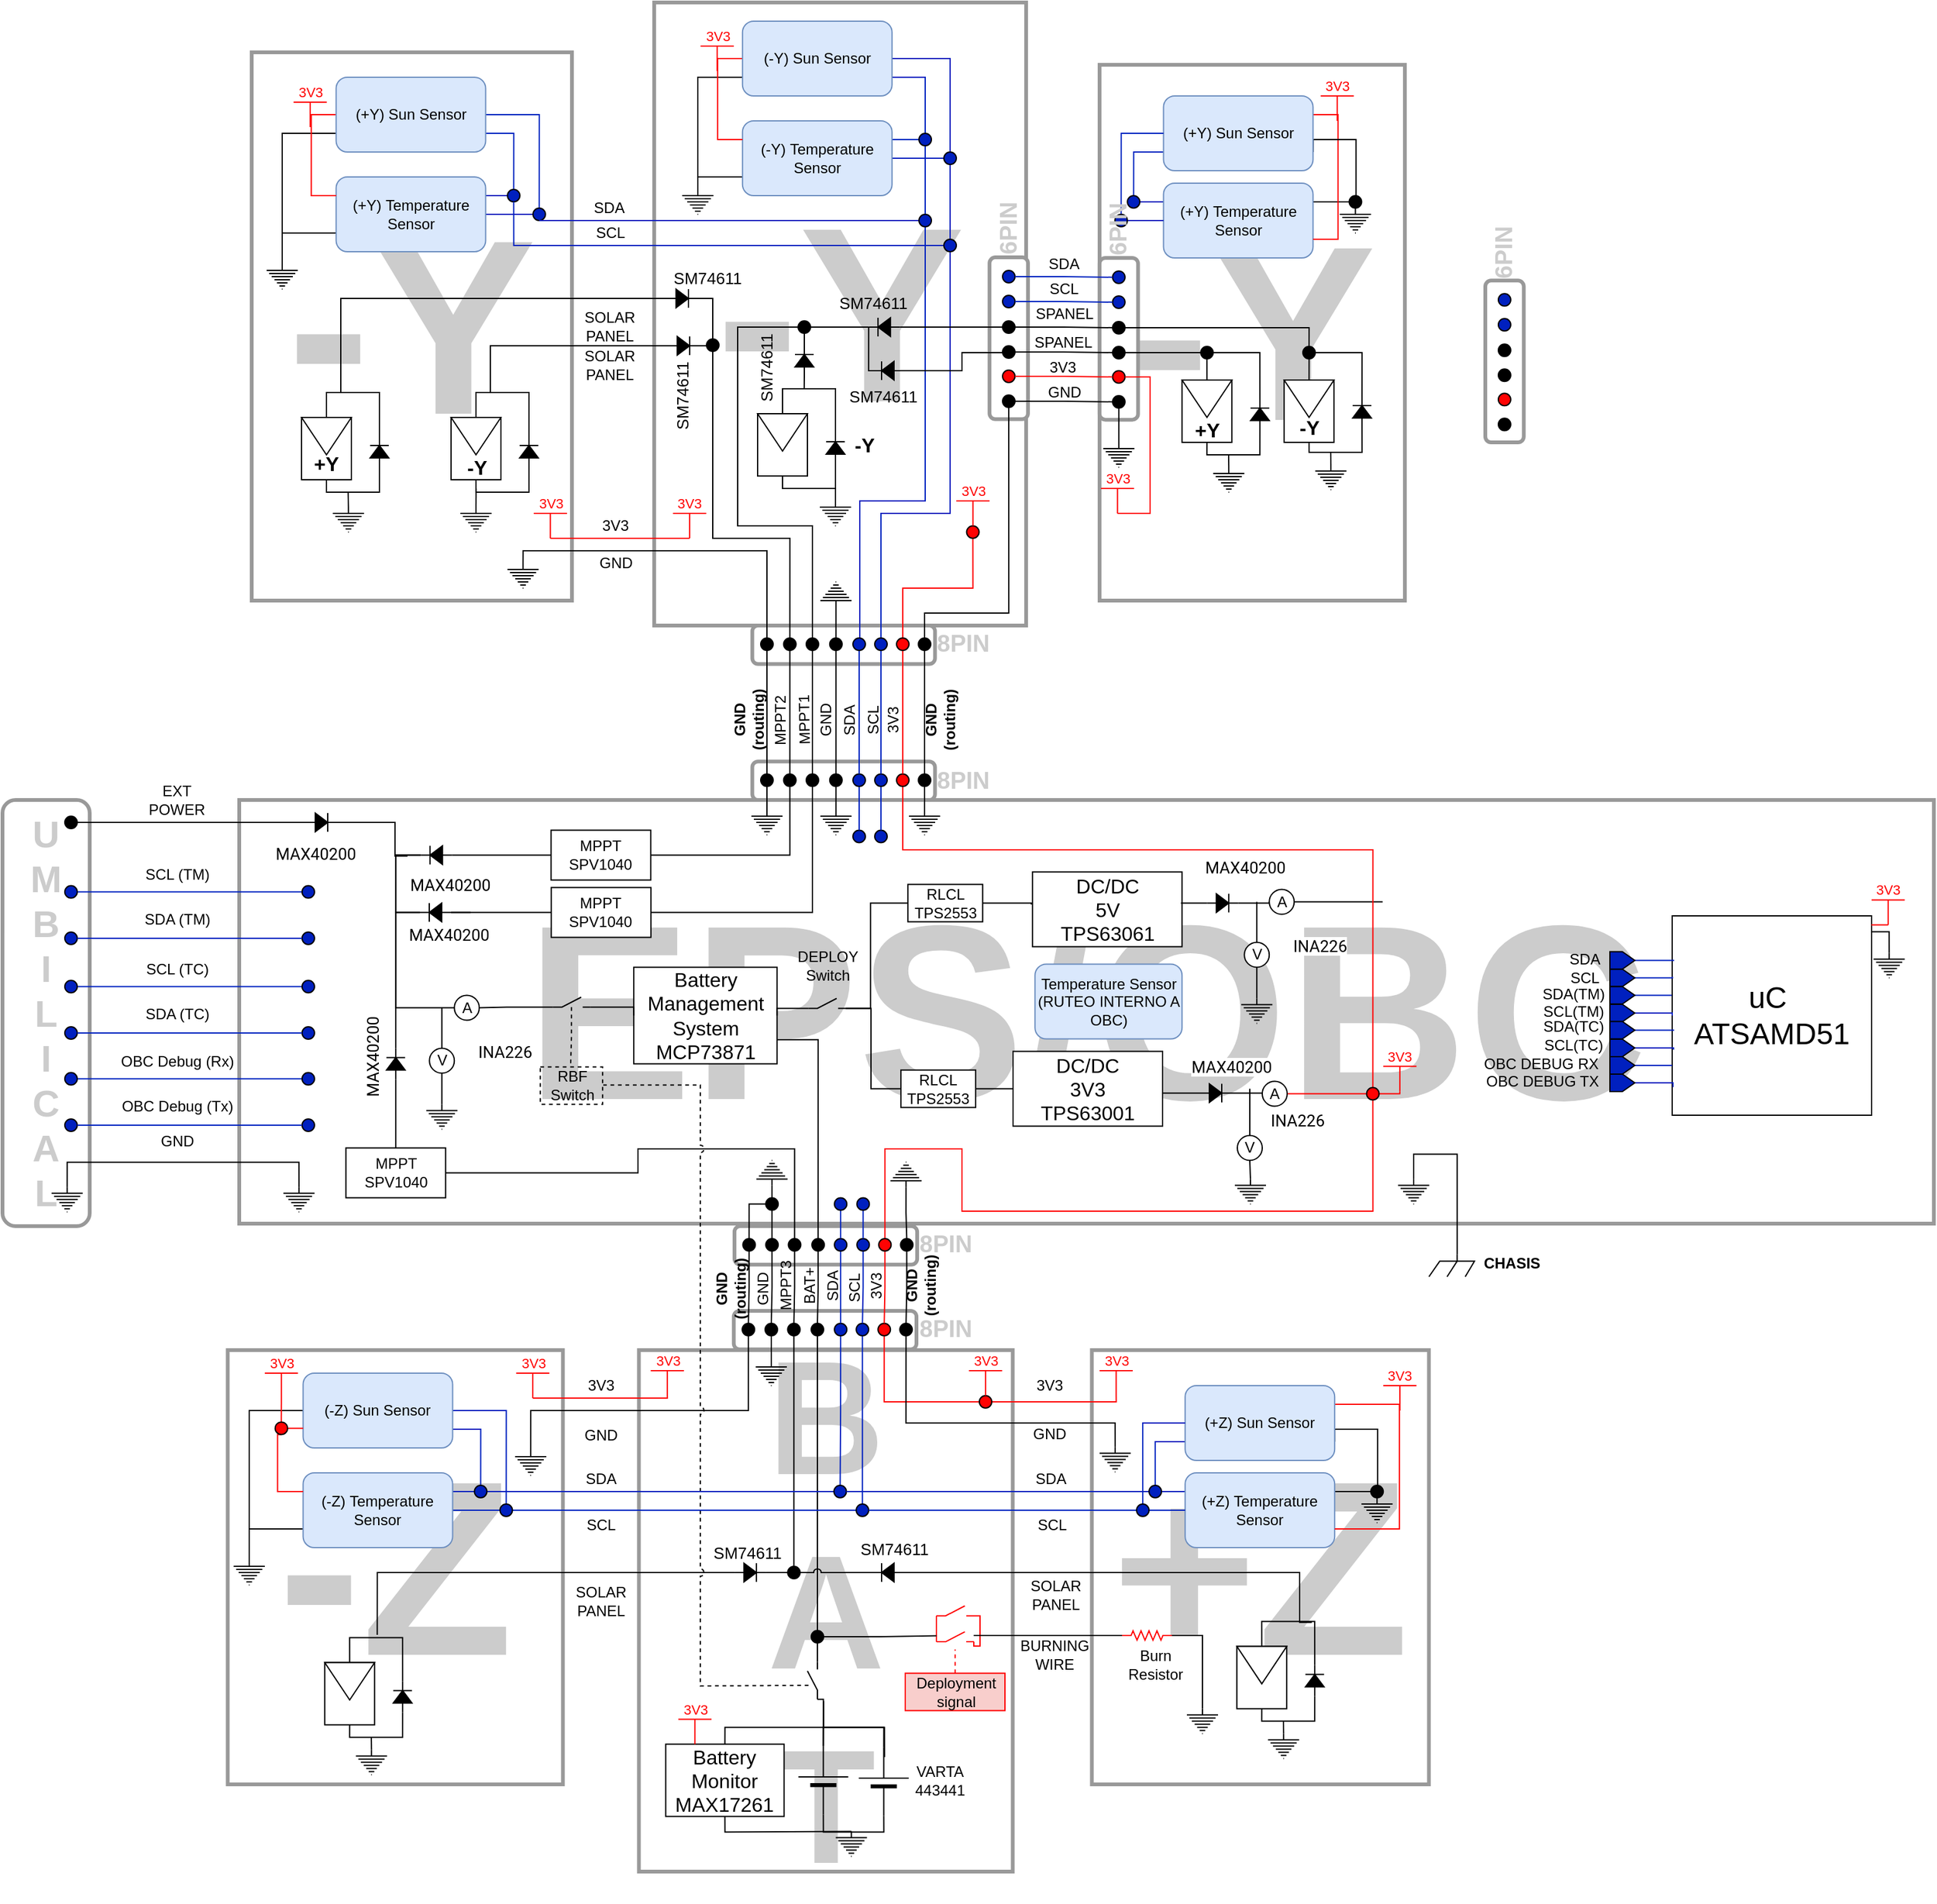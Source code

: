 <mxfile version="14.4.4" type="google"><diagram id="GIaRhWO2R9H2f6t5wcDx" name="Page-1"><mxGraphModel dx="1422" dy="-33" grid="1" gridSize="10" guides="1" tooltips="1" connect="1" arrows="0" fold="1" page="1" pageScale="1" pageWidth="1169" pageHeight="827" math="0" shadow="0"><root><mxCell id="0"/><mxCell id="1" parent="0"/><mxCell id="76TTTtl9-hSIOXt97z-o-3" value="&lt;font style=&quot;font-size: 200px&quot; color=&quot;#cccccc&quot;&gt;&lt;b&gt;-Y&lt;/b&gt;&lt;/font&gt;" style="rounded=0;whiteSpace=wrap;html=1;strokeColor=#999999;strokeWidth=3;" parent="1" vertex="1"><mxGeometry x="593" y="910" width="298.5" height="500" as="geometry"/></mxCell><mxCell id="ri00w4PB8fzP_VkMT-z--38" value="" style="group" parent="1" vertex="1" connectable="0"><mxGeometry x="862.125" y="1114.525" width="30.87" height="129.84" as="geometry"/></mxCell><mxCell id="ri00w4PB8fzP_VkMT-z--40" value="" style="group" parent="ri00w4PB8fzP_VkMT-z--38" vertex="1" connectable="0"><mxGeometry x="-1.776e-14" y="1.279e-13" width="30.87" height="129.84" as="geometry"/></mxCell><mxCell id="ri00w4PB8fzP_VkMT-z--1" value="&lt;font color=&quot;#cccccc&quot;&gt;&lt;b&gt;&lt;span style=&quot;font-size: 19px&quot;&gt;6PIN&lt;/span&gt;&lt;br&gt;&lt;/b&gt;&lt;/font&gt;" style="rounded=1;html=1;strokeWidth=3;strokeColor=#999999;rotation=-90;whiteSpace=wrap;verticalAlign=middle;labelPosition=right;verticalLabelPosition=middle;align=left;horizontal=1;" parent="ri00w4PB8fzP_VkMT-z--40" vertex="1"><mxGeometry x="-49.485" y="49.485" width="129.84" height="30.87" as="geometry"/></mxCell><mxCell id="ri00w4PB8fzP_VkMT-z--2" value="" style="ellipse;whiteSpace=wrap;html=1;aspect=fixed;fillColor=#000000;" parent="ri00w4PB8fzP_VkMT-z--40" vertex="1"><mxGeometry x="10.435" y="110.475" width="10" height="10" as="geometry"/></mxCell><mxCell id="ri00w4PB8fzP_VkMT-z--4" value="" style="ellipse;whiteSpace=wrap;html=1;aspect=fixed;fillColor=#000000;" parent="ri00w4PB8fzP_VkMT-z--40" vertex="1"><mxGeometry x="10.435" y="70.975" width="10" height="10" as="geometry"/></mxCell><mxCell id="ri00w4PB8fzP_VkMT-z--5" value="" style="ellipse;whiteSpace=wrap;html=1;aspect=fixed;fillColor=#000000;" parent="ri00w4PB8fzP_VkMT-z--40" vertex="1"><mxGeometry x="10.435" y="50.975" width="10" height="10" as="geometry"/></mxCell><mxCell id="ri00w4PB8fzP_VkMT-z--6" value="" style="ellipse;whiteSpace=wrap;html=1;aspect=fixed;fillColor=#0020BF;" parent="ri00w4PB8fzP_VkMT-z--40" vertex="1"><mxGeometry x="10.445" y="10.475" width="10" height="10" as="geometry"/></mxCell><mxCell id="ri00w4PB8fzP_VkMT-z--7" value="" style="ellipse;whiteSpace=wrap;html=1;aspect=fixed;fillColor=#0020BF;" parent="ri00w4PB8fzP_VkMT-z--40" vertex="1"><mxGeometry x="10.435" y="30.475" width="10" height="10" as="geometry"/></mxCell><mxCell id="ri00w4PB8fzP_VkMT-z--8" value="" style="ellipse;whiteSpace=wrap;html=1;aspect=fixed;fillColor=#FF0303;" parent="ri00w4PB8fzP_VkMT-z--40" vertex="1"><mxGeometry x="10.435" y="90.475" width="10" height="10" as="geometry"/></mxCell><mxCell id="76TTTtl9-hSIOXt97z-o-4" value="&lt;b style=&quot;color: rgb(204 , 204 , 204) ; font-size: 200px&quot;&gt;-Y&lt;/b&gt;" style="rounded=0;whiteSpace=wrap;html=1;strokeColor=#999999;strokeWidth=3;" parent="1" vertex="1"><mxGeometry x="950.44" y="960" width="245" height="430" as="geometry"/></mxCell><mxCell id="76TTTtl9-hSIOXt97z-o-5" value="&lt;font style=&quot;font-size: 100px&quot; color=&quot;#cccccc&quot;&gt;&lt;span style=&quot;font-size: 200px&quot;&gt;EPS/OBC&lt;/span&gt;&lt;/font&gt;" style="rounded=0;whiteSpace=wrap;html=1;strokeColor=#999999;fontStyle=1;strokeWidth=3;" parent="1" vertex="1"><mxGeometry x="260" y="1550" width="1360" height="340" as="geometry"/></mxCell><mxCell id="76TTTtl9-hSIOXt97z-o-7" value="&lt;font style=&quot;font-size: 200px&quot; color=&quot;#cccccc&quot;&gt;&lt;b&gt;+Z&lt;/b&gt;&lt;/font&gt;" style="rounded=0;whiteSpace=wrap;html=1;strokeColor=#999999;strokeWidth=3;" parent="1" vertex="1"><mxGeometry x="944.25" y="1991.49" width="270.5" height="348.51" as="geometry"/></mxCell><mxCell id="76TTTtl9-hSIOXt97z-o-6" value="&lt;b&gt;&lt;font style=&quot;font-size: 200px&quot; color=&quot;#cccccc&quot;&gt;-Z&lt;/font&gt;&lt;/b&gt;" style="rounded=0;whiteSpace=wrap;html=1;strokeColor=#999999;strokeWidth=3;" parent="1" vertex="1"><mxGeometry x="250.75" y="1991.49" width="269" height="348.51" as="geometry"/></mxCell><mxCell id="76TTTtl9-hSIOXt97z-o-8" value="&lt;b style=&quot;font-size: 130px&quot;&gt;&lt;font style=&quot;font-size: 130px&quot; color=&quot;#cccccc&quot;&gt;B&lt;br&gt;A&lt;br&gt;T&lt;/font&gt;&lt;/b&gt;" style="rounded=0;whiteSpace=wrap;html=1;strokeColor=#999999;strokeWidth=3;" parent="1" vertex="1"><mxGeometry x="580.75" y="1991.49" width="300" height="418.51" as="geometry"/></mxCell><mxCell id="VoTkbYD-jN6HlV9owsCL-76" value="&lt;font color=&quot;#cccccc&quot;&gt;&lt;b&gt;&lt;span style=&quot;font-size: 19px&quot;&gt;8PIN&lt;/span&gt;&lt;br&gt;&lt;/b&gt;&lt;/font&gt;" style="rounded=1;html=1;strokeWidth=3;strokeColor=#999999;rotation=0;whiteSpace=wrap;verticalAlign=middle;labelPosition=right;verticalLabelPosition=middle;align=left;horizontal=1;" parent="1" vertex="1"><mxGeometry x="656.88" y="1960" width="146.62" height="30.87" as="geometry"/></mxCell><mxCell id="2QwEKvOa56hG9Bn3RbnI-2" style="edgeStyle=orthogonalEdgeStyle;rounded=0;orthogonalLoop=1;jettySize=auto;html=1;exitX=0.5;exitY=1;exitDx=0;exitDy=0;entryX=0.5;entryY=0;entryDx=0;entryDy=0;entryPerimeter=0;endArrow=none;endFill=0;" parent="1" source="VoTkbYD-jN6HlV9owsCL-77" target="2u50zfdkB2pkY92wjiOz-85" edge="1"><mxGeometry relative="1" as="geometry"><Array as="points"><mxPoint x="669" y="2040"/><mxPoint x="494" y="2040"/></Array></mxGeometry></mxCell><mxCell id="VoTkbYD-jN6HlV9owsCL-77" value="" style="ellipse;whiteSpace=wrap;html=1;aspect=fixed;fillColor=#000000;labelPosition=right;verticalLabelPosition=middle;align=left;verticalAlign=middle;" parent="1" vertex="1"><mxGeometry x="663.62" y="1970" width="10" height="10" as="geometry"/></mxCell><mxCell id="_YVoXGYuYKyhpgKBzU46-1" style="edgeStyle=orthogonalEdgeStyle;rounded=0;orthogonalLoop=1;jettySize=auto;html=1;exitX=0.5;exitY=1;exitDx=0;exitDy=0;entryX=0.5;entryY=0;entryDx=0;entryDy=0;entryPerimeter=0;endArrow=none;endFill=0;" parent="1" source="VoTkbYD-jN6HlV9owsCL-78" target="77sivs4D8xK6t0UuRPSs-8" edge="1"><mxGeometry relative="1" as="geometry"/></mxCell><mxCell id="VoTkbYD-jN6HlV9owsCL-78" value="" style="ellipse;whiteSpace=wrap;html=1;aspect=fixed;fillColor=#000000;labelPosition=right;verticalLabelPosition=middle;align=left;verticalAlign=middle;" parent="1" vertex="1"><mxGeometry x="682.0" y="1970" width="10" height="10" as="geometry"/></mxCell><mxCell id="2QwEKvOa56hG9Bn3RbnI-9" style="edgeStyle=orthogonalEdgeStyle;rounded=0;orthogonalLoop=1;jettySize=auto;html=1;exitX=0.5;exitY=1;exitDx=0;exitDy=0;entryX=0.5;entryY=0;entryDx=0;entryDy=0;endArrow=none;endFill=0;" parent="1" source="VoTkbYD-jN6HlV9owsCL-79" target="2QwEKvOa56hG9Bn3RbnI-7" edge="1"><mxGeometry relative="1" as="geometry"/></mxCell><mxCell id="VoTkbYD-jN6HlV9owsCL-79" value="" style="ellipse;whiteSpace=wrap;html=1;aspect=fixed;fillColor=#000000;labelPosition=right;verticalLabelPosition=middle;align=left;verticalAlign=middle;" parent="1" vertex="1"><mxGeometry x="700.13" y="1970" width="10" height="10" as="geometry"/></mxCell><mxCell id="2QwEKvOa56hG9Bn3RbnI-15" style="edgeStyle=orthogonalEdgeStyle;rounded=0;orthogonalLoop=1;jettySize=auto;html=1;exitX=0.5;exitY=1;exitDx=0;exitDy=0;entryX=0.5;entryY=0;entryDx=0;entryDy=0;endArrow=none;endFill=0;strokeColor=#000000;" parent="1" source="VoTkbYD-jN6HlV9owsCL-80" target="2QwEKvOa56hG9Bn3RbnI-10" edge="1"><mxGeometry relative="1" as="geometry"/></mxCell><mxCell id="VoTkbYD-jN6HlV9owsCL-80" value="" style="ellipse;whiteSpace=wrap;html=1;aspect=fixed;fillColor=#000000;labelPosition=right;verticalLabelPosition=middle;align=left;verticalAlign=middle;" parent="1" vertex="1"><mxGeometry x="719.0" y="1970" width="10" height="10" as="geometry"/></mxCell><mxCell id="2QwEKvOa56hG9Bn3RbnI-5" style="edgeStyle=orthogonalEdgeStyle;rounded=0;orthogonalLoop=1;jettySize=auto;html=1;exitX=0.5;exitY=1;exitDx=0;exitDy=0;entryX=0.5;entryY=0;entryDx=0;entryDy=0;endArrow=none;endFill=0;strokeColor=#0020BF;" parent="1" source="VoTkbYD-jN6HlV9owsCL-81" target="2u50zfdkB2pkY92wjiOz-108" edge="1"><mxGeometry relative="1" as="geometry"/></mxCell><mxCell id="VoTkbYD-jN6HlV9owsCL-81" value="" style="ellipse;whiteSpace=wrap;html=1;aspect=fixed;fillColor=#0020BF;labelPosition=right;verticalLabelPosition=middle;align=left;verticalAlign=middle;" parent="1" vertex="1"><mxGeometry x="737.63" y="1970" width="10" height="10" as="geometry"/></mxCell><mxCell id="2QwEKvOa56hG9Bn3RbnI-6" style="edgeStyle=orthogonalEdgeStyle;rounded=0;orthogonalLoop=1;jettySize=auto;html=1;exitX=0.5;exitY=1;exitDx=0;exitDy=0;entryX=0.5;entryY=0;entryDx=0;entryDy=0;endArrow=none;endFill=0;strokeColor=#0020BF;" parent="1" source="VoTkbYD-jN6HlV9owsCL-82" target="2u50zfdkB2pkY92wjiOz-109" edge="1"><mxGeometry relative="1" as="geometry"/></mxCell><mxCell id="VoTkbYD-jN6HlV9owsCL-82" value="" style="ellipse;whiteSpace=wrap;html=1;aspect=fixed;fillColor=#0020BF;labelPosition=right;verticalLabelPosition=middle;align=left;verticalAlign=middle;" parent="1" vertex="1"><mxGeometry x="755.13" y="1970" width="10" height="10" as="geometry"/></mxCell><mxCell id="2QwEKvOa56hG9Bn3RbnI-4" style="edgeStyle=orthogonalEdgeStyle;rounded=0;orthogonalLoop=1;jettySize=auto;html=1;exitX=0.5;exitY=1;exitDx=0;exitDy=0;entryX=0;entryY=0.5;entryDx=0;entryDy=0;endArrow=none;endFill=0;strokeColor=#FF0303;" parent="1" source="VoTkbYD-jN6HlV9owsCL-83" target="2u50zfdkB2pkY92wjiOz-63" edge="1"><mxGeometry relative="1" as="geometry"/></mxCell><mxCell id="VoTkbYD-jN6HlV9owsCL-83" value="" style="ellipse;whiteSpace=wrap;html=1;aspect=fixed;fillColor=#FF0303;labelPosition=right;verticalLabelPosition=middle;align=left;verticalAlign=middle;" parent="1" vertex="1"><mxGeometry x="772.63" y="1970" width="10" height="10" as="geometry"/></mxCell><mxCell id="2QwEKvOa56hG9Bn3RbnI-3" style="edgeStyle=orthogonalEdgeStyle;rounded=0;orthogonalLoop=1;jettySize=auto;html=1;exitX=0.5;exitY=1;exitDx=0;exitDy=0;entryX=0.5;entryY=0;entryDx=0;entryDy=0;entryPerimeter=0;endArrow=none;endFill=0;" parent="1" source="VoTkbYD-jN6HlV9owsCL-84" target="2u50zfdkB2pkY92wjiOz-77" edge="1"><mxGeometry relative="1" as="geometry"><Array as="points"><mxPoint x="795" y="2050"/><mxPoint x="963" y="2050"/></Array></mxGeometry></mxCell><mxCell id="VoTkbYD-jN6HlV9owsCL-84" value="" style="ellipse;whiteSpace=wrap;html=1;aspect=fixed;fillColor=#000000;labelPosition=right;verticalLabelPosition=middle;align=left;verticalAlign=middle;" parent="1" vertex="1"><mxGeometry x="790.13" y="1970" width="10" height="10" as="geometry"/></mxCell><mxCell id="VoTkbYD-jN6HlV9owsCL-67" value="&lt;font color=&quot;#cccccc&quot;&gt;&lt;b&gt;&lt;span style=&quot;font-size: 19px&quot;&gt;8PIN&lt;/span&gt;&lt;br&gt;&lt;/b&gt;&lt;/font&gt;" style="rounded=1;html=1;strokeWidth=3;strokeColor=#999999;rotation=0;whiteSpace=wrap;verticalAlign=middle;labelPosition=right;verticalLabelPosition=middle;align=left;horizontal=1;" parent="1" vertex="1"><mxGeometry x="657.44" y="1892" width="146.62" height="30.87" as="geometry"/></mxCell><mxCell id="VoTkbYD-jN6HlV9owsCL-85" style="edgeStyle=orthogonalEdgeStyle;rounded=0;orthogonalLoop=1;jettySize=auto;html=1;exitX=0.5;exitY=1;exitDx=0;exitDy=0;entryX=0.5;entryY=0;entryDx=0;entryDy=0;endArrow=none;endFill=0;strokeColor=#000000;" parent="1" source="VoTkbYD-jN6HlV9owsCL-68" target="VoTkbYD-jN6HlV9owsCL-77" edge="1"><mxGeometry relative="1" as="geometry"/></mxCell><mxCell id="_YVoXGYuYKyhpgKBzU46-6" style="edgeStyle=orthogonalEdgeStyle;rounded=0;orthogonalLoop=1;jettySize=auto;html=1;exitX=0.5;exitY=0;exitDx=0;exitDy=0;entryX=0;entryY=0.5;entryDx=0;entryDy=0;endArrow=none;endFill=0;" parent="1" source="VoTkbYD-jN6HlV9owsCL-68" target="_YVoXGYuYKyhpgKBzU46-4" edge="1"><mxGeometry relative="1" as="geometry"><Array as="points"><mxPoint x="669" y="1874"/></Array></mxGeometry></mxCell><mxCell id="VoTkbYD-jN6HlV9owsCL-68" value="" style="ellipse;whiteSpace=wrap;html=1;aspect=fixed;fillColor=#000000;" parent="1" vertex="1"><mxGeometry x="664.18" y="1902" width="10" height="10" as="geometry"/></mxCell><mxCell id="VoTkbYD-jN6HlV9owsCL-88" style="edgeStyle=orthogonalEdgeStyle;rounded=0;orthogonalLoop=1;jettySize=auto;html=1;exitX=0.5;exitY=1;exitDx=0;exitDy=0;entryX=0.5;entryY=0;entryDx=0;entryDy=0;endArrow=none;endFill=0;strokeColor=#000000;" parent="1" source="VoTkbYD-jN6HlV9owsCL-69" target="VoTkbYD-jN6HlV9owsCL-78" edge="1"><mxGeometry relative="1" as="geometry"/></mxCell><mxCell id="VoTkbYD-jN6HlV9owsCL-69" value="" style="ellipse;whiteSpace=wrap;html=1;aspect=fixed;fillColor=#000000;" parent="1" vertex="1"><mxGeometry x="682.56" y="1902" width="10" height="10" as="geometry"/></mxCell><mxCell id="VoTkbYD-jN6HlV9owsCL-89" style="edgeStyle=orthogonalEdgeStyle;rounded=0;orthogonalLoop=1;jettySize=auto;html=1;exitX=0.5;exitY=1;exitDx=0;exitDy=0;entryX=0.5;entryY=0;entryDx=0;entryDy=0;endArrow=none;endFill=0;strokeColor=#000000;" parent="1" source="VoTkbYD-jN6HlV9owsCL-70" target="VoTkbYD-jN6HlV9owsCL-79" edge="1"><mxGeometry relative="1" as="geometry"/></mxCell><mxCell id="VoTkbYD-jN6HlV9owsCL-70" value="" style="ellipse;whiteSpace=wrap;html=1;aspect=fixed;fillColor=#000000;" parent="1" vertex="1"><mxGeometry x="700.69" y="1902" width="10" height="10" as="geometry"/></mxCell><mxCell id="VoTkbYD-jN6HlV9owsCL-90" style="edgeStyle=orthogonalEdgeStyle;rounded=0;orthogonalLoop=1;jettySize=auto;html=1;exitX=0.5;exitY=1;exitDx=0;exitDy=0;entryX=0.5;entryY=0;entryDx=0;entryDy=0;endArrow=none;endFill=0;strokeColor=#000000;" parent="1" source="VoTkbYD-jN6HlV9owsCL-71" target="VoTkbYD-jN6HlV9owsCL-80" edge="1"><mxGeometry relative="1" as="geometry"/></mxCell><mxCell id="VoTkbYD-jN6HlV9owsCL-71" value="" style="ellipse;whiteSpace=wrap;html=1;aspect=fixed;fillColor=#000000;" parent="1" vertex="1"><mxGeometry x="719.56" y="1902" width="10" height="10" as="geometry"/></mxCell><mxCell id="VoTkbYD-jN6HlV9owsCL-91" style="edgeStyle=orthogonalEdgeStyle;rounded=0;orthogonalLoop=1;jettySize=auto;html=1;exitX=0.5;exitY=1;exitDx=0;exitDy=0;entryX=0.5;entryY=0;entryDx=0;entryDy=0;endArrow=none;endFill=0;strokeColor=#0020BF;" parent="1" source="VoTkbYD-jN6HlV9owsCL-72" target="VoTkbYD-jN6HlV9owsCL-81" edge="1"><mxGeometry relative="1" as="geometry"/></mxCell><mxCell id="VoTkbYD-jN6HlV9owsCL-72" value="" style="ellipse;whiteSpace=wrap;html=1;aspect=fixed;fillColor=#0020BF;" parent="1" vertex="1"><mxGeometry x="737.63" y="1902" width="10" height="10" as="geometry"/></mxCell><mxCell id="VoTkbYD-jN6HlV9owsCL-92" style="edgeStyle=orthogonalEdgeStyle;rounded=0;orthogonalLoop=1;jettySize=auto;html=1;exitX=0.5;exitY=1;exitDx=0;exitDy=0;entryX=0.5;entryY=0;entryDx=0;entryDy=0;endArrow=none;endFill=0;strokeColor=#0020BF;" parent="1" source="VoTkbYD-jN6HlV9owsCL-73" target="VoTkbYD-jN6HlV9owsCL-82" edge="1"><mxGeometry relative="1" as="geometry"/></mxCell><mxCell id="VoTkbYD-jN6HlV9owsCL-73" value="" style="ellipse;whiteSpace=wrap;html=1;aspect=fixed;fillColor=#0020BF;" parent="1" vertex="1"><mxGeometry x="755.69" y="1902" width="10" height="10" as="geometry"/></mxCell><mxCell id="VoTkbYD-jN6HlV9owsCL-93" style="edgeStyle=orthogonalEdgeStyle;rounded=0;orthogonalLoop=1;jettySize=auto;html=1;exitX=0.5;exitY=1;exitDx=0;exitDy=0;entryX=0.5;entryY=0;entryDx=0;entryDy=0;endArrow=none;endFill=0;strokeColor=#FF0303;" parent="1" source="VoTkbYD-jN6HlV9owsCL-74" target="VoTkbYD-jN6HlV9owsCL-83" edge="1"><mxGeometry relative="1" as="geometry"/></mxCell><mxCell id="_YVoXGYuYKyhpgKBzU46-10" style="edgeStyle=orthogonalEdgeStyle;rounded=0;orthogonalLoop=1;jettySize=auto;html=1;exitX=0.5;exitY=0;exitDx=0;exitDy=0;entryX=0.5;entryY=1;entryDx=0;entryDy=0;endArrow=none;endFill=0;strokeColor=#FF0303;" parent="1" source="VoTkbYD-jN6HlV9owsCL-74" target="yEbk78giSRnL7-oYiNCP-92" edge="1"><mxGeometry relative="1" as="geometry"><Array as="points"><mxPoint x="778" y="1830"/><mxPoint x="840" y="1830"/><mxPoint x="840" y="1880"/><mxPoint x="1170" y="1880"/></Array></mxGeometry></mxCell><mxCell id="VoTkbYD-jN6HlV9owsCL-74" value="" style="ellipse;whiteSpace=wrap;html=1;aspect=fixed;fillColor=#FF0303;" parent="1" vertex="1"><mxGeometry x="773.19" y="1902" width="10" height="10" as="geometry"/></mxCell><mxCell id="VoTkbYD-jN6HlV9owsCL-94" style="edgeStyle=orthogonalEdgeStyle;rounded=0;orthogonalLoop=1;jettySize=auto;html=1;exitX=0.5;exitY=1;exitDx=0;exitDy=0;entryX=0.5;entryY=0;entryDx=0;entryDy=0;endArrow=none;endFill=0;" parent="1" source="VoTkbYD-jN6HlV9owsCL-75" target="VoTkbYD-jN6HlV9owsCL-84" edge="1"><mxGeometry relative="1" as="geometry"/></mxCell><mxCell id="VoTkbYD-jN6HlV9owsCL-75" value="" style="ellipse;whiteSpace=wrap;html=1;aspect=fixed;fillColor=#000000;" parent="1" vertex="1"><mxGeometry x="790.69" y="1902" width="10" height="10" as="geometry"/></mxCell><mxCell id="VoTkbYD-jN6HlV9owsCL-17" value="&lt;font color=&quot;#cccccc&quot;&gt;&lt;b&gt;&lt;span style=&quot;font-size: 19px&quot;&gt;8PIN&lt;/span&gt;&lt;br&gt;&lt;/b&gt;&lt;/font&gt;" style="rounded=1;html=1;strokeWidth=3;strokeColor=#999999;rotation=0;whiteSpace=wrap;verticalAlign=middle;labelPosition=right;verticalLabelPosition=middle;align=left;horizontal=1;" parent="1" vertex="1"><mxGeometry x="671.75" y="1410" width="146.62" height="30.87" as="geometry"/></mxCell><mxCell id="VoTkbYD-jN6HlV9owsCL-9" value="&lt;font color=&quot;#cccccc&quot;&gt;&lt;b&gt;&lt;span style=&quot;font-size: 19px&quot;&gt;8PIN&lt;/span&gt;&lt;br&gt;&lt;/b&gt;&lt;/font&gt;" style="rounded=1;html=1;strokeWidth=3;strokeColor=#999999;rotation=0;whiteSpace=wrap;verticalAlign=middle;labelPosition=right;verticalLabelPosition=middle;align=left;horizontal=1;" parent="1" vertex="1"><mxGeometry x="671.75" y="1519.13" width="146.62" height="30.87" as="geometry"/></mxCell><mxCell id="76TTTtl9-hSIOXt97z-o-2" value="&lt;b style=&quot;color: rgb(204 , 204 , 204) ; font-size: 200px&quot;&gt;-Y&lt;/b&gt;" style="rounded=0;whiteSpace=wrap;html=1;strokeColor=#999999;strokeWidth=3;" parent="1" vertex="1"><mxGeometry x="270" y="950" width="257" height="440" as="geometry"/></mxCell><mxCell id="EZIjlEKYmJxni8p3Vt4f-2" value="" style="rounded=0;whiteSpace=wrap;html=1;" parent="1" vertex="1"><mxGeometry x="676" y="1240" width="40" height="50" as="geometry"/></mxCell><mxCell id="EZIjlEKYmJxni8p3Vt4f-4" value="" style="triangle;whiteSpace=wrap;html=1;rotation=90;" parent="1" vertex="1"><mxGeometry x="681" y="1235" width="30" height="40" as="geometry"/></mxCell><mxCell id="EZIjlEKYmJxni8p3Vt4f-9" style="edgeStyle=orthogonalEdgeStyle;rounded=0;orthogonalLoop=1;jettySize=auto;html=1;exitX=0;exitY=0.5;exitDx=0;exitDy=0;exitPerimeter=0;entryX=0.5;entryY=1;entryDx=0;entryDy=0;endArrow=none;endFill=0;" parent="1" source="EZIjlEKYmJxni8p3Vt4f-5" target="EZIjlEKYmJxni8p3Vt4f-2" edge="1"><mxGeometry relative="1" as="geometry"/></mxCell><mxCell id="EZIjlEKYmJxni8p3Vt4f-10" style="edgeStyle=orthogonalEdgeStyle;rounded=0;orthogonalLoop=1;jettySize=auto;html=1;exitX=1;exitY=0.5;exitDx=0;exitDy=0;exitPerimeter=0;entryX=0;entryY=0.5;entryDx=0;entryDy=0;endArrow=none;endFill=0;" parent="1" source="EZIjlEKYmJxni8p3Vt4f-5" target="EZIjlEKYmJxni8p3Vt4f-4" edge="1"><mxGeometry relative="1" as="geometry"><Array as="points"><mxPoint x="739" y="1220"/><mxPoint x="696" y="1220"/></Array></mxGeometry></mxCell><mxCell id="EZIjlEKYmJxni8p3Vt4f-5" value="" style="pointerEvents=1;fillColor=strokeColor;verticalLabelPosition=bottom;shadow=0;dashed=0;align=center;html=1;verticalAlign=top;shape=mxgraph.electrical.diodes.diode;rotation=-90;" parent="1" vertex="1"><mxGeometry x="726" y="1260" width="25" height="15" as="geometry"/></mxCell><mxCell id="EZIjlEKYmJxni8p3Vt4f-12" style="edgeStyle=orthogonalEdgeStyle;rounded=0;orthogonalLoop=1;jettySize=auto;html=1;exitX=0;exitY=0.5;exitDx=0;exitDy=0;exitPerimeter=0;endArrow=none;endFill=0;" parent="1" source="EZIjlEKYmJxni8p3Vt4f-11" edge="1"><mxGeometry relative="1" as="geometry"><mxPoint x="713.381" y="1220" as="targetPoint"/></mxGeometry></mxCell><mxCell id="76TTTtl9-hSIOXt97z-o-20" style="edgeStyle=orthogonalEdgeStyle;rounded=0;jumpStyle=arc;orthogonalLoop=1;jettySize=auto;html=1;exitX=1;exitY=0.5;exitDx=0;exitDy=0;exitPerimeter=0;entryX=1;entryY=0.5;entryDx=0;entryDy=0;entryPerimeter=0;endArrow=none;endFill=0;" parent="1" source="VoTkbYD-jN6HlV9owsCL-53" target="EZIjlEKYmJxni8p3Vt4f-31" edge="1"><mxGeometry relative="1" as="geometry"><Array as="points"><mxPoint x="713.5" y="1171"/><mxPoint x="764.5" y="1171"/></Array></mxGeometry></mxCell><mxCell id="EZIjlEKYmJxni8p3Vt4f-11" value="" style="pointerEvents=1;verticalLabelPosition=bottom;shadow=0;dashed=0;align=center;html=1;verticalAlign=top;shape=mxgraph.electrical.diodes.diode;rotation=-90;fillColor=#000000;" parent="1" vertex="1"><mxGeometry x="701" y="1190" width="25" height="15" as="geometry"/></mxCell><mxCell id="2u50zfdkB2pkY92wjiOz-163" style="edgeStyle=orthogonalEdgeStyle;rounded=0;orthogonalLoop=1;jettySize=auto;html=1;exitX=0.5;exitY=0;exitDx=0;exitDy=0;exitPerimeter=0;endArrow=none;endFill=0;fontSize=12;fontColor=#000000;" parent="1" source="EZIjlEKYmJxni8p3Vt4f-14" edge="1"><mxGeometry relative="1" as="geometry"><mxPoint x="738.5" y="1300" as="targetPoint"/></mxGeometry></mxCell><mxCell id="EZIjlEKYmJxni8p3Vt4f-14" value="" style="pointerEvents=1;verticalLabelPosition=bottom;shadow=0;dashed=0;align=center;html=1;verticalAlign=top;shape=mxgraph.electrical.signal_sources.protective_earth;" parent="1" vertex="1"><mxGeometry x="726" y="1310" width="25" height="20" as="geometry"/></mxCell><mxCell id="dtwXZwKMBaE8KcDvQQW3-113" style="edgeStyle=orthogonalEdgeStyle;rounded=0;orthogonalLoop=1;jettySize=auto;html=1;exitX=1;exitY=0.5;exitDx=0;exitDy=0;exitPerimeter=0;entryX=1;entryY=0.5;entryDx=0;entryDy=0;entryPerimeter=0;endArrow=none;endFill=0;fontSize=16;" parent="1" source="EZIjlEKYmJxni8p3Vt4f-22" target="EZIjlEKYmJxni8p3Vt4f-31" edge="1"><mxGeometry relative="1" as="geometry"/></mxCell><mxCell id="EZIjlEKYmJxni8p3Vt4f-22" value="" style="pointerEvents=1;verticalLabelPosition=bottom;shadow=0;dashed=0;align=center;html=1;verticalAlign=top;shape=mxgraph.electrical.diodes.diode;rotation=-180;fillColor=#000000;" parent="1" vertex="1"><mxGeometry x="768" y="1198" width="25" height="15" as="geometry"/></mxCell><mxCell id="EZIjlEKYmJxni8p3Vt4f-31" value="" style="pointerEvents=1;verticalLabelPosition=bottom;shadow=0;dashed=0;align=center;html=1;verticalAlign=top;shape=mxgraph.electrical.diodes.diode;rotation=-180;fillColor=#000000;" parent="1" vertex="1"><mxGeometry x="765.13" y="1163" width="25" height="15" as="geometry"/></mxCell><mxCell id="VoTkbYD-jN6HlV9owsCL-39" style="edgeStyle=orthogonalEdgeStyle;rounded=0;orthogonalLoop=1;jettySize=auto;html=1;exitX=1;exitY=0.5;exitDx=0;exitDy=0;entryX=0.5;entryY=1;entryDx=0;entryDy=0;endArrow=none;endFill=0;strokeColor=#000000;" parent="1" source="EZIjlEKYmJxni8p3Vt4f-34" target="VoTkbYD-jN6HlV9owsCL-2" edge="1"><mxGeometry relative="1" as="geometry"/></mxCell><mxCell id="EZIjlEKYmJxni8p3Vt4f-34" value="MPPT&lt;br&gt;SPV1040" style="rounded=0;whiteSpace=wrap;html=1;" parent="1" vertex="1"><mxGeometry x="510.25" y="1574.25" width="80" height="40" as="geometry"/></mxCell><mxCell id="dtwXZwKMBaE8KcDvQQW3-1" value="-Y" style="text;html=1;strokeColor=none;fillColor=none;align=center;verticalAlign=middle;whiteSpace=wrap;rounded=0;fontSize=16;fontStyle=1" parent="1" vertex="1"><mxGeometry x="747" y="1255" width="30" height="20" as="geometry"/></mxCell><mxCell id="dtwXZwKMBaE8KcDvQQW3-2" value="" style="rounded=0;whiteSpace=wrap;html=1;" parent="1" vertex="1"><mxGeometry x="328.63" y="2242.23" width="40" height="50" as="geometry"/></mxCell><mxCell id="dtwXZwKMBaE8KcDvQQW3-3" value="" style="triangle;whiteSpace=wrap;html=1;rotation=90;" parent="1" vertex="1"><mxGeometry x="333.63" y="2237.23" width="30" height="40" as="geometry"/></mxCell><mxCell id="dtwXZwKMBaE8KcDvQQW3-4" style="edgeStyle=orthogonalEdgeStyle;rounded=0;orthogonalLoop=1;jettySize=auto;html=1;exitX=0;exitY=0.5;exitDx=0;exitDy=0;exitPerimeter=0;entryX=0.5;entryY=1;entryDx=0;entryDy=0;endArrow=none;endFill=0;" parent="1" source="dtwXZwKMBaE8KcDvQQW3-6" target="dtwXZwKMBaE8KcDvQQW3-2" edge="1"><mxGeometry relative="1" as="geometry"/></mxCell><mxCell id="dtwXZwKMBaE8KcDvQQW3-5" style="edgeStyle=orthogonalEdgeStyle;rounded=0;orthogonalLoop=1;jettySize=auto;html=1;exitX=1;exitY=0.5;exitDx=0;exitDy=0;exitPerimeter=0;entryX=0;entryY=0.5;entryDx=0;entryDy=0;endArrow=none;endFill=0;" parent="1" source="dtwXZwKMBaE8KcDvQQW3-6" target="dtwXZwKMBaE8KcDvQQW3-3" edge="1"><mxGeometry relative="1" as="geometry"/></mxCell><mxCell id="dtwXZwKMBaE8KcDvQQW3-6" value="" style="pointerEvents=1;fillColor=strokeColor;verticalLabelPosition=bottom;shadow=0;dashed=0;align=center;html=1;verticalAlign=top;shape=mxgraph.electrical.diodes.diode;rotation=-90;" parent="1" vertex="1"><mxGeometry x="378.63" y="2262.23" width="25" height="15" as="geometry"/></mxCell><mxCell id="2u50zfdkB2pkY92wjiOz-30" style="edgeStyle=orthogonalEdgeStyle;rounded=0;orthogonalLoop=1;jettySize=auto;html=1;exitX=0;exitY=0.5;exitDx=0;exitDy=0;exitPerimeter=0;endArrow=none;endFill=0;strokeColor=#000000;" parent="1" source="dtwXZwKMBaE8KcDvQQW3-9" edge="1"><mxGeometry relative="1" as="geometry"><mxPoint x="370.75" y="2220" as="targetPoint"/><Array as="points"><mxPoint x="371" y="2170"/></Array></mxGeometry></mxCell><mxCell id="dtwXZwKMBaE8KcDvQQW3-9" value="" style="pointerEvents=1;verticalLabelPosition=bottom;shadow=0;dashed=0;align=center;html=1;verticalAlign=top;shape=mxgraph.electrical.diodes.diode;rotation=0;fillColor=#000000;" parent="1" vertex="1"><mxGeometry x="657.56" y="2162.51" width="25" height="15" as="geometry"/></mxCell><mxCell id="dtwXZwKMBaE8KcDvQQW3-10" style="edgeStyle=orthogonalEdgeStyle;rounded=0;orthogonalLoop=1;jettySize=auto;html=1;exitX=0.5;exitY=0;exitDx=0;exitDy=0;exitPerimeter=0;endArrow=none;endFill=0;" parent="1" source="dtwXZwKMBaE8KcDvQQW3-11" edge="1"><mxGeometry relative="1" as="geometry"><mxPoint x="366.011" y="2302.23" as="targetPoint"/></mxGeometry></mxCell><mxCell id="dtwXZwKMBaE8KcDvQQW3-11" value="" style="pointerEvents=1;verticalLabelPosition=bottom;shadow=0;dashed=0;align=center;html=1;verticalAlign=top;shape=mxgraph.electrical.signal_sources.protective_earth;" parent="1" vertex="1"><mxGeometry x="353.63" y="2312.23" width="25" height="20" as="geometry"/></mxCell><mxCell id="dtwXZwKMBaE8KcDvQQW3-22" value="" style="rounded=0;whiteSpace=wrap;html=1;" parent="1" vertex="1"><mxGeometry x="1060.63" y="2229.29" width="40" height="50" as="geometry"/></mxCell><mxCell id="dtwXZwKMBaE8KcDvQQW3-23" value="" style="triangle;whiteSpace=wrap;html=1;rotation=90;" parent="1" vertex="1"><mxGeometry x="1065.63" y="2224.29" width="30" height="40" as="geometry"/></mxCell><mxCell id="dtwXZwKMBaE8KcDvQQW3-24" style="edgeStyle=orthogonalEdgeStyle;rounded=0;orthogonalLoop=1;jettySize=auto;html=1;exitX=0;exitY=0.5;exitDx=0;exitDy=0;exitPerimeter=0;entryX=0.5;entryY=1;entryDx=0;entryDy=0;endArrow=none;endFill=0;" parent="1" source="dtwXZwKMBaE8KcDvQQW3-26" target="dtwXZwKMBaE8KcDvQQW3-22" edge="1"><mxGeometry relative="1" as="geometry"/></mxCell><mxCell id="dtwXZwKMBaE8KcDvQQW3-25" style="edgeStyle=orthogonalEdgeStyle;rounded=0;orthogonalLoop=1;jettySize=auto;html=1;exitX=1;exitY=0.5;exitDx=0;exitDy=0;exitPerimeter=0;entryX=0;entryY=0.5;entryDx=0;entryDy=0;endArrow=none;endFill=0;" parent="1" source="dtwXZwKMBaE8KcDvQQW3-26" target="dtwXZwKMBaE8KcDvQQW3-23" edge="1"><mxGeometry relative="1" as="geometry"/></mxCell><mxCell id="dtwXZwKMBaE8KcDvQQW3-26" value="" style="pointerEvents=1;fillColor=strokeColor;verticalLabelPosition=bottom;shadow=0;dashed=0;align=center;html=1;verticalAlign=top;shape=mxgraph.electrical.diodes.diode;rotation=-90;" parent="1" vertex="1"><mxGeometry x="1110.63" y="2249.29" width="25" height="15" as="geometry"/></mxCell><mxCell id="dtwXZwKMBaE8KcDvQQW3-30" style="edgeStyle=orthogonalEdgeStyle;rounded=0;orthogonalLoop=1;jettySize=auto;html=1;exitX=0.5;exitY=0;exitDx=0;exitDy=0;exitPerimeter=0;endArrow=none;endFill=0;" parent="1" source="dtwXZwKMBaE8KcDvQQW3-31" edge="1"><mxGeometry relative="1" as="geometry"><mxPoint x="1098.011" y="2289.29" as="targetPoint"/></mxGeometry></mxCell><mxCell id="dtwXZwKMBaE8KcDvQQW3-31" value="" style="pointerEvents=1;verticalLabelPosition=bottom;shadow=0;dashed=0;align=center;html=1;verticalAlign=top;shape=mxgraph.electrical.signal_sources.protective_earth;" parent="1" vertex="1"><mxGeometry x="1085.63" y="2299.29" width="25" height="20" as="geometry"/></mxCell><mxCell id="2QwEKvOa56hG9Bn3RbnI-1" style="edgeStyle=orthogonalEdgeStyle;rounded=0;orthogonalLoop=1;jettySize=auto;html=1;exitX=1;exitY=0.5;exitDx=0;exitDy=0;entryX=0.5;entryY=0;entryDx=0;entryDy=0;endArrow=none;endFill=0;" parent="1" source="dtwXZwKMBaE8KcDvQQW3-32" target="VoTkbYD-jN6HlV9owsCL-70" edge="1"><mxGeometry relative="1" as="geometry"><Array as="points"><mxPoint x="580" y="1849"/><mxPoint x="580" y="1830"/><mxPoint x="706" y="1830"/></Array></mxGeometry></mxCell><mxCell id="dtwXZwKMBaE8KcDvQQW3-32" value="MPPT&lt;br&gt;SPV1040" style="rounded=0;whiteSpace=wrap;html=1;" parent="1" vertex="1"><mxGeometry x="345.63" y="1829.25" width="80" height="40" as="geometry"/></mxCell><mxCell id="dtwXZwKMBaE8KcDvQQW3-33" value="&lt;font style=&quot;font-size: 13px ; font-weight: normal&quot;&gt;SM74611&lt;/font&gt;" style="text;html=1;strokeColor=none;fillColor=none;align=center;verticalAlign=middle;whiteSpace=wrap;rounded=0;fontSize=16;fontStyle=1" parent="1" vertex="1"><mxGeometry x="652.56" y="2142.51" width="30" height="20" as="geometry"/></mxCell><mxCell id="dtwXZwKMBaE8KcDvQQW3-34" value="" style="rounded=0;whiteSpace=wrap;html=1;" parent="1" vertex="1"><mxGeometry x="310" y="1243" width="40" height="50" as="geometry"/></mxCell><mxCell id="dtwXZwKMBaE8KcDvQQW3-35" value="" style="triangle;whiteSpace=wrap;html=1;rotation=90;" parent="1" vertex="1"><mxGeometry x="315" y="1238" width="30" height="40" as="geometry"/></mxCell><mxCell id="dtwXZwKMBaE8KcDvQQW3-36" style="edgeStyle=orthogonalEdgeStyle;rounded=0;orthogonalLoop=1;jettySize=auto;html=1;exitX=0;exitY=0.5;exitDx=0;exitDy=0;exitPerimeter=0;entryX=0.5;entryY=1;entryDx=0;entryDy=0;endArrow=none;endFill=0;" parent="1" source="dtwXZwKMBaE8KcDvQQW3-38" target="dtwXZwKMBaE8KcDvQQW3-34" edge="1"><mxGeometry relative="1" as="geometry"/></mxCell><mxCell id="dtwXZwKMBaE8KcDvQQW3-37" style="edgeStyle=orthogonalEdgeStyle;rounded=0;orthogonalLoop=1;jettySize=auto;html=1;exitX=1;exitY=0.5;exitDx=0;exitDy=0;exitPerimeter=0;entryX=0;entryY=0.5;entryDx=0;entryDy=0;endArrow=none;endFill=0;" parent="1" source="dtwXZwKMBaE8KcDvQQW3-38" target="dtwXZwKMBaE8KcDvQQW3-35" edge="1"><mxGeometry relative="1" as="geometry"/></mxCell><mxCell id="dtwXZwKMBaE8KcDvQQW3-38" value="" style="pointerEvents=1;fillColor=strokeColor;verticalLabelPosition=bottom;shadow=0;dashed=0;align=center;html=1;verticalAlign=top;shape=mxgraph.electrical.diodes.diode;rotation=-90;" parent="1" vertex="1"><mxGeometry x="360" y="1263" width="25" height="15" as="geometry"/></mxCell><mxCell id="dtwXZwKMBaE8KcDvQQW3-39" style="edgeStyle=orthogonalEdgeStyle;rounded=0;orthogonalLoop=1;jettySize=auto;html=1;exitX=0;exitY=0.5;exitDx=0;exitDy=0;exitPerimeter=0;endArrow=none;endFill=0;" parent="1" source="dtwXZwKMBaE8KcDvQQW3-41" edge="1"><mxGeometry relative="1" as="geometry"><mxPoint x="341.5" y="1223" as="targetPoint"/><Array as="points"><mxPoint x="341.5" y="1148"/><mxPoint x="341.5" y="1223"/></Array></mxGeometry></mxCell><mxCell id="dtwXZwKMBaE8KcDvQQW3-41" value="" style="pointerEvents=1;verticalLabelPosition=bottom;shadow=0;dashed=0;align=center;html=1;verticalAlign=top;shape=mxgraph.electrical.diodes.diode;rotation=0;fillColor=#000000;" parent="1" vertex="1"><mxGeometry x="603" y="1140" width="25" height="15" as="geometry"/></mxCell><mxCell id="dtwXZwKMBaE8KcDvQQW3-42" style="edgeStyle=orthogonalEdgeStyle;rounded=0;orthogonalLoop=1;jettySize=auto;html=1;exitX=0.5;exitY=0;exitDx=0;exitDy=0;exitPerimeter=0;endArrow=none;endFill=0;" parent="1" source="dtwXZwKMBaE8KcDvQQW3-43" edge="1"><mxGeometry relative="1" as="geometry"><mxPoint x="347.381" y="1303" as="targetPoint"/></mxGeometry></mxCell><mxCell id="dtwXZwKMBaE8KcDvQQW3-43" value="" style="pointerEvents=1;verticalLabelPosition=bottom;shadow=0;dashed=0;align=center;html=1;verticalAlign=top;shape=mxgraph.electrical.signal_sources.protective_earth;" parent="1" vertex="1"><mxGeometry x="335.13" y="1315" width="25" height="20" as="geometry"/></mxCell><mxCell id="dtwXZwKMBaE8KcDvQQW3-44" value="" style="rounded=0;whiteSpace=wrap;html=1;" parent="1" vertex="1"><mxGeometry x="430" y="1243" width="40" height="50" as="geometry"/></mxCell><mxCell id="dtwXZwKMBaE8KcDvQQW3-45" value="" style="triangle;whiteSpace=wrap;html=1;rotation=90;" parent="1" vertex="1"><mxGeometry x="435" y="1238" width="30" height="40" as="geometry"/></mxCell><mxCell id="dtwXZwKMBaE8KcDvQQW3-46" style="edgeStyle=orthogonalEdgeStyle;rounded=0;orthogonalLoop=1;jettySize=auto;html=1;exitX=0;exitY=0.5;exitDx=0;exitDy=0;exitPerimeter=0;entryX=0.5;entryY=1;entryDx=0;entryDy=0;endArrow=none;endFill=0;" parent="1" source="dtwXZwKMBaE8KcDvQQW3-48" target="dtwXZwKMBaE8KcDvQQW3-44" edge="1"><mxGeometry relative="1" as="geometry"/></mxCell><mxCell id="dtwXZwKMBaE8KcDvQQW3-47" style="edgeStyle=orthogonalEdgeStyle;rounded=0;orthogonalLoop=1;jettySize=auto;html=1;exitX=1;exitY=0.5;exitDx=0;exitDy=0;exitPerimeter=0;entryX=0;entryY=0.5;entryDx=0;entryDy=0;endArrow=none;endFill=0;" parent="1" source="dtwXZwKMBaE8KcDvQQW3-48" target="dtwXZwKMBaE8KcDvQQW3-45" edge="1"><mxGeometry relative="1" as="geometry"/></mxCell><mxCell id="dtwXZwKMBaE8KcDvQQW3-48" value="" style="pointerEvents=1;fillColor=strokeColor;verticalLabelPosition=bottom;shadow=0;dashed=0;align=center;html=1;verticalAlign=top;shape=mxgraph.electrical.diodes.diode;rotation=-90;" parent="1" vertex="1"><mxGeometry x="480" y="1263" width="25" height="15" as="geometry"/></mxCell><mxCell id="dtwXZwKMBaE8KcDvQQW3-49" style="edgeStyle=orthogonalEdgeStyle;rounded=0;orthogonalLoop=1;jettySize=auto;html=1;exitX=0;exitY=0.5;exitDx=0;exitDy=0;exitPerimeter=0;endArrow=none;endFill=0;" parent="1" source="dtwXZwKMBaE8KcDvQQW3-51" edge="1"><mxGeometry relative="1" as="geometry"><mxPoint x="461.5" y="1223" as="targetPoint"/><Array as="points"><mxPoint x="461.5" y="1186"/><mxPoint x="461.5" y="1223"/></Array></mxGeometry></mxCell><mxCell id="VoTkbYD-jN6HlV9owsCL-51" style="edgeStyle=orthogonalEdgeStyle;rounded=0;orthogonalLoop=1;jettySize=auto;html=1;exitX=1;exitY=0.5;exitDx=0;exitDy=0;exitPerimeter=0;entryX=0;entryY=0.5;entryDx=0;entryDy=0;endArrow=none;endFill=0;" parent="1" source="dtwXZwKMBaE8KcDvQQW3-51" target="VoTkbYD-jN6HlV9owsCL-49" edge="1"><mxGeometry relative="1" as="geometry"/></mxCell><mxCell id="dtwXZwKMBaE8KcDvQQW3-51" value="" style="pointerEvents=1;verticalLabelPosition=bottom;shadow=0;dashed=0;align=center;html=1;verticalAlign=top;shape=mxgraph.electrical.diodes.diode;rotation=0;fillColor=#000000;" parent="1" vertex="1"><mxGeometry x="604" y="1178" width="25" height="15" as="geometry"/></mxCell><mxCell id="yEbk78giSRnL7-oYiNCP-5" style="edgeStyle=none;rounded=0;orthogonalLoop=1;jettySize=auto;html=1;exitX=0.5;exitY=0;exitDx=0;exitDy=0;exitPerimeter=0;entryX=0.5;entryY=0;entryDx=0;entryDy=0;entryPerimeter=0;strokeColor=none;endArrow=none;endFill=0;" parent="1" source="yEbk78giSRnL7-oYiNCP-152" target="EZIjlEKYmJxni8p3Vt4f-14" edge="1"><mxGeometry relative="1" as="geometry"/></mxCell><mxCell id="2u50zfdkB2pkY92wjiOz-178" style="edgeStyle=orthogonalEdgeStyle;rounded=0;orthogonalLoop=1;jettySize=auto;html=1;exitX=0.5;exitY=0;exitDx=0;exitDy=0;exitPerimeter=0;endArrow=none;endFill=0;fontSize=12;fontColor=#000000;" parent="1" source="dtwXZwKMBaE8KcDvQQW3-53" edge="1"><mxGeometry relative="1" as="geometry"><mxPoint x="450.1" y="1300" as="targetPoint"/></mxGeometry></mxCell><mxCell id="dtwXZwKMBaE8KcDvQQW3-53" value="" style="pointerEvents=1;verticalLabelPosition=bottom;shadow=0;dashed=0;align=center;html=1;verticalAlign=top;shape=mxgraph.electrical.signal_sources.protective_earth;" parent="1" vertex="1"><mxGeometry x="437.5" y="1315" width="25" height="20" as="geometry"/></mxCell><mxCell id="dtwXZwKMBaE8KcDvQQW3-54" value="+Y" style="text;html=1;strokeColor=none;fillColor=none;align=center;verticalAlign=middle;whiteSpace=wrap;rounded=0;fontSize=16;fontStyle=1" parent="1" vertex="1"><mxGeometry x="310" y="1270" width="40" height="20" as="geometry"/></mxCell><mxCell id="dtwXZwKMBaE8KcDvQQW3-61" style="edgeStyle=orthogonalEdgeStyle;rounded=0;orthogonalLoop=1;jettySize=auto;html=1;exitX=0;exitY=0.5;exitDx=0;exitDy=0;exitPerimeter=0;entryX=0.5;entryY=0;entryDx=0;entryDy=0;endArrow=none;endFill=0;fontSize=16;" parent="1" source="dtwXZwKMBaE8KcDvQQW3-56" target="dtwXZwKMBaE8KcDvQQW3-32" edge="1"><mxGeometry relative="1" as="geometry"/></mxCell><mxCell id="dtwXZwKMBaE8KcDvQQW3-64" style="edgeStyle=orthogonalEdgeStyle;rounded=0;orthogonalLoop=1;jettySize=auto;html=1;exitX=1;exitY=0.5;exitDx=0;exitDy=0;exitPerimeter=0;endArrow=none;endFill=0;fontSize=16;entryX=1;entryY=0.5;entryDx=0;entryDy=0;entryPerimeter=0;" parent="1" source="dtwXZwKMBaE8KcDvQQW3-56" target="dtwXZwKMBaE8KcDvQQW3-57" edge="1"><mxGeometry relative="1" as="geometry"><mxPoint x="420.63" y="1716.75" as="targetPoint"/><Array as="points"><mxPoint x="385.63" y="1594.75"/></Array></mxGeometry></mxCell><mxCell id="dtwXZwKMBaE8KcDvQQW3-56" value="" style="pointerEvents=1;fillColor=strokeColor;verticalLabelPosition=bottom;shadow=0;dashed=0;align=center;html=1;verticalAlign=top;shape=mxgraph.electrical.diodes.diode;rotation=-90;" parent="1" vertex="1"><mxGeometry x="373.13" y="1754.25" width="25" height="15" as="geometry"/></mxCell><mxCell id="dtwXZwKMBaE8KcDvQQW3-60" style="edgeStyle=orthogonalEdgeStyle;rounded=0;orthogonalLoop=1;jettySize=auto;html=1;exitX=0;exitY=0.5;exitDx=0;exitDy=0;exitPerimeter=0;entryX=0;entryY=0.5;entryDx=0;entryDy=0;fontSize=16;endArrow=none;endFill=0;" parent="1" source="dtwXZwKMBaE8KcDvQQW3-57" target="EZIjlEKYmJxni8p3Vt4f-34" edge="1"><mxGeometry relative="1" as="geometry"/></mxCell><mxCell id="dtwXZwKMBaE8KcDvQQW3-57" value="" style="pointerEvents=1;fillColor=strokeColor;verticalLabelPosition=bottom;shadow=0;dashed=0;align=center;html=1;verticalAlign=top;shape=mxgraph.electrical.diodes.diode;rotation=-180;" parent="1" vertex="1"><mxGeometry x="405.63" y="1586.75" width="25" height="15" as="geometry"/></mxCell><mxCell id="_YVoXGYuYKyhpgKBzU46-11" style="edgeStyle=orthogonalEdgeStyle;rounded=0;orthogonalLoop=1;jettySize=auto;html=1;exitX=1;exitY=0.75;exitDx=0;exitDy=0;entryX=0.5;entryY=0;entryDx=0;entryDy=0;endArrow=none;endFill=0;strokeColor=#000000;" parent="1" source="dtwXZwKMBaE8KcDvQQW3-62" target="VoTkbYD-jN6HlV9owsCL-71" edge="1"><mxGeometry relative="1" as="geometry"/></mxCell><mxCell id="dtwXZwKMBaE8KcDvQQW3-62" value="Battery Management System&lt;br&gt;MCP73871" style="rounded=0;whiteSpace=wrap;html=1;fontSize=16;" parent="1" vertex="1"><mxGeometry x="576.63" y="1684.25" width="115" height="77.5" as="geometry"/></mxCell><mxCell id="dtwXZwKMBaE8KcDvQQW3-68" style="edgeStyle=orthogonalEdgeStyle;rounded=0;orthogonalLoop=1;jettySize=auto;html=1;exitX=0;exitY=0.5;exitDx=0;exitDy=0;exitPerimeter=0;entryX=0;entryY=0.5;entryDx=0;entryDy=0;entryPerimeter=0;endArrow=none;endFill=0;fontSize=16;" parent="1" source="dtwXZwKMBaE8KcDvQQW3-65" target="dtwXZwKMBaE8KcDvQQW3-66" edge="1"><mxGeometry relative="1" as="geometry"><Array as="points"><mxPoint x="729.25" y="2378.24"/><mxPoint x="777.25" y="2378.24"/></Array></mxGeometry></mxCell><mxCell id="dtwXZwKMBaE8KcDvQQW3-83" style="edgeStyle=orthogonalEdgeStyle;rounded=0;orthogonalLoop=1;jettySize=auto;html=1;exitX=1;exitY=0.5;exitDx=0;exitDy=0;exitPerimeter=0;entryX=1;entryY=0.5;entryDx=0;entryDy=0;entryPerimeter=0;endArrow=none;endFill=0;fontSize=16;" parent="1" source="dtwXZwKMBaE8KcDvQQW3-65" target="dtwXZwKMBaE8KcDvQQW3-66" edge="1"><mxGeometry relative="1" as="geometry"><Array as="points"><mxPoint x="729.25" y="2294.24"/><mxPoint x="777.25" y="2294.24"/></Array></mxGeometry></mxCell><mxCell id="dtwXZwKMBaE8KcDvQQW3-65" value="" style="verticalLabelPosition=bottom;shadow=0;dashed=0;align=center;fillColor=#000000;html=1;verticalAlign=top;strokeWidth=1;shape=mxgraph.electrical.miscellaneous.monocell_battery;fontSize=16;rotation=-90;" parent="1" vertex="1"><mxGeometry x="701.25" y="2316.74" width="55" height="40" as="geometry"/></mxCell><mxCell id="dtwXZwKMBaE8KcDvQQW3-66" value="" style="verticalLabelPosition=bottom;shadow=0;dashed=0;align=center;fillColor=#000000;html=1;verticalAlign=top;strokeWidth=1;shape=mxgraph.electrical.miscellaneous.monocell_battery;fontSize=16;rotation=-90;" parent="1" vertex="1"><mxGeometry x="749.75" y="2317.74" width="55" height="40" as="geometry"/></mxCell><mxCell id="dtwXZwKMBaE8KcDvQQW3-67" value="" style="pointerEvents=1;verticalLabelPosition=bottom;shadow=0;dashed=0;align=center;html=1;verticalAlign=top;shape=mxgraph.electrical.signal_sources.protective_earth;" parent="1" vertex="1"><mxGeometry x="738.75" y="2377.74" width="25" height="20" as="geometry"/></mxCell><mxCell id="lubBtgdDgrkNgoazi3cO-2" style="edgeStyle=orthogonalEdgeStyle;rounded=0;orthogonalLoop=1;jettySize=auto;html=1;exitX=1;exitY=1;exitDx=0;exitDy=0;exitPerimeter=0;entryX=0;entryY=0.5;entryDx=0;entryDy=0;endArrow=none;endFill=0;" parent="1" source="dtwXZwKMBaE8KcDvQQW3-87" target="dtwXZwKMBaE8KcDvQQW3-62" edge="1"><mxGeometry relative="1" as="geometry"/></mxCell><mxCell id="s8wtlARhJ_OemUE1hbM9-12" style="edgeStyle=orthogonalEdgeStyle;rounded=0;orthogonalLoop=1;jettySize=auto;html=1;exitX=0;exitY=1;exitDx=0;exitDy=0;exitPerimeter=0;entryX=1;entryY=0.5;entryDx=0;entryDy=0;endArrow=none;endFill=0;" parent="1" source="dtwXZwKMBaE8KcDvQQW3-87" target="s8wtlARhJ_OemUE1hbM9-6" edge="1"><mxGeometry relative="1" as="geometry"><Array as="points"><mxPoint x="474.63" y="1716.75"/></Array></mxGeometry></mxCell><mxCell id="76TTTtl9-hSIOXt97z-o-11" style="edgeStyle=orthogonalEdgeStyle;rounded=0;orthogonalLoop=1;jettySize=auto;html=1;exitX=0.5;exitY=1;exitDx=0;exitDy=0;exitPerimeter=0;dashed=1;endArrow=none;endFill=0;entryX=0.487;entryY=-0.071;entryDx=0;entryDy=0;entryPerimeter=0;" parent="1" source="dtwXZwKMBaE8KcDvQQW3-87" target="dtwXZwKMBaE8KcDvQQW3-119" edge="1"><mxGeometry relative="1" as="geometry"><mxPoint x="526.63" y="2118.75" as="targetPoint"/></mxGeometry></mxCell><mxCell id="dtwXZwKMBaE8KcDvQQW3-87" value="" style="pointerEvents=1;verticalLabelPosition=bottom;shadow=0;dashed=0;align=center;html=1;verticalAlign=top;shape=mxgraph.electrical.electro-mechanical.make_contact;fontSize=16;" parent="1" vertex="1"><mxGeometry x="511.63" y="1708.25" width="30" height="8" as="geometry"/></mxCell><mxCell id="dtwXZwKMBaE8KcDvQQW3-91" style="edgeStyle=orthogonalEdgeStyle;rounded=0;orthogonalLoop=1;jettySize=auto;html=1;exitX=0;exitY=1;exitDx=0;exitDy=0;exitPerimeter=0;endArrow=none;endFill=0;fontSize=16;entryX=0.856;entryY=0.515;entryDx=0;entryDy=0;entryPerimeter=0;" parent="1" target="dtwXZwKMBaE8KcDvQQW3-66" edge="1"><mxGeometry relative="1" as="geometry"><mxPoint x="729.107" y="2294.24" as="targetPoint"/><Array as="points"><mxPoint x="729.25" y="2294.24"/><mxPoint x="778.25" y="2294.24"/></Array><mxPoint x="729.0" y="2273.24" as="sourcePoint"/></mxGeometry></mxCell><mxCell id="76TTTtl9-hSIOXt97z-o-9" style="edgeStyle=orthogonalEdgeStyle;rounded=0;orthogonalLoop=1;jettySize=auto;html=1;exitX=0;exitY=1;exitDx=0;exitDy=0;exitPerimeter=0;endArrow=none;endFill=0;entryX=1;entryY=0.5;entryDx=0;entryDy=0;entryPerimeter=0;" parent="1" source="dtwXZwKMBaE8KcDvQQW3-90" target="dtwXZwKMBaE8KcDvQQW3-65" edge="1"><mxGeometry relative="1" as="geometry"><mxPoint x="728.25" y="2410" as="targetPoint"/></mxGeometry></mxCell><mxCell id="76TTTtl9-hSIOXt97z-o-10" style="edgeStyle=orthogonalEdgeStyle;rounded=0;orthogonalLoop=1;jettySize=auto;html=1;exitX=0.376;exitY=0.103;exitDx=0;exitDy=0;exitPerimeter=0;endArrow=none;endFill=0;dashed=1;jumpStyle=arc;entryX=1.01;entryY=0.482;entryDx=0;entryDy=0;entryPerimeter=0;" parent="1" source="dtwXZwKMBaE8KcDvQQW3-90" target="dtwXZwKMBaE8KcDvQQW3-119" edge="1"><mxGeometry relative="1" as="geometry"><mxPoint x="540" y="1950" as="targetPoint"/><Array as="points"><mxPoint x="710" y="2261"/><mxPoint x="630" y="2261"/><mxPoint x="630" y="1779"/></Array></mxGeometry></mxCell><mxCell id="dtwXZwKMBaE8KcDvQQW3-103" style="edgeStyle=orthogonalEdgeStyle;rounded=0;orthogonalLoop=1;jettySize=auto;html=1;exitX=1;exitY=1;exitDx=0;exitDy=0;exitPerimeter=0;entryX=0;entryY=0.5;entryDx=0;entryDy=0;endArrow=none;endFill=0;fontSize=16;" parent="1" source="dtwXZwKMBaE8KcDvQQW3-94" target="dtwXZwKMBaE8KcDvQQW3-99" edge="1"><mxGeometry relative="1" as="geometry"><Array as="points"><mxPoint x="766.63" y="1717.75"/><mxPoint x="766.63" y="1632.75"/></Array></mxGeometry></mxCell><mxCell id="lubBtgdDgrkNgoazi3cO-1" style="edgeStyle=orthogonalEdgeStyle;rounded=0;orthogonalLoop=1;jettySize=auto;html=1;exitX=0;exitY=1;exitDx=0;exitDy=0;exitPerimeter=0;entryX=1;entryY=0.5;entryDx=0;entryDy=0;endArrow=none;endFill=0;" parent="1" source="dtwXZwKMBaE8KcDvQQW3-94" target="dtwXZwKMBaE8KcDvQQW3-62" edge="1"><mxGeometry relative="1" as="geometry"/></mxCell><mxCell id="dtwXZwKMBaE8KcDvQQW3-94" value="" style="pointerEvents=1;verticalLabelPosition=bottom;shadow=0;dashed=0;align=center;html=1;verticalAlign=top;shape=mxgraph.electrical.electro-mechanical.make_contact;fontSize=16;" parent="1" vertex="1"><mxGeometry x="716.63" y="1709.25" width="30" height="8" as="geometry"/></mxCell><mxCell id="dtwXZwKMBaE8KcDvQQW3-97" value="DC/DC&lt;br&gt;5V&lt;br&gt;TPS63061" style="rounded=0;whiteSpace=wrap;html=1;fontSize=16;" parent="1" vertex="1"><mxGeometry x="896.63" y="1607.75" width="120" height="60" as="geometry"/></mxCell><mxCell id="dtwXZwKMBaE8KcDvQQW3-98" value="DC/DC&lt;br&gt;3V3&lt;br&gt;TPS63001" style="rounded=0;whiteSpace=wrap;html=1;fontSize=16;" parent="1" vertex="1"><mxGeometry x="881" y="1751.75" width="120" height="60" as="geometry"/></mxCell><mxCell id="dtwXZwKMBaE8KcDvQQW3-105" style="edgeStyle=orthogonalEdgeStyle;rounded=0;orthogonalLoop=1;jettySize=auto;html=1;exitX=1;exitY=0.5;exitDx=0;exitDy=0;entryX=-0.008;entryY=0.436;entryDx=0;entryDy=0;entryPerimeter=0;endArrow=none;endFill=0;fontSize=16;" parent="1" source="dtwXZwKMBaE8KcDvQQW3-99" target="dtwXZwKMBaE8KcDvQQW3-97" edge="1"><mxGeometry relative="1" as="geometry"/></mxCell><mxCell id="dtwXZwKMBaE8KcDvQQW3-99" value="RLCL&lt;br&gt;TPS2553" style="rounded=0;whiteSpace=wrap;html=1;" parent="1" vertex="1"><mxGeometry x="796.63" y="1617.75" width="60" height="30" as="geometry"/></mxCell><mxCell id="dtwXZwKMBaE8KcDvQQW3-104" style="edgeStyle=orthogonalEdgeStyle;rounded=0;orthogonalLoop=1;jettySize=auto;html=1;exitX=0;exitY=0.5;exitDx=0;exitDy=0;entryX=1;entryY=1;entryDx=0;entryDy=0;entryPerimeter=0;endArrow=none;endFill=0;fontSize=16;" parent="1" source="dtwXZwKMBaE8KcDvQQW3-100" target="dtwXZwKMBaE8KcDvQQW3-94" edge="1"><mxGeometry relative="1" as="geometry"><Array as="points"><mxPoint x="767" y="1782"/><mxPoint x="767" y="1717"/></Array></mxGeometry></mxCell><mxCell id="dtwXZwKMBaE8KcDvQQW3-106" style="edgeStyle=orthogonalEdgeStyle;rounded=0;orthogonalLoop=1;jettySize=auto;html=1;exitX=1;exitY=0.5;exitDx=0;exitDy=0;endArrow=none;endFill=0;fontSize=16;" parent="1" source="dtwXZwKMBaE8KcDvQQW3-100" target="dtwXZwKMBaE8KcDvQQW3-98" edge="1"><mxGeometry relative="1" as="geometry"/></mxCell><mxCell id="dtwXZwKMBaE8KcDvQQW3-100" value="RLCL&lt;br&gt;TPS2553" style="rounded=0;whiteSpace=wrap;html=1;" parent="1" vertex="1"><mxGeometry x="791" y="1766.75" width="60" height="30" as="geometry"/></mxCell><mxCell id="dtwXZwKMBaE8KcDvQQW3-108" style="edgeStyle=orthogonalEdgeStyle;rounded=0;orthogonalLoop=1;jettySize=auto;html=1;exitX=0;exitY=0.5;exitDx=0;exitDy=0;exitPerimeter=0;entryX=0.992;entryY=0.426;entryDx=0;entryDy=0;entryPerimeter=0;endArrow=none;endFill=0;fontSize=16;" parent="1" source="dtwXZwKMBaE8KcDvQQW3-101" target="dtwXZwKMBaE8KcDvQQW3-97" edge="1"><mxGeometry relative="1" as="geometry"/></mxCell><mxCell id="dtwXZwKMBaE8KcDvQQW3-109" style="edgeStyle=orthogonalEdgeStyle;rounded=0;orthogonalLoop=1;jettySize=auto;html=1;exitX=1;exitY=0.5;exitDx=0;exitDy=0;exitPerimeter=0;endArrow=none;endFill=0;fontSize=16;entryX=0;entryY=0.5;entryDx=0;entryDy=0;" parent="1" source="dtwXZwKMBaE8KcDvQQW3-101" target="lubBtgdDgrkNgoazi3cO-24" edge="1"><mxGeometry relative="1" as="geometry"><mxPoint x="1084.63" y="1632.75" as="targetPoint"/></mxGeometry></mxCell><mxCell id="dtwXZwKMBaE8KcDvQQW3-101" value="" style="pointerEvents=1;fillColor=strokeColor;verticalLabelPosition=bottom;shadow=0;dashed=0;align=center;html=1;verticalAlign=top;shape=mxgraph.electrical.diodes.diode;rotation=0;" parent="1" vertex="1"><mxGeometry x="1036.63" y="1625.25" width="25" height="15" as="geometry"/></mxCell><mxCell id="dtwXZwKMBaE8KcDvQQW3-107" style="edgeStyle=orthogonalEdgeStyle;rounded=0;orthogonalLoop=1;jettySize=auto;html=1;exitX=0;exitY=0.5;exitDx=0;exitDy=0;exitPerimeter=0;entryX=1;entryY=0.5;entryDx=0;entryDy=0;endArrow=none;endFill=0;fontSize=16;" parent="1" source="dtwXZwKMBaE8KcDvQQW3-102" target="dtwXZwKMBaE8KcDvQQW3-98" edge="1"><mxGeometry relative="1" as="geometry"/></mxCell><mxCell id="dtwXZwKMBaE8KcDvQQW3-110" style="edgeStyle=orthogonalEdgeStyle;rounded=0;orthogonalLoop=1;jettySize=auto;html=1;exitX=1;exitY=0.5;exitDx=0;exitDy=0;exitPerimeter=0;endArrow=none;endFill=0;fontSize=16;entryX=0;entryY=0.5;entryDx=0;entryDy=0;" parent="1" source="dtwXZwKMBaE8KcDvQQW3-102" target="lubBtgdDgrkNgoazi3cO-22" edge="1"><mxGeometry relative="1" as="geometry"><mxPoint x="1101" y="1784.75" as="targetPoint"/></mxGeometry></mxCell><mxCell id="dtwXZwKMBaE8KcDvQQW3-102" value="" style="pointerEvents=1;fillColor=strokeColor;verticalLabelPosition=bottom;shadow=0;dashed=0;align=center;html=1;verticalAlign=top;shape=mxgraph.electrical.diodes.diode;rotation=0;" parent="1" vertex="1"><mxGeometry x="1031" y="1777.75" width="25" height="15" as="geometry"/></mxCell><mxCell id="dtwXZwKMBaE8KcDvQQW3-119" value="RBF&lt;br style=&quot;font-size: 12px;&quot;&gt;Switch" style="text;html=1;align=center;verticalAlign=middle;resizable=0;points=[];autosize=1;fontSize=12;strokeColor=#000000;dashed=1;" parent="1" vertex="1"><mxGeometry x="501.63" y="1764.25" width="50" height="30" as="geometry"/></mxCell><mxCell id="dtwXZwKMBaE8KcDvQQW3-123" value="DEPLOY&lt;br style=&quot;font-size: 12px&quot;&gt;Switch" style="text;html=1;align=center;verticalAlign=middle;resizable=0;points=[];autosize=1;fontSize=12;" parent="1" vertex="1"><mxGeometry x="701.63" y="1667.75" width="60" height="30" as="geometry"/></mxCell><mxCell id="xDmE5SKyx-tsvJB5vGdN-2" value="-Y" style="text;html=1;strokeColor=none;fillColor=none;align=center;verticalAlign=middle;whiteSpace=wrap;rounded=0;fontSize=16;fontStyle=1" parent="1" vertex="1"><mxGeometry x="435.5" y="1273" width="30" height="20" as="geometry"/></mxCell><mxCell id="xDmE5SKyx-tsvJB5vGdN-6" style="edgeStyle=orthogonalEdgeStyle;rounded=0;orthogonalLoop=1;jettySize=auto;html=1;exitX=0;exitY=0.5;exitDx=0;exitDy=0;entryX=0;entryY=0.5;entryDx=0;entryDy=0;entryPerimeter=0;endArrow=none;endFill=0;" parent="1" source="xDmE5SKyx-tsvJB5vGdN-4" target="xDmE5SKyx-tsvJB5vGdN-5" edge="1"><mxGeometry relative="1" as="geometry"/></mxCell><mxCell id="VoTkbYD-jN6HlV9owsCL-40" style="edgeStyle=orthogonalEdgeStyle;rounded=0;orthogonalLoop=1;jettySize=auto;html=1;exitX=1;exitY=0.5;exitDx=0;exitDy=0;entryX=0.5;entryY=1;entryDx=0;entryDy=0;endArrow=none;endFill=0;strokeColor=#000000;" parent="1" source="xDmE5SKyx-tsvJB5vGdN-4" target="VoTkbYD-jN6HlV9owsCL-3" edge="1"><mxGeometry relative="1" as="geometry"/></mxCell><mxCell id="xDmE5SKyx-tsvJB5vGdN-4" value="MPPT&lt;br&gt;SPV1040" style="rounded=0;whiteSpace=wrap;html=1;" parent="1" vertex="1"><mxGeometry x="510.38" y="1620.25" width="80" height="40" as="geometry"/></mxCell><mxCell id="xDmE5SKyx-tsvJB5vGdN-7" style="edgeStyle=orthogonalEdgeStyle;rounded=0;orthogonalLoop=1;jettySize=auto;html=1;exitX=1;exitY=0.5;exitDx=0;exitDy=0;exitPerimeter=0;entryX=1;entryY=0.5;entryDx=0;entryDy=0;entryPerimeter=0;endArrow=none;endFill=0;" parent="1" source="xDmE5SKyx-tsvJB5vGdN-5" target="dtwXZwKMBaE8KcDvQQW3-57" edge="1"><mxGeometry relative="1" as="geometry"><Array as="points"><mxPoint x="385.63" y="1640.75"/><mxPoint x="385.63" y="1594.75"/></Array></mxGeometry></mxCell><mxCell id="lubBtgdDgrkNgoazi3cO-4" value="&lt;span style=&quot;font-family: &amp;#34;roboto&amp;#34; , &amp;#34;robotodraft&amp;#34; , &amp;#34;helvetica&amp;#34; , &amp;#34;arial&amp;#34; , sans-serif ; font-size: 13px ; background-color: rgb(255 , 255 , 255)&quot;&gt;MAX40200&lt;/span&gt;" style="text;html=1;align=center;verticalAlign=middle;resizable=0;points=[];autosize=1;fontSize=12;" parent="1" vertex="1"><mxGeometry x="387.63" y="1647.75" width="80" height="20" as="geometry"/></mxCell><mxCell id="lubBtgdDgrkNgoazi3cO-5" value="&lt;span style=&quot;font-family: &amp;#34;roboto&amp;#34; , &amp;#34;robotodraft&amp;#34; , &amp;#34;helvetica&amp;#34; , &amp;#34;arial&amp;#34; , sans-serif ; font-size: 13px ; background-color: rgb(255 , 255 , 255)&quot;&gt;MAX40200&lt;/span&gt;" style="text;html=1;align=center;verticalAlign=middle;resizable=0;points=[];autosize=1;fontSize=12;" parent="1" vertex="1"><mxGeometry x="1026.63" y="1594.25" width="80" height="20" as="geometry"/></mxCell><mxCell id="lubBtgdDgrkNgoazi3cO-8" value="&lt;span style=&quot;font-family: &amp;#34;roboto&amp;#34; , &amp;#34;robotodraft&amp;#34; , &amp;#34;helvetica&amp;#34; , &amp;#34;arial&amp;#34; , sans-serif ; font-size: 13px ; background-color: rgb(255 , 255 , 255)&quot;&gt;MAX40200&lt;/span&gt;" style="text;html=1;align=center;verticalAlign=middle;resizable=0;points=[];autosize=1;fontSize=12;" parent="1" vertex="1"><mxGeometry x="1015.5" y="1754.25" width="80" height="20" as="geometry"/></mxCell><mxCell id="lubBtgdDgrkNgoazi3cO-13" style="edgeStyle=orthogonalEdgeStyle;rounded=0;orthogonalLoop=1;jettySize=auto;html=1;exitX=0;exitY=1;exitDx=0;exitDy=0;exitPerimeter=0;entryX=0;entryY=1;entryDx=0;entryDy=0;entryPerimeter=0;endArrow=none;endFill=0;fillColor=#f8cecc;strokeColor=#FF0000;" parent="1" source="lubBtgdDgrkNgoazi3cO-9" target="lubBtgdDgrkNgoazi3cO-11" edge="1"><mxGeometry relative="1" as="geometry"/></mxCell><mxCell id="lubBtgdDgrkNgoazi3cO-9" value="" style="pointerEvents=1;verticalLabelPosition=bottom;shadow=0;dashed=0;align=center;html=1;verticalAlign=top;shape=mxgraph.electrical.electro-mechanical.make_contact;fontSize=16;fillColor=#f8cecc;strokeColor=#FF0000;" parent="1" vertex="1"><mxGeometry x="819.5" y="2196.75" width="30" height="8" as="geometry"/></mxCell><mxCell id="lubBtgdDgrkNgoazi3cO-10" value="Deployment &lt;br&gt;signal" style="text;html=1;align=center;verticalAlign=middle;resizable=0;points=[];autosize=1;fontSize=12;fillColor=#f8cecc;strokeColor=#FF0000;" parent="1" vertex="1"><mxGeometry x="794.5" y="2250.79" width="80" height="30" as="geometry"/></mxCell><mxCell id="lubBtgdDgrkNgoazi3cO-14" style="edgeStyle=orthogonalEdgeStyle;rounded=0;orthogonalLoop=1;jettySize=auto;html=1;exitX=1;exitY=1;exitDx=0;exitDy=0;exitPerimeter=0;entryX=1;entryY=1;entryDx=0;entryDy=0;entryPerimeter=0;endArrow=none;endFill=0;fillColor=#f8cecc;strokeColor=#FF0000;" parent="1" source="lubBtgdDgrkNgoazi3cO-11" target="lubBtgdDgrkNgoazi3cO-9" edge="1"><mxGeometry relative="1" as="geometry"><Array as="points"><mxPoint x="854.5" y="2229.04"/><mxPoint x="854.5" y="2205.04"/></Array></mxGeometry></mxCell><mxCell id="lubBtgdDgrkNgoazi3cO-11" value="" style="pointerEvents=1;verticalLabelPosition=bottom;shadow=0;dashed=0;align=center;html=1;verticalAlign=top;shape=mxgraph.electrical.electro-mechanical.make_contact;fontSize=16;fillColor=#f8cecc;strokeColor=#FF0000;" parent="1" vertex="1"><mxGeometry x="819.5" y="2217.53" width="30" height="8" as="geometry"/></mxCell><mxCell id="lubBtgdDgrkNgoazi3cO-16" value="" style="endArrow=none;dashed=1;html=1;fillColor=#f8cecc;strokeColor=#FF0000;" parent="1" source="lubBtgdDgrkNgoazi3cO-10" edge="1"><mxGeometry width="50" height="50" relative="1" as="geometry"><mxPoint x="784.5" y="2278.79" as="sourcePoint"/><mxPoint x="834.5" y="2231.79" as="targetPoint"/></mxGeometry></mxCell><mxCell id="lubBtgdDgrkNgoazi3cO-20" style="edgeStyle=orthogonalEdgeStyle;rounded=0;orthogonalLoop=1;jettySize=auto;html=1;exitX=1;exitY=0.5;exitDx=0;exitDy=0;exitPerimeter=0;entryX=0.5;entryY=0;entryDx=0;entryDy=0;entryPerimeter=0;endArrow=none;endFill=0;" parent="1" source="lubBtgdDgrkNgoazi3cO-17" target="lubBtgdDgrkNgoazi3cO-18" edge="1"><mxGeometry relative="1" as="geometry"/></mxCell><mxCell id="2u50zfdkB2pkY92wjiOz-139" style="edgeStyle=orthogonalEdgeStyle;rounded=0;orthogonalLoop=1;jettySize=auto;html=1;exitX=0;exitY=0.5;exitDx=0;exitDy=0;exitPerimeter=0;endArrow=none;endFill=0;fontSize=16;fontColor=#000000;entryX=0.997;entryY=0.376;entryDx=0;entryDy=0;entryPerimeter=0;" parent="1" source="lubBtgdDgrkNgoazi3cO-17" target="lubBtgdDgrkNgoazi3cO-11" edge="1"><mxGeometry relative="1" as="geometry"><Array as="points"><mxPoint x="920" y="2221"/><mxPoint x="849" y="2221"/></Array><mxPoint x="860" y="2221" as="targetPoint"/></mxGeometry></mxCell><mxCell id="lubBtgdDgrkNgoazi3cO-17" value="" style="pointerEvents=1;verticalLabelPosition=bottom;shadow=0;dashed=0;align=center;html=1;verticalAlign=top;shape=mxgraph.electrical.resistors.resistor_2;fillColor=#FF0000;strokeColor=#FF0000;" parent="1" vertex="1"><mxGeometry x="968.5" y="2216.78" width="40" height="7.5" as="geometry"/></mxCell><mxCell id="lubBtgdDgrkNgoazi3cO-18" value="" style="pointerEvents=1;verticalLabelPosition=bottom;shadow=0;dashed=0;align=center;html=1;verticalAlign=top;shape=mxgraph.electrical.signal_sources.protective_earth;" parent="1" vertex="1"><mxGeometry x="1020.5" y="2279.29" width="25" height="20" as="geometry"/></mxCell><mxCell id="lubBtgdDgrkNgoazi3cO-21" value="Burn&lt;br&gt;Resistor" style="text;html=1;align=center;verticalAlign=middle;resizable=0;points=[];autosize=1;fontSize=12;" parent="1" vertex="1"><mxGeometry x="964.88" y="2229.28" width="60" height="30" as="geometry"/></mxCell><mxCell id="yEbk78giSRnL7-oYiNCP-95" style="edgeStyle=orthogonalEdgeStyle;rounded=0;orthogonalLoop=1;jettySize=auto;html=1;exitX=1;exitY=0.5;exitDx=0;exitDy=0;entryX=0;entryY=0.5;entryDx=0;entryDy=0;endArrow=none;endFill=0;strokeColor=#FF0303;" parent="1" source="lubBtgdDgrkNgoazi3cO-22" target="yEbk78giSRnL7-oYiNCP-92" edge="1"><mxGeometry relative="1" as="geometry"/></mxCell><mxCell id="lubBtgdDgrkNgoazi3cO-22" value="A" style="ellipse;whiteSpace=wrap;html=1;aspect=fixed;" parent="1" vertex="1"><mxGeometry x="1081" y="1775.75" width="20" height="20" as="geometry"/></mxCell><mxCell id="lubBtgdDgrkNgoazi3cO-26" style="edgeStyle=orthogonalEdgeStyle;rounded=0;orthogonalLoop=1;jettySize=auto;html=1;exitX=1;exitY=0.5;exitDx=0;exitDy=0;endArrow=none;endFill=0;" parent="1" source="lubBtgdDgrkNgoazi3cO-24" edge="1"><mxGeometry relative="1" as="geometry"><mxPoint x="1177.63" y="1631.75" as="targetPoint"/></mxGeometry></mxCell><mxCell id="lubBtgdDgrkNgoazi3cO-24" value="A" style="ellipse;whiteSpace=wrap;html=1;aspect=fixed;" parent="1" vertex="1"><mxGeometry x="1086.63" y="1621.75" width="20" height="20" as="geometry"/></mxCell><mxCell id="lubBtgdDgrkNgoazi3cO-30" style="edgeStyle=orthogonalEdgeStyle;rounded=0;orthogonalLoop=1;jettySize=auto;html=1;exitX=0.5;exitY=0;exitDx=0;exitDy=0;endArrow=none;endFill=0;" parent="1" source="lubBtgdDgrkNgoazi3cO-27" edge="1"><mxGeometry relative="1" as="geometry"><mxPoint x="1076.63" y="1631.75" as="targetPoint"/></mxGeometry></mxCell><mxCell id="lubBtgdDgrkNgoazi3cO-31" style="edgeStyle=orthogonalEdgeStyle;rounded=0;orthogonalLoop=1;jettySize=auto;html=1;exitX=0.5;exitY=1;exitDx=0;exitDy=0;entryX=0.5;entryY=0;entryDx=0;entryDy=0;entryPerimeter=0;endArrow=none;endFill=0;" parent="1" source="lubBtgdDgrkNgoazi3cO-27" target="lubBtgdDgrkNgoazi3cO-29" edge="1"><mxGeometry relative="1" as="geometry"/></mxCell><mxCell id="lubBtgdDgrkNgoazi3cO-27" value="V" style="ellipse;whiteSpace=wrap;html=1;aspect=fixed;" parent="1" vertex="1"><mxGeometry x="1066.63" y="1664.25" width="20" height="20" as="geometry"/></mxCell><mxCell id="lubBtgdDgrkNgoazi3cO-28" value="&lt;span style=&quot;font-family: &amp;#34;roboto&amp;#34; , &amp;#34;robotodraft&amp;#34; , &amp;#34;helvetica&amp;#34; , &amp;#34;arial&amp;#34; , sans-serif ; font-size: 13px ; background-color: rgb(255 , 255 , 255)&quot;&gt;INA226&lt;br&gt;&lt;/span&gt;" style="text;html=1;align=center;verticalAlign=middle;resizable=0;points=[];autosize=1;fontSize=12;" parent="1" vertex="1"><mxGeometry x="1096.63" y="1656.75" width="60" height="20" as="geometry"/></mxCell><mxCell id="lubBtgdDgrkNgoazi3cO-29" value="" style="pointerEvents=1;verticalLabelPosition=bottom;shadow=0;dashed=0;align=center;html=1;verticalAlign=top;shape=mxgraph.electrical.signal_sources.protective_earth;" parent="1" vertex="1"><mxGeometry x="1064.13" y="1709.25" width="25" height="20" as="geometry"/></mxCell><mxCell id="lubBtgdDgrkNgoazi3cO-43" style="edgeStyle=orthogonalEdgeStyle;rounded=0;orthogonalLoop=1;jettySize=auto;html=1;exitX=0.5;exitY=0;exitDx=0;exitDy=0;endArrow=none;endFill=0;" parent="1" source="lubBtgdDgrkNgoazi3cO-40" edge="1"><mxGeometry relative="1" as="geometry"><mxPoint x="1071" y="1781.75" as="targetPoint"/></mxGeometry></mxCell><mxCell id="77sivs4D8xK6t0UuRPSs-11" style="edgeStyle=orthogonalEdgeStyle;rounded=0;orthogonalLoop=1;jettySize=auto;html=1;exitX=0.5;exitY=1;exitDx=0;exitDy=0;entryX=0.5;entryY=0;entryDx=0;entryDy=0;entryPerimeter=0;endArrow=none;endFill=0;" parent="1" source="lubBtgdDgrkNgoazi3cO-40" target="lubBtgdDgrkNgoazi3cO-42" edge="1"><mxGeometry relative="1" as="geometry"/></mxCell><mxCell id="lubBtgdDgrkNgoazi3cO-40" value="V" style="ellipse;whiteSpace=wrap;html=1;aspect=fixed;" parent="1" vertex="1"><mxGeometry x="1061" y="1819.25" width="20" height="20" as="geometry"/></mxCell><mxCell id="lubBtgdDgrkNgoazi3cO-41" value="&lt;span style=&quot;font-family: &amp;#34;roboto&amp;#34; , &amp;#34;robotodraft&amp;#34; , &amp;#34;helvetica&amp;#34; , &amp;#34;arial&amp;#34; , sans-serif ; font-size: 13px ; background-color: rgb(255 , 255 , 255)&quot;&gt;INA226&lt;br&gt;&lt;/span&gt;" style="text;html=1;align=center;verticalAlign=middle;resizable=0;points=[];autosize=1;fontSize=12;" parent="1" vertex="1"><mxGeometry x="1079" y="1796.75" width="60" height="20" as="geometry"/></mxCell><mxCell id="lubBtgdDgrkNgoazi3cO-42" value="" style="pointerEvents=1;verticalLabelPosition=bottom;shadow=0;dashed=0;align=center;html=1;verticalAlign=top;shape=mxgraph.electrical.signal_sources.protective_earth;" parent="1" vertex="1"><mxGeometry x="1059" y="1854.25" width="25" height="20" as="geometry"/></mxCell><mxCell id="W8CzKrW63euODaLIXFLW-1" value="VARTA&lt;br&gt;443441" style="text;html=1;align=center;verticalAlign=middle;resizable=0;points=[];autosize=1;fontSize=12;" parent="1" vertex="1"><mxGeometry x="792.25" y="2322.24" width="60" height="30" as="geometry"/></mxCell><mxCell id="s8wtlARhJ_OemUE1hbM9-2" style="edgeStyle=orthogonalEdgeStyle;rounded=0;orthogonalLoop=1;jettySize=auto;html=1;exitX=0.5;exitY=0;exitDx=0;exitDy=0;entryX=0;entryY=1;entryDx=0;entryDy=0;entryPerimeter=0;endArrow=none;endFill=0;" parent="1" source="s8wtlARhJ_OemUE1hbM9-1" edge="1"><mxGeometry relative="1" as="geometry"><Array as="points"><mxPoint x="649.25" y="2294.24"/><mxPoint x="729.25" y="2294.24"/></Array><mxPoint x="729.0" y="2273.24" as="targetPoint"/></mxGeometry></mxCell><mxCell id="s8wtlARhJ_OemUE1hbM9-3" style="edgeStyle=orthogonalEdgeStyle;rounded=0;orthogonalLoop=1;jettySize=auto;html=1;exitX=0.5;exitY=1;exitDx=0;exitDy=0;entryX=0.5;entryY=0;entryDx=0;entryDy=0;entryPerimeter=0;endArrow=none;endFill=0;" parent="1" source="s8wtlARhJ_OemUE1hbM9-1" target="dtwXZwKMBaE8KcDvQQW3-67" edge="1"><mxGeometry relative="1" as="geometry"><Array as="points"><mxPoint x="649.25" y="2378.24"/><mxPoint x="649.25" y="2378.24"/></Array></mxGeometry></mxCell><mxCell id="s8wtlARhJ_OemUE1hbM9-1" value="Battery&lt;br&gt;Monitor&lt;br&gt;MAX17261" style="rounded=0;whiteSpace=wrap;html=1;fontSize=16;" parent="1" vertex="1"><mxGeometry x="602.25" y="2307.74" width="95" height="58" as="geometry"/></mxCell><mxCell id="s8wtlARhJ_OemUE1hbM9-4" style="edgeStyle=orthogonalEdgeStyle;rounded=0;orthogonalLoop=1;jettySize=auto;html=1;exitX=1;exitY=0.5;exitDx=0;exitDy=0;exitPerimeter=0;endArrow=none;endFill=0;fontSize=16;entryX=0;entryY=0.5;entryDx=0;entryDy=0;" parent="1" source="xDmE5SKyx-tsvJB5vGdN-5" edge="1"><mxGeometry relative="1" as="geometry"><mxPoint x="435.63" y="1716.75" as="targetPoint"/><mxPoint x="445.63" y="1640.25" as="sourcePoint"/><Array as="points"><mxPoint x="385.63" y="1639.75"/><mxPoint x="385.63" y="1716.75"/></Array></mxGeometry></mxCell><mxCell id="s8wtlARhJ_OemUE1hbM9-6" value="A" style="ellipse;whiteSpace=wrap;html=1;aspect=fixed;" parent="1" vertex="1"><mxGeometry x="432.63" y="1706.75" width="20" height="20" as="geometry"/></mxCell><mxCell id="s8wtlARhJ_OemUE1hbM9-7" style="edgeStyle=orthogonalEdgeStyle;rounded=0;orthogonalLoop=1;jettySize=auto;html=1;exitX=0.5;exitY=0;exitDx=0;exitDy=0;endArrow=none;endFill=0;" parent="1" source="s8wtlARhJ_OemUE1hbM9-9" edge="1"><mxGeometry relative="1" as="geometry"><mxPoint x="422.63" y="1716.75" as="targetPoint"/></mxGeometry></mxCell><mxCell id="s8wtlARhJ_OemUE1hbM9-8" style="edgeStyle=orthogonalEdgeStyle;rounded=0;orthogonalLoop=1;jettySize=auto;html=1;exitX=0.5;exitY=1;exitDx=0;exitDy=0;entryX=0.5;entryY=0;entryDx=0;entryDy=0;entryPerimeter=0;endArrow=none;endFill=0;" parent="1" source="s8wtlARhJ_OemUE1hbM9-9" target="s8wtlARhJ_OemUE1hbM9-11" edge="1"><mxGeometry relative="1" as="geometry"/></mxCell><mxCell id="s8wtlARhJ_OemUE1hbM9-9" value="V" style="ellipse;whiteSpace=wrap;html=1;aspect=fixed;" parent="1" vertex="1"><mxGeometry x="412.63" y="1749.25" width="20" height="20" as="geometry"/></mxCell><mxCell id="s8wtlARhJ_OemUE1hbM9-10" value="&lt;span style=&quot;font-family: &amp;#34;roboto&amp;#34; , &amp;#34;robotodraft&amp;#34; , &amp;#34;helvetica&amp;#34; , &amp;#34;arial&amp;#34; , sans-serif ; font-size: 13px ; background-color: rgb(255 , 255 , 255)&quot;&gt;INA226&lt;br&gt;&lt;/span&gt;" style="text;html=1;align=center;verticalAlign=middle;resizable=0;points=[];autosize=1;fontSize=12;" parent="1" vertex="1"><mxGeometry x="442.63" y="1741.75" width="60" height="20" as="geometry"/></mxCell><mxCell id="s8wtlARhJ_OemUE1hbM9-11" value="" style="pointerEvents=1;verticalLabelPosition=bottom;shadow=0;dashed=0;align=center;html=1;verticalAlign=top;shape=mxgraph.electrical.signal_sources.protective_earth;" parent="1" vertex="1"><mxGeometry x="410.13" y="1794.25" width="25" height="20" as="geometry"/></mxCell><mxCell id="76TTTtl9-hSIOXt97z-o-17" style="edgeStyle=orthogonalEdgeStyle;rounded=0;orthogonalLoop=1;jettySize=auto;html=1;exitX=1;exitY=0.5;exitDx=0;exitDy=0;exitPerimeter=0;entryX=1;entryY=0.5;entryDx=0;entryDy=0;entryPerimeter=0;endArrow=none;endFill=0;jumpStyle=arc;" parent="1" source="2QwEKvOa56hG9Bn3RbnI-7" target="dtwXZwKMBaE8KcDvQQW3-9" edge="1"><mxGeometry relative="1" as="geometry"/></mxCell><mxCell id="2u50zfdkB2pkY92wjiOz-29" style="edgeStyle=orthogonalEdgeStyle;rounded=0;orthogonalLoop=1;jettySize=auto;html=1;exitX=0;exitY=0.5;exitDx=0;exitDy=0;exitPerimeter=0;endArrow=none;endFill=0;strokeColor=#000000;" parent="1" source="76TTTtl9-hSIOXt97z-o-14" edge="1"><mxGeometry relative="1" as="geometry"><mxPoint x="1120.75" y="2210" as="targetPoint"/><Array as="points"><mxPoint x="1111" y="2170"/><mxPoint x="1111" y="2210"/></Array></mxGeometry></mxCell><mxCell id="76TTTtl9-hSIOXt97z-o-14" value="" style="pointerEvents=1;verticalLabelPosition=bottom;shadow=0;dashed=0;align=center;html=1;verticalAlign=top;shape=mxgraph.electrical.diodes.diode;rotation=-180;fillColor=#000000;" parent="1" vertex="1"><mxGeometry x="768" y="2162.51" width="25" height="15" as="geometry"/></mxCell><mxCell id="76TTTtl9-hSIOXt97z-o-15" value="&lt;font style=&quot;font-size: 13px ; font-weight: normal&quot;&gt;SM74611&lt;/font&gt;" style="text;html=1;strokeColor=none;fillColor=none;align=center;verticalAlign=middle;whiteSpace=wrap;rounded=0;fontSize=16;fontStyle=1" parent="1" vertex="1"><mxGeometry x="771.25" y="2140.0" width="30" height="20" as="geometry"/></mxCell><mxCell id="76TTTtl9-hSIOXt97z-o-18" value="&lt;span style=&quot;font-family: &amp;#34;roboto&amp;#34; , &amp;#34;robotodraft&amp;#34; , &amp;#34;helvetica&amp;#34; , &amp;#34;arial&amp;#34; , sans-serif ; font-size: 13px ; background-color: rgb(255 , 255 , 255)&quot;&gt;MAX40200&lt;/span&gt;" style="text;html=1;align=center;verticalAlign=middle;resizable=0;points=[];autosize=1;fontSize=12;rotation=-90;" parent="1" vertex="1"><mxGeometry x="326.63" y="1746.75" width="80" height="20" as="geometry"/></mxCell><mxCell id="76TTTtl9-hSIOXt97z-o-21" value="&lt;font style=&quot;font-size: 13px ; font-weight: normal&quot;&gt;SM74611&lt;/font&gt;" style="text;html=1;strokeColor=none;fillColor=none;align=center;verticalAlign=middle;whiteSpace=wrap;rounded=0;fontSize=16;fontStyle=1" parent="1" vertex="1"><mxGeometry x="753.88" y="1140" width="30" height="20" as="geometry"/></mxCell><mxCell id="76TTTtl9-hSIOXt97z-o-28" value="&lt;font style=&quot;font-size: 13px ; font-weight: normal&quot;&gt;SM74611&lt;/font&gt;" style="text;html=1;strokeColor=none;fillColor=none;align=center;verticalAlign=middle;whiteSpace=wrap;rounded=0;fontSize=16;fontStyle=1" parent="1" vertex="1"><mxGeometry x="620.63" y="1120" width="30" height="20" as="geometry"/></mxCell><mxCell id="76TTTtl9-hSIOXt97z-o-33" value="Temperature Sensor&lt;br&gt;(RUTEO INTERNO A OBC)" style="rounded=1;whiteSpace=wrap;html=1;strokeColor=#6c8ebf;fillColor=#dae8fc;" parent="1" vertex="1"><mxGeometry x="898.63" y="1681.75" width="118" height="60" as="geometry"/></mxCell><mxCell id="yEbk78giSRnL7-oYiNCP-38" style="edgeStyle=orthogonalEdgeStyle;rounded=0;orthogonalLoop=1;jettySize=auto;html=1;exitX=0;exitY=0.75;exitDx=0;exitDy=0;entryX=0.5;entryY=0;entryDx=0;entryDy=0;entryPerimeter=0;endArrow=none;endFill=0;strokeColor=#030303;" parent="1" source="76TTTtl9-hSIOXt97z-o-34" target="yEbk78giSRnL7-oYiNCP-36" edge="1"><mxGeometry relative="1" as="geometry"/></mxCell><mxCell id="X1V2nHd4xi7Wep4XwGgj-59" style="edgeStyle=orthogonalEdgeStyle;rounded=0;orthogonalLoop=1;jettySize=auto;html=1;exitX=1;exitY=0.25;exitDx=0;exitDy=0;entryX=0;entryY=0.5;entryDx=0;entryDy=0;endArrow=none;endFill=0;strokeColor=#0020BF;" parent="1" source="76TTTtl9-hSIOXt97z-o-34" target="yEbk78giSRnL7-oYiNCP-41" edge="1"><mxGeometry relative="1" as="geometry"/></mxCell><mxCell id="X1V2nHd4xi7Wep4XwGgj-61" style="edgeStyle=orthogonalEdgeStyle;rounded=0;orthogonalLoop=1;jettySize=auto;html=1;exitX=1;exitY=0.5;exitDx=0;exitDy=0;entryX=0;entryY=0.5;entryDx=0;entryDy=0;endArrow=none;endFill=0;strokeColor=#0020BF;" parent="1" source="76TTTtl9-hSIOXt97z-o-34" target="X1V2nHd4xi7Wep4XwGgj-50" edge="1"><mxGeometry relative="1" as="geometry"/></mxCell><mxCell id="76TTTtl9-hSIOXt97z-o-34" value="(-Y)&amp;nbsp;Temperature Sensor" style="rounded=1;whiteSpace=wrap;html=1;strokeColor=#6c8ebf;fillColor=#dae8fc;" parent="1" vertex="1"><mxGeometry x="663.88" y="1005" width="120" height="60" as="geometry"/></mxCell><mxCell id="yEbk78giSRnL7-oYiNCP-37" style="edgeStyle=orthogonalEdgeStyle;rounded=0;orthogonalLoop=1;jettySize=auto;html=1;exitX=0;exitY=0.75;exitDx=0;exitDy=0;entryX=0.5;entryY=0;entryDx=0;entryDy=0;entryPerimeter=0;endArrow=none;endFill=0;strokeColor=#030303;" parent="1" source="76TTTtl9-hSIOXt97z-o-35" target="yEbk78giSRnL7-oYiNCP-36" edge="1"><mxGeometry relative="1" as="geometry"/></mxCell><mxCell id="X1V2nHd4xi7Wep4XwGgj-26" style="edgeStyle=orthogonalEdgeStyle;rounded=0;orthogonalLoop=1;jettySize=auto;html=1;exitX=0;exitY=0.5;exitDx=0;exitDy=0;entryX=0;entryY=0.25;entryDx=0;entryDy=0;endArrow=none;endFill=0;strokeColor=#FF0303;" parent="1" source="76TTTtl9-hSIOXt97z-o-35" target="76TTTtl9-hSIOXt97z-o-34" edge="1"><mxGeometry relative="1" as="geometry"><mxPoint x="643.13" y="1015" as="targetPoint"/></mxGeometry></mxCell><mxCell id="X1V2nHd4xi7Wep4XwGgj-58" style="edgeStyle=orthogonalEdgeStyle;rounded=0;orthogonalLoop=1;jettySize=auto;html=1;exitX=1;exitY=0.75;exitDx=0;exitDy=0;entryX=0.5;entryY=0;entryDx=0;entryDy=0;endArrow=none;endFill=0;strokeColor=#0020BF;" parent="1" source="76TTTtl9-hSIOXt97z-o-35" target="yEbk78giSRnL7-oYiNCP-41" edge="1"><mxGeometry relative="1" as="geometry"/></mxCell><mxCell id="X1V2nHd4xi7Wep4XwGgj-60" style="edgeStyle=orthogonalEdgeStyle;rounded=0;orthogonalLoop=1;jettySize=auto;html=1;exitX=1;exitY=0.5;exitDx=0;exitDy=0;entryX=0.5;entryY=0;entryDx=0;entryDy=0;endArrow=none;endFill=0;strokeColor=#0020BF;" parent="1" source="76TTTtl9-hSIOXt97z-o-35" target="X1V2nHd4xi7Wep4XwGgj-50" edge="1"><mxGeometry relative="1" as="geometry"/></mxCell><mxCell id="76TTTtl9-hSIOXt97z-o-35" value="(-Y) Sun Sensor" style="rounded=1;whiteSpace=wrap;html=1;strokeColor=#6c8ebf;fillColor=#dae8fc;" parent="1" vertex="1"><mxGeometry x="663.88" y="925" width="120" height="60" as="geometry"/></mxCell><mxCell id="X1V2nHd4xi7Wep4XwGgj-11" style="edgeStyle=orthogonalEdgeStyle;rounded=0;orthogonalLoop=1;jettySize=auto;html=1;exitX=1;exitY=0.25;exitDx=0;exitDy=0;entryX=0;entryY=0.5;entryDx=0;entryDy=0;endArrow=none;endFill=0;strokeColor=#000000;" parent="1" source="76TTTtl9-hSIOXt97z-o-36" target="X1V2nHd4xi7Wep4XwGgj-7" edge="1"><mxGeometry relative="1" as="geometry"><Array as="points"><mxPoint x="1141.25" y="1070"/><mxPoint x="1141.25" y="1070"/></Array></mxGeometry></mxCell><mxCell id="X1V2nHd4xi7Wep4XwGgj-55" style="edgeStyle=orthogonalEdgeStyle;rounded=0;orthogonalLoop=1;jettySize=auto;html=1;exitX=0;exitY=0.25;exitDx=0;exitDy=0;entryX=0.5;entryY=1;entryDx=0;entryDy=0;endArrow=none;endFill=0;strokeColor=#0020BF;" parent="1" source="76TTTtl9-hSIOXt97z-o-36" target="X1V2nHd4xi7Wep4XwGgj-12" edge="1"><mxGeometry relative="1" as="geometry"/></mxCell><mxCell id="76TTTtl9-hSIOXt97z-o-36" value="(+Y)&amp;nbsp;Temperature Sensor" style="rounded=1;whiteSpace=wrap;html=1;strokeColor=#6c8ebf;fillColor=#dae8fc;" parent="1" vertex="1"><mxGeometry x="1001.75" y="1055" width="120" height="60" as="geometry"/></mxCell><mxCell id="X1V2nHd4xi7Wep4XwGgj-3" style="edgeStyle=orthogonalEdgeStyle;rounded=0;orthogonalLoop=1;jettySize=auto;html=1;exitX=1;exitY=0.25;exitDx=0;exitDy=0;entryX=1;entryY=0.75;entryDx=0;entryDy=0;endArrow=none;endFill=0;strokeColor=#FF0303;" parent="1" source="76TTTtl9-hSIOXt97z-o-39" target="76TTTtl9-hSIOXt97z-o-36" edge="1"><mxGeometry relative="1" as="geometry"><mxPoint x="1176.25" y="1095" as="targetPoint"/></mxGeometry></mxCell><mxCell id="X1V2nHd4xi7Wep4XwGgj-10" style="edgeStyle=orthogonalEdgeStyle;rounded=0;orthogonalLoop=1;jettySize=auto;html=1;exitX=1;exitY=0.75;exitDx=0;exitDy=0;entryX=0.5;entryY=0;entryDx=0;entryDy=0;endArrow=none;endFill=0;strokeColor=#000000;" parent="1" source="76TTTtl9-hSIOXt97z-o-39" target="X1V2nHd4xi7Wep4XwGgj-7" edge="1"><mxGeometry relative="1" as="geometry"><Array as="points"><mxPoint x="1156.25" y="1020"/><mxPoint x="1156.25" y="1065"/></Array></mxGeometry></mxCell><mxCell id="X1V2nHd4xi7Wep4XwGgj-54" style="edgeStyle=orthogonalEdgeStyle;rounded=0;orthogonalLoop=1;jettySize=auto;html=1;exitX=0;exitY=0.75;exitDx=0;exitDy=0;entryX=0.5;entryY=0;entryDx=0;entryDy=0;endArrow=none;endFill=0;strokeColor=#0020BF;" parent="1" source="76TTTtl9-hSIOXt97z-o-39" target="X1V2nHd4xi7Wep4XwGgj-12" edge="1"><mxGeometry relative="1" as="geometry"/></mxCell><mxCell id="76TTTtl9-hSIOXt97z-o-39" value="(+Y) Sun Sensor" style="rounded=1;whiteSpace=wrap;html=1;strokeColor=#6c8ebf;fillColor=#dae8fc;" parent="1" vertex="1"><mxGeometry x="1001.75" y="985" width="120" height="60" as="geometry"/></mxCell><mxCell id="N8m1juDiJaGxkde7VRUQ-2" value="&lt;span style=&quot;font-family: &amp;#34;roboto&amp;#34; , &amp;#34;robotodraft&amp;#34; , &amp;#34;helvetica&amp;#34; , &amp;#34;arial&amp;#34; , sans-serif ; font-size: 13px ; background-color: rgb(255 , 255 , 255)&quot;&gt;MAX40200&lt;/span&gt;" style="text;html=1;align=center;verticalAlign=middle;resizable=0;points=[];autosize=1;fontSize=12;" parent="1" vertex="1"><mxGeometry x="389.25" y="1607.75" width="80" height="20" as="geometry"/></mxCell><mxCell id="N8m1juDiJaGxkde7VRUQ-4" value="&lt;font style=&quot;font-size: 13px ; font-weight: normal&quot;&gt;SM74611&lt;/font&gt;" style="text;html=1;strokeColor=none;fillColor=none;align=center;verticalAlign=middle;whiteSpace=wrap;rounded=0;fontSize=16;fontStyle=1;rotation=-90;" parent="1" vertex="1"><mxGeometry x="599" y="1215.5" width="30" height="20" as="geometry"/></mxCell><mxCell id="N8m1juDiJaGxkde7VRUQ-5" value="&lt;font style=&quot;font-size: 13px ; font-weight: normal&quot;&gt;SM74611&lt;/font&gt;" style="text;html=1;strokeColor=none;fillColor=none;align=center;verticalAlign=middle;whiteSpace=wrap;rounded=0;fontSize=16;fontStyle=1" parent="1" vertex="1"><mxGeometry x="761.75" y="1215" width="30" height="20" as="geometry"/></mxCell><mxCell id="N8m1juDiJaGxkde7VRUQ-6" value="&lt;font style=&quot;font-size: 13px ; font-weight: normal&quot;&gt;SM74611&lt;/font&gt;" style="text;html=1;strokeColor=none;fillColor=none;align=center;verticalAlign=middle;whiteSpace=wrap;rounded=0;fontSize=16;fontStyle=1;rotation=-90;" parent="1" vertex="1"><mxGeometry x="667" y="1193" width="30" height="20" as="geometry"/></mxCell><mxCell id="yEbk78giSRnL7-oYiNCP-36" value="" style="pointerEvents=1;verticalLabelPosition=bottom;shadow=0;dashed=0;align=center;html=1;verticalAlign=top;shape=mxgraph.electrical.signal_sources.protective_earth;" parent="1" vertex="1"><mxGeometry x="615.51" y="1060" width="25" height="20" as="geometry"/></mxCell><mxCell id="2u50zfdkB2pkY92wjiOz-3" style="edgeStyle=orthogonalEdgeStyle;rounded=0;orthogonalLoop=1;jettySize=auto;html=1;exitX=0.5;exitY=1;exitDx=0;exitDy=0;entryX=0.5;entryY=0;entryDx=0;entryDy=0;endArrow=none;endFill=0;strokeColor=#0020BF;" parent="1" source="yEbk78giSRnL7-oYiNCP-41" target="X1V2nHd4xi7Wep4XwGgj-93" edge="1"><mxGeometry relative="1" as="geometry"/></mxCell><mxCell id="yEbk78giSRnL7-oYiNCP-41" value="" style="ellipse;whiteSpace=wrap;html=1;aspect=fixed;fillColor=#0020BF;" parent="1" vertex="1"><mxGeometry x="805.5" y="1015" width="10" height="10" as="geometry"/></mxCell><mxCell id="yEbk78giSRnL7-oYiNCP-58" value="MPPT1" style="text;html=1;strokeColor=none;fillColor=none;align=center;verticalAlign=middle;whiteSpace=wrap;rounded=0;direction=east;rotation=-91;" parent="1" vertex="1"><mxGeometry x="693.5" y="1475.87" width="40" height="20" as="geometry"/></mxCell><mxCell id="yEbk78giSRnL7-oYiNCP-59" value="MPPT2" style="text;html=1;strokeColor=none;fillColor=none;align=center;verticalAlign=middle;whiteSpace=wrap;rounded=0;rotation=-90;" parent="1" vertex="1"><mxGeometry x="674.13" y="1475.87" width="40" height="20" as="geometry"/></mxCell><mxCell id="yEbk78giSRnL7-oYiNCP-62" value="3V3" style="text;html=1;strokeColor=none;fillColor=none;align=center;verticalAlign=middle;whiteSpace=wrap;rounded=0;rotation=-90;" parent="1" vertex="1"><mxGeometry x="764.75" y="1475.87" width="40" height="20" as="geometry"/></mxCell><mxCell id="yEbk78giSRnL7-oYiNCP-63" value="SDA" style="text;html=1;strokeColor=none;fillColor=none;align=center;verticalAlign=middle;whiteSpace=wrap;rounded=0;rotation=-90;" parent="1" vertex="1"><mxGeometry x="730" y="1475.87" width="40" height="20" as="geometry"/></mxCell><mxCell id="yEbk78giSRnL7-oYiNCP-64" value="SCL" style="text;html=1;strokeColor=none;fillColor=none;align=center;verticalAlign=middle;whiteSpace=wrap;rounded=0;rotation=-90;" parent="1" vertex="1"><mxGeometry x="748.88" y="1475.87" width="40" height="20" as="geometry"/></mxCell><mxCell id="VoTkbYD-jN6HlV9owsCL-43" style="edgeStyle=orthogonalEdgeStyle;rounded=0;orthogonalLoop=1;jettySize=auto;html=1;exitX=0.5;exitY=0;exitDx=0;exitDy=0;entryX=0.5;entryY=1;entryDx=0;entryDy=0;endArrow=none;endFill=0;strokeColor=#FF0303;" parent="1" source="yEbk78giSRnL7-oYiNCP-92" target="VoTkbYD-jN6HlV9owsCL-7" edge="1"><mxGeometry relative="1" as="geometry"><Array as="points"><mxPoint x="1170" y="1590"/><mxPoint x="793" y="1590"/></Array></mxGeometry></mxCell><mxCell id="ospa_2YgYTloGjxJK2ap-3" style="edgeStyle=orthogonalEdgeStyle;rounded=0;orthogonalLoop=1;jettySize=auto;html=1;exitX=1;exitY=0.5;exitDx=0;exitDy=0;entryX=0.5;entryY=0;entryDx=0;entryDy=0;entryPerimeter=0;endArrow=none;endFill=0;strokeColor=#FF0303;" parent="1" source="yEbk78giSRnL7-oYiNCP-92" target="ospa_2YgYTloGjxJK2ap-2" edge="1"><mxGeometry relative="1" as="geometry"/></mxCell><mxCell id="yEbk78giSRnL7-oYiNCP-92" value="" style="ellipse;whiteSpace=wrap;html=1;aspect=fixed;fillColor=#FF0303;" parent="1" vertex="1"><mxGeometry x="1164.75" y="1780.75" width="10" height="10" as="geometry"/></mxCell><mxCell id="yEbk78giSRnL7-oYiNCP-147" value="GND" style="text;html=1;align=center;verticalAlign=middle;resizable=0;points=[];autosize=1;rotation=-90;" parent="1" vertex="1"><mxGeometry x="660.13" y="1932.6" width="40" height="20" as="geometry"/></mxCell><mxCell id="yEbk78giSRnL7-oYiNCP-149" value="3V3" style="text;html=1;align=center;verticalAlign=middle;resizable=0;points=[];autosize=1;rotation=-90;" parent="1" vertex="1"><mxGeometry x="751.37" y="1930" width="40" height="20" as="geometry"/></mxCell><mxCell id="yEbk78giSRnL7-oYiNCP-150" value="BAT+" style="text;html=1;align=center;verticalAlign=middle;resizable=0;points=[];autosize=1;rotation=-90;" parent="1" vertex="1"><mxGeometry x="698.19" y="1930" width="40" height="20" as="geometry"/></mxCell><mxCell id="yEbk78giSRnL7-oYiNCP-151" value="MPPT3" style="text;html=1;align=center;verticalAlign=middle;resizable=0;points=[];autosize=1;rotation=-90;" parent="1" vertex="1"><mxGeometry x="669" y="1930" width="60" height="20" as="geometry"/></mxCell><mxCell id="yEbk78giSRnL7-oYiNCP-153" value="GND" style="text;html=1;align=center;verticalAlign=middle;resizable=0;points=[];autosize=1;" parent="1" vertex="1"><mxGeometry x="901.5" y="1213" width="40" height="20" as="geometry"/></mxCell><mxCell id="yEbk78giSRnL7-oYiNCP-154" value="SPANEL" style="text;html=1;align=center;verticalAlign=middle;resizable=0;points=[];autosize=1;" parent="1" vertex="1"><mxGeometry x="890.5" y="1173" width="60" height="20" as="geometry"/></mxCell><mxCell id="yEbk78giSRnL7-oYiNCP-155" value="SPANEL" style="text;html=1;align=center;verticalAlign=middle;resizable=0;points=[];autosize=1;" parent="1" vertex="1"><mxGeometry x="891.5" y="1150" width="60" height="20" as="geometry"/></mxCell><mxCell id="yEbk78giSRnL7-oYiNCP-156" value="SOLAR&lt;br&gt;PANEL" style="text;html=1;align=center;verticalAlign=middle;resizable=0;points=[];autosize=1;" parent="1" vertex="1"><mxGeometry x="526.5" y="1155" width="60" height="30" as="geometry"/></mxCell><mxCell id="yEbk78giSRnL7-oYiNCP-157" value="SOLAR&lt;br&gt;PANEL" style="text;html=1;align=center;verticalAlign=middle;resizable=0;points=[];autosize=1;" parent="1" vertex="1"><mxGeometry x="527" y="1185.5" width="60" height="30" as="geometry"/></mxCell><mxCell id="yEbk78giSRnL7-oYiNCP-152" value="GND" style="text;html=1;align=center;verticalAlign=middle;resizable=0;points=[];autosize=1;" parent="1" vertex="1"><mxGeometry x="541.88" y="1350" width="40" height="20" as="geometry"/></mxCell><mxCell id="yEbk78giSRnL7-oYiNCP-158" style="edgeStyle=none;rounded=0;orthogonalLoop=1;jettySize=auto;html=1;exitX=0.5;exitY=0;exitDx=0;exitDy=0;exitPerimeter=0;entryX=0.5;entryY=0;entryDx=0;entryDy=0;entryPerimeter=0;strokeColor=none;endArrow=none;endFill=0;" parent="1" source="dtwXZwKMBaE8KcDvQQW3-53" target="yEbk78giSRnL7-oYiNCP-152" edge="1"><mxGeometry relative="1" as="geometry"><mxPoint x="414.5" y="1360" as="sourcePoint"/><mxPoint x="748.5" y="1360" as="targetPoint"/></mxGeometry></mxCell><mxCell id="yEbk78giSRnL7-oYiNCP-193" value="" style="ellipse;whiteSpace=wrap;html=1;aspect=fixed;fillColor=#0020BF;" parent="1" vertex="1"><mxGeometry x="752.5" y="1574.25" width="10" height="10" as="geometry"/></mxCell><mxCell id="yEbk78giSRnL7-oYiNCP-194" value="" style="ellipse;whiteSpace=wrap;html=1;aspect=fixed;fillColor=#0020BF;" parent="1" vertex="1"><mxGeometry x="770.0" y="1574.25" width="10" height="10" as="geometry"/></mxCell><mxCell id="X1V2nHd4xi7Wep4XwGgj-5" value="" style="pointerEvents=1;verticalLabelPosition=bottom;shadow=0;dashed=0;align=center;html=1;verticalAlign=top;shape=mxgraph.electrical.signal_sources.protective_earth;" parent="1" vertex="1"><mxGeometry x="1143.25" y="1075" width="25" height="20" as="geometry"/></mxCell><mxCell id="X1V2nHd4xi7Wep4XwGgj-9" style="edgeStyle=orthogonalEdgeStyle;rounded=0;orthogonalLoop=1;jettySize=auto;html=1;exitX=0.5;exitY=1;exitDx=0;exitDy=0;entryX=0.5;entryY=0;entryDx=0;entryDy=0;entryPerimeter=0;endArrow=none;endFill=0;strokeColor=#000000;" parent="1" source="X1V2nHd4xi7Wep4XwGgj-7" target="X1V2nHd4xi7Wep4XwGgj-5" edge="1"><mxGeometry relative="1" as="geometry"/></mxCell><mxCell id="X1V2nHd4xi7Wep4XwGgj-7" value="" style="ellipse;whiteSpace=wrap;html=1;aspect=fixed;fillColor=#030303;" parent="1" vertex="1"><mxGeometry x="1150.75" y="1065" width="10" height="10" as="geometry"/></mxCell><mxCell id="X1V2nHd4xi7Wep4XwGgj-12" value="" style="ellipse;whiteSpace=wrap;html=1;aspect=fixed;fillColor=#0020BF;" parent="1" vertex="1"><mxGeometry x="972.75" y="1065" width="10" height="10" as="geometry"/></mxCell><mxCell id="X1V2nHd4xi7Wep4XwGgj-56" style="edgeStyle=orthogonalEdgeStyle;rounded=0;orthogonalLoop=1;jettySize=auto;html=1;exitX=0.5;exitY=0;exitDx=0;exitDy=0;entryX=0;entryY=0.5;entryDx=0;entryDy=0;endArrow=none;endFill=0;strokeColor=#0020BF;" parent="1" source="X1V2nHd4xi7Wep4XwGgj-13" target="76TTTtl9-hSIOXt97z-o-39" edge="1"><mxGeometry relative="1" as="geometry"/></mxCell><mxCell id="X1V2nHd4xi7Wep4XwGgj-57" style="edgeStyle=orthogonalEdgeStyle;rounded=0;orthogonalLoop=1;jettySize=auto;html=1;exitX=1;exitY=0.5;exitDx=0;exitDy=0;entryX=0;entryY=0.5;entryDx=0;entryDy=0;endArrow=none;endFill=0;strokeColor=#0020BF;" parent="1" source="X1V2nHd4xi7Wep4XwGgj-13" target="76TTTtl9-hSIOXt97z-o-36" edge="1"><mxGeometry relative="1" as="geometry"/></mxCell><mxCell id="X1V2nHd4xi7Wep4XwGgj-13" value="" style="ellipse;whiteSpace=wrap;html=1;aspect=fixed;fillColor=#0020BF;" parent="1" vertex="1"><mxGeometry x="962.75" y="1080" width="10" height="10" as="geometry"/></mxCell><mxCell id="VoTkbYD-jN6HlV9owsCL-46" style="edgeStyle=orthogonalEdgeStyle;rounded=0;orthogonalLoop=1;jettySize=auto;html=1;exitX=0.5;exitY=1;exitDx=0;exitDy=0;entryX=0.5;entryY=0;entryDx=0;entryDy=0;endArrow=none;endFill=0;strokeColor=#FF0303;" parent="1" source="X1V2nHd4xi7Wep4XwGgj-21" target="VoTkbYD-jN6HlV9owsCL-24" edge="1"><mxGeometry relative="1" as="geometry"/></mxCell><mxCell id="X1V2nHd4xi7Wep4XwGgj-21" value="" style="ellipse;whiteSpace=wrap;html=1;aspect=fixed;fillColor=#FF0303;" parent="1" vertex="1"><mxGeometry x="843.75" y="1330" width="10" height="10" as="geometry"/></mxCell><mxCell id="2u50zfdkB2pkY92wjiOz-4" style="edgeStyle=orthogonalEdgeStyle;rounded=0;orthogonalLoop=1;jettySize=auto;html=1;exitX=0.5;exitY=1;exitDx=0;exitDy=0;entryX=0.5;entryY=0;entryDx=0;entryDy=0;endArrow=none;endFill=0;strokeColor=#0020BF;" parent="1" source="X1V2nHd4xi7Wep4XwGgj-50" target="X1V2nHd4xi7Wep4XwGgj-95" edge="1"><mxGeometry relative="1" as="geometry"/></mxCell><mxCell id="X1V2nHd4xi7Wep4XwGgj-50" value="" style="ellipse;whiteSpace=wrap;html=1;aspect=fixed;fillColor=#0020BF;" parent="1" vertex="1"><mxGeometry x="825.5" y="1030" width="10" height="10" as="geometry"/></mxCell><mxCell id="X1V2nHd4xi7Wep4XwGgj-69" style="edgeStyle=orthogonalEdgeStyle;rounded=0;orthogonalLoop=1;jettySize=auto;html=1;exitX=0;exitY=0.75;exitDx=0;exitDy=0;entryX=0.5;entryY=0;entryDx=0;entryDy=0;entryPerimeter=0;endArrow=none;endFill=0;strokeColor=#030303;" parent="1" source="X1V2nHd4xi7Wep4XwGgj-73" target="X1V2nHd4xi7Wep4XwGgj-79" edge="1"><mxGeometry relative="1" as="geometry"/></mxCell><mxCell id="X1V2nHd4xi7Wep4XwGgj-71" style="edgeStyle=orthogonalEdgeStyle;rounded=0;orthogonalLoop=1;jettySize=auto;html=1;exitX=1;exitY=0.25;exitDx=0;exitDy=0;entryX=0;entryY=0.5;entryDx=0;entryDy=0;endArrow=none;endFill=0;strokeColor=#0020BF;" parent="1" source="X1V2nHd4xi7Wep4XwGgj-73" target="X1V2nHd4xi7Wep4XwGgj-80" edge="1"><mxGeometry relative="1" as="geometry"/></mxCell><mxCell id="X1V2nHd4xi7Wep4XwGgj-72" style="edgeStyle=orthogonalEdgeStyle;rounded=0;orthogonalLoop=1;jettySize=auto;html=1;exitX=1;exitY=0.5;exitDx=0;exitDy=0;entryX=0;entryY=0.5;entryDx=0;entryDy=0;endArrow=none;endFill=0;strokeColor=#0020BF;" parent="1" source="X1V2nHd4xi7Wep4XwGgj-73" target="X1V2nHd4xi7Wep4XwGgj-84" edge="1"><mxGeometry relative="1" as="geometry"/></mxCell><mxCell id="X1V2nHd4xi7Wep4XwGgj-73" value="(+Y)&amp;nbsp;Temperature Sensor" style="rounded=1;whiteSpace=wrap;html=1;strokeColor=#6c8ebf;fillColor=#dae8fc;" parent="1" vertex="1"><mxGeometry x="337.75" y="1050" width="120" height="60" as="geometry"/></mxCell><mxCell id="X1V2nHd4xi7Wep4XwGgj-74" style="edgeStyle=orthogonalEdgeStyle;rounded=0;orthogonalLoop=1;jettySize=auto;html=1;exitX=0;exitY=0.75;exitDx=0;exitDy=0;entryX=0.5;entryY=0;entryDx=0;entryDy=0;entryPerimeter=0;endArrow=none;endFill=0;strokeColor=#030303;" parent="1" source="X1V2nHd4xi7Wep4XwGgj-78" target="X1V2nHd4xi7Wep4XwGgj-79" edge="1"><mxGeometry relative="1" as="geometry"/></mxCell><mxCell id="X1V2nHd4xi7Wep4XwGgj-75" style="edgeStyle=orthogonalEdgeStyle;rounded=0;orthogonalLoop=1;jettySize=auto;html=1;exitX=0;exitY=0.5;exitDx=0;exitDy=0;entryX=0;entryY=0.25;entryDx=0;entryDy=0;endArrow=none;endFill=0;strokeColor=#FF0303;" parent="1" source="X1V2nHd4xi7Wep4XwGgj-78" target="X1V2nHd4xi7Wep4XwGgj-73" edge="1"><mxGeometry relative="1" as="geometry"><mxPoint x="317.0" y="1060" as="targetPoint"/></mxGeometry></mxCell><mxCell id="X1V2nHd4xi7Wep4XwGgj-76" style="edgeStyle=orthogonalEdgeStyle;rounded=0;orthogonalLoop=1;jettySize=auto;html=1;exitX=1;exitY=0.75;exitDx=0;exitDy=0;entryX=0.5;entryY=0;entryDx=0;entryDy=0;endArrow=none;endFill=0;strokeColor=#0020BF;" parent="1" source="X1V2nHd4xi7Wep4XwGgj-78" target="X1V2nHd4xi7Wep4XwGgj-80" edge="1"><mxGeometry relative="1" as="geometry"/></mxCell><mxCell id="X1V2nHd4xi7Wep4XwGgj-77" style="edgeStyle=orthogonalEdgeStyle;rounded=0;orthogonalLoop=1;jettySize=auto;html=1;exitX=1;exitY=0.5;exitDx=0;exitDy=0;entryX=0.5;entryY=0;entryDx=0;entryDy=0;endArrow=none;endFill=0;strokeColor=#0020BF;" parent="1" source="X1V2nHd4xi7Wep4XwGgj-78" target="X1V2nHd4xi7Wep4XwGgj-84" edge="1"><mxGeometry relative="1" as="geometry"/></mxCell><mxCell id="X1V2nHd4xi7Wep4XwGgj-78" value="(+Y) Sun Sensor" style="rounded=1;whiteSpace=wrap;html=1;strokeColor=#6c8ebf;fillColor=#dae8fc;" parent="1" vertex="1"><mxGeometry x="337.75" y="970" width="120" height="60" as="geometry"/></mxCell><mxCell id="X1V2nHd4xi7Wep4XwGgj-79" value="" style="pointerEvents=1;verticalLabelPosition=bottom;shadow=0;dashed=0;align=center;html=1;verticalAlign=top;shape=mxgraph.electrical.signal_sources.protective_earth;" parent="1" vertex="1"><mxGeometry x="282" y="1120" width="25" height="20" as="geometry"/></mxCell><mxCell id="X1V2nHd4xi7Wep4XwGgj-80" value="" style="ellipse;whiteSpace=wrap;html=1;aspect=fixed;fillColor=#0020BF;" parent="1" vertex="1"><mxGeometry x="475.25" y="1060" width="10" height="10" as="geometry"/></mxCell><mxCell id="X1V2nHd4xi7Wep4XwGgj-84" value="" style="ellipse;whiteSpace=wrap;html=1;aspect=fixed;fillColor=#0020BF;" parent="1" vertex="1"><mxGeometry x="495.75" y="1075" width="10" height="10" as="geometry"/></mxCell><mxCell id="X1V2nHd4xi7Wep4XwGgj-86" style="edgeStyle=orthogonalEdgeStyle;rounded=0;orthogonalLoop=1;jettySize=auto;html=1;endArrow=none;endFill=0;strokeColor=#0020BF;entryX=0;entryY=0.5;entryDx=0;entryDy=0;exitX=0.5;exitY=1;exitDx=0;exitDy=0;" parent="1" source="X1V2nHd4xi7Wep4XwGgj-84" target="X1V2nHd4xi7Wep4XwGgj-93" edge="1"><mxGeometry relative="1" as="geometry"><mxPoint x="508.13" y="1085" as="sourcePoint"/><mxPoint x="518.13" y="945" as="targetPoint"/><Array as="points"><mxPoint x="500.13" y="1085"/></Array></mxGeometry></mxCell><mxCell id="X1V2nHd4xi7Wep4XwGgj-88" style="edgeStyle=orthogonalEdgeStyle;rounded=0;orthogonalLoop=1;jettySize=auto;html=1;entryX=0;entryY=0.5;entryDx=0;entryDy=0;endArrow=none;endFill=0;strokeColor=#0020BF;exitX=0.5;exitY=1;exitDx=0;exitDy=0;" parent="1" source="X1V2nHd4xi7Wep4XwGgj-80" target="X1V2nHd4xi7Wep4XwGgj-95" edge="1"><mxGeometry relative="1" as="geometry"><mxPoint x="508.13" y="1105" as="sourcePoint"/><mxPoint x="513.88" y="965" as="targetPoint"/><Array as="points"><mxPoint x="480.13" y="1105"/></Array></mxGeometry></mxCell><mxCell id="X1V2nHd4xi7Wep4XwGgj-92" value="3V3" style="text;html=1;strokeColor=none;fillColor=none;align=center;verticalAlign=middle;whiteSpace=wrap;rounded=0;" parent="1" vertex="1"><mxGeometry x="541.88" y="1320" width="40" height="20" as="geometry"/></mxCell><mxCell id="VoTkbYD-jN6HlV9owsCL-47" style="edgeStyle=orthogonalEdgeStyle;rounded=0;orthogonalLoop=1;jettySize=auto;html=1;exitX=0.5;exitY=1;exitDx=0;exitDy=0;entryX=0.55;entryY=0.333;entryDx=0;entryDy=0;entryPerimeter=0;endArrow=none;endFill=0;strokeColor=#0020BF;" parent="1" source="X1V2nHd4xi7Wep4XwGgj-93" target="VoTkbYD-jN6HlV9owsCL-22" edge="1"><mxGeometry relative="1" as="geometry"><Array as="points"><mxPoint x="811" y="1310"/><mxPoint x="758" y="1310"/></Array></mxGeometry></mxCell><mxCell id="X1V2nHd4xi7Wep4XwGgj-93" value="" style="ellipse;whiteSpace=wrap;html=1;aspect=fixed;fillColor=#0020BF;" parent="1" vertex="1"><mxGeometry x="805.5" y="1080" width="10" height="10" as="geometry"/></mxCell><mxCell id="VoTkbYD-jN6HlV9owsCL-48" style="edgeStyle=orthogonalEdgeStyle;rounded=0;orthogonalLoop=1;jettySize=auto;html=1;exitX=0.5;exitY=1;exitDx=0;exitDy=0;entryX=0.5;entryY=0;entryDx=0;entryDy=0;endArrow=none;endFill=0;strokeColor=#0020BF;" parent="1" source="X1V2nHd4xi7Wep4XwGgj-95" target="VoTkbYD-jN6HlV9owsCL-23" edge="1"><mxGeometry relative="1" as="geometry"><Array as="points"><mxPoint x="831" y="1320"/><mxPoint x="775" y="1320"/></Array></mxGeometry></mxCell><mxCell id="X1V2nHd4xi7Wep4XwGgj-95" value="" style="ellipse;whiteSpace=wrap;html=1;aspect=fixed;fillColor=#0020BF;" parent="1" vertex="1"><mxGeometry x="825.5" y="1100" width="10" height="10" as="geometry"/></mxCell><mxCell id="VoTkbYD-jN6HlV9owsCL-35" style="edgeStyle=orthogonalEdgeStyle;rounded=0;orthogonalLoop=1;jettySize=auto;html=1;exitX=0.5;exitY=0;exitDx=0;exitDy=0;exitPerimeter=0;entryX=0.5;entryY=1;entryDx=0;entryDy=0;endArrow=none;endFill=0;strokeColor=#000000;" parent="1" source="X1V2nHd4xi7Wep4XwGgj-100" target="VoTkbYD-jN6HlV9owsCL-1" edge="1"><mxGeometry relative="1" as="geometry"/></mxCell><mxCell id="X1V2nHd4xi7Wep4XwGgj-100" value="" style="pointerEvents=1;verticalLabelPosition=bottom;shadow=0;dashed=0;align=center;html=1;verticalAlign=top;shape=mxgraph.electrical.signal_sources.protective_earth;" parent="1" vertex="1"><mxGeometry x="670.99" y="1558" width="25" height="20" as="geometry"/></mxCell><mxCell id="X1V2nHd4xi7Wep4XwGgj-109" value="SDA" style="text;html=1;strokeColor=none;fillColor=none;align=center;verticalAlign=middle;whiteSpace=wrap;rounded=0;" parent="1" vertex="1"><mxGeometry x="536.5" y="1065" width="40" height="20" as="geometry"/></mxCell><mxCell id="X1V2nHd4xi7Wep4XwGgj-110" value="SCL" style="text;html=1;strokeColor=none;fillColor=none;align=center;verticalAlign=middle;whiteSpace=wrap;rounded=0;" parent="1" vertex="1"><mxGeometry x="538.13" y="1085" width="40" height="20" as="geometry"/></mxCell><mxCell id="2u50zfdkB2pkY92wjiOz-9" value="SDA" style="text;html=1;strokeColor=none;fillColor=none;align=center;verticalAlign=middle;whiteSpace=wrap;rounded=0;" parent="1" vertex="1"><mxGeometry x="901.5" y="1110" width="40" height="20" as="geometry"/></mxCell><mxCell id="2u50zfdkB2pkY92wjiOz-10" value="SCL" style="text;html=1;strokeColor=none;fillColor=none;align=center;verticalAlign=middle;whiteSpace=wrap;rounded=0;" parent="1" vertex="1"><mxGeometry x="901.5" y="1130" width="40" height="20" as="geometry"/></mxCell><mxCell id="2u50zfdkB2pkY92wjiOz-31" style="edgeStyle=orthogonalEdgeStyle;rounded=0;orthogonalLoop=1;jettySize=auto;html=1;exitX=0;exitY=0.75;exitDx=0;exitDy=0;entryX=0.5;entryY=0;entryDx=0;entryDy=0;entryPerimeter=0;endArrow=none;endFill=0;strokeColor=#030303;" parent="1" source="2u50zfdkB2pkY92wjiOz-35" target="2u50zfdkB2pkY92wjiOz-41" edge="1"><mxGeometry relative="1" as="geometry"/></mxCell><mxCell id="2u50zfdkB2pkY92wjiOz-33" style="edgeStyle=orthogonalEdgeStyle;rounded=0;orthogonalLoop=1;jettySize=auto;html=1;exitX=1;exitY=0.25;exitDx=0;exitDy=0;entryX=0;entryY=0.5;entryDx=0;entryDy=0;endArrow=none;endFill=0;strokeColor=#0020BF;" parent="1" source="2u50zfdkB2pkY92wjiOz-35" target="2u50zfdkB2pkY92wjiOz-42" edge="1"><mxGeometry relative="1" as="geometry"/></mxCell><mxCell id="2u50zfdkB2pkY92wjiOz-34" style="edgeStyle=orthogonalEdgeStyle;rounded=0;orthogonalLoop=1;jettySize=auto;html=1;exitX=1;exitY=0.5;exitDx=0;exitDy=0;entryX=0;entryY=0.5;entryDx=0;entryDy=0;endArrow=none;endFill=0;strokeColor=#0020BF;" parent="1" source="2u50zfdkB2pkY92wjiOz-35" target="2u50zfdkB2pkY92wjiOz-44" edge="1"><mxGeometry relative="1" as="geometry"/></mxCell><mxCell id="2u50zfdkB2pkY92wjiOz-35" value="(-Z)&amp;nbsp;Temperature Sensor" style="rounded=1;whiteSpace=wrap;html=1;strokeColor=#6c8ebf;fillColor=#dae8fc;" parent="1" vertex="1"><mxGeometry x="311.25" y="2090" width="120" height="60" as="geometry"/></mxCell><mxCell id="2u50zfdkB2pkY92wjiOz-36" style="edgeStyle=orthogonalEdgeStyle;rounded=0;orthogonalLoop=1;jettySize=auto;html=1;exitX=0;exitY=0.5;exitDx=0;exitDy=0;entryX=0.5;entryY=0;entryDx=0;entryDy=0;entryPerimeter=0;endArrow=none;endFill=0;strokeColor=#030303;" parent="1" source="2u50zfdkB2pkY92wjiOz-40" target="2u50zfdkB2pkY92wjiOz-41" edge="1"><mxGeometry relative="1" as="geometry"/></mxCell><mxCell id="2u50zfdkB2pkY92wjiOz-38" style="edgeStyle=orthogonalEdgeStyle;rounded=0;orthogonalLoop=1;jettySize=auto;html=1;exitX=1;exitY=0.75;exitDx=0;exitDy=0;entryX=0.5;entryY=0;entryDx=0;entryDy=0;endArrow=none;endFill=0;strokeColor=#0020BF;" parent="1" source="2u50zfdkB2pkY92wjiOz-40" target="2u50zfdkB2pkY92wjiOz-42" edge="1"><mxGeometry relative="1" as="geometry"/></mxCell><mxCell id="2u50zfdkB2pkY92wjiOz-39" style="edgeStyle=orthogonalEdgeStyle;rounded=0;orthogonalLoop=1;jettySize=auto;html=1;exitX=1;exitY=0.5;exitDx=0;exitDy=0;entryX=0.5;entryY=0;entryDx=0;entryDy=0;endArrow=none;endFill=0;strokeColor=#0020BF;" parent="1" source="2u50zfdkB2pkY92wjiOz-40" target="2u50zfdkB2pkY92wjiOz-44" edge="1"><mxGeometry relative="1" as="geometry"/></mxCell><mxCell id="2u50zfdkB2pkY92wjiOz-40" value="(-Z) Sun Sensor" style="rounded=1;whiteSpace=wrap;html=1;strokeColor=#6c8ebf;fillColor=#dae8fc;" parent="1" vertex="1"><mxGeometry x="311.25" y="2010" width="120" height="60" as="geometry"/></mxCell><mxCell id="2u50zfdkB2pkY92wjiOz-41" value="" style="pointerEvents=1;verticalLabelPosition=bottom;shadow=0;dashed=0;align=center;html=1;verticalAlign=top;shape=mxgraph.electrical.signal_sources.protective_earth;" parent="1" vertex="1"><mxGeometry x="255.5" y="2160" width="25" height="20" as="geometry"/></mxCell><mxCell id="2u50zfdkB2pkY92wjiOz-110" style="edgeStyle=orthogonalEdgeStyle;rounded=0;orthogonalLoop=1;jettySize=auto;html=1;exitX=1;exitY=0.5;exitDx=0;exitDy=0;entryX=0;entryY=0.5;entryDx=0;entryDy=0;endArrow=none;endFill=0;strokeColor=#0020BF;fontSize=16;fontColor=#000000;" parent="1" source="2u50zfdkB2pkY92wjiOz-42" target="2u50zfdkB2pkY92wjiOz-108" edge="1"><mxGeometry relative="1" as="geometry"/></mxCell><mxCell id="2u50zfdkB2pkY92wjiOz-42" value="" style="ellipse;whiteSpace=wrap;html=1;aspect=fixed;fillColor=#0020BF;" parent="1" vertex="1"><mxGeometry x="448.75" y="2100" width="10" height="10" as="geometry"/></mxCell><mxCell id="2u50zfdkB2pkY92wjiOz-111" style="edgeStyle=orthogonalEdgeStyle;rounded=0;orthogonalLoop=1;jettySize=auto;html=1;exitX=1;exitY=0.5;exitDx=0;exitDy=0;entryX=0;entryY=0.5;entryDx=0;entryDy=0;endArrow=none;endFill=0;strokeColor=#0020BF;fontSize=16;fontColor=#000000;" parent="1" source="2u50zfdkB2pkY92wjiOz-44" target="2u50zfdkB2pkY92wjiOz-109" edge="1"><mxGeometry relative="1" as="geometry"/></mxCell><mxCell id="2u50zfdkB2pkY92wjiOz-44" value="" style="ellipse;whiteSpace=wrap;html=1;aspect=fixed;fillColor=#0020BF;" parent="1" vertex="1"><mxGeometry x="469.25" y="2115" width="10" height="10" as="geometry"/></mxCell><mxCell id="_YVoXGYuYKyhpgKBzU46-2" style="edgeStyle=orthogonalEdgeStyle;rounded=0;orthogonalLoop=1;jettySize=auto;html=1;exitX=0.5;exitY=0;exitDx=0;exitDy=0;exitPerimeter=0;entryX=0.5;entryY=0;entryDx=0;entryDy=0;endArrow=none;endFill=0;" parent="1" source="_YVoXGYuYKyhpgKBzU46-4" target="VoTkbYD-jN6HlV9owsCL-69" edge="1"><mxGeometry relative="1" as="geometry"/></mxCell><mxCell id="2u50zfdkB2pkY92wjiOz-61" value="" style="pointerEvents=1;verticalLabelPosition=bottom;shadow=0;dashed=0;align=center;html=1;verticalAlign=top;shape=mxgraph.electrical.signal_sources.protective_earth;rotation=-180;" parent="1" vertex="1"><mxGeometry x="675.06" y="1839.25" width="25" height="20" as="geometry"/></mxCell><mxCell id="2u50zfdkB2pkY92wjiOz-76" style="edgeStyle=orthogonalEdgeStyle;rounded=0;orthogonalLoop=1;jettySize=auto;html=1;exitX=1;exitY=0.5;exitDx=0;exitDy=0;entryX=0.5;entryY=0;entryDx=0;entryDy=0;entryPerimeter=0;endArrow=none;endFill=0;strokeColor=#FF0303;fontSize=16;" parent="1" source="2u50zfdkB2pkY92wjiOz-63" target="2u50zfdkB2pkY92wjiOz-75" edge="1"><mxGeometry relative="1" as="geometry"><Array as="points"><mxPoint x="964" y="2033"/></Array></mxGeometry></mxCell><mxCell id="2u50zfdkB2pkY92wjiOz-63" value="" style="ellipse;whiteSpace=wrap;html=1;aspect=fixed;fillColor=#FF0303;" parent="1" vertex="1"><mxGeometry x="853.93" y="2028" width="10" height="10" as="geometry"/></mxCell><mxCell id="2u50zfdkB2pkY92wjiOz-69" style="edgeStyle=orthogonalEdgeStyle;rounded=0;orthogonalLoop=1;jettySize=auto;html=1;exitX=0.5;exitY=0;exitDx=0;exitDy=0;exitPerimeter=0;entryX=0.25;entryY=0;entryDx=0;entryDy=0;endArrow=none;endFill=0;strokeColor=#FF0303;fontSize=16;" parent="1" source="2u50zfdkB2pkY92wjiOz-68" target="s8wtlARhJ_OemUE1hbM9-1" edge="1"><mxGeometry relative="1" as="geometry"/></mxCell><mxCell id="2u50zfdkB2pkY92wjiOz-68" value="&lt;font color=&quot;#ff0303&quot; style=&quot;font-size: 11px&quot;&gt;3V3&lt;/font&gt;" style="verticalLabelPosition=top;verticalAlign=middle;shape=mxgraph.electrical.signal_sources.vdd;shadow=0;dashed=0;align=center;strokeWidth=1;fontSize=16;html=1;flipV=1;fillColor=#FF0303;strokeColor=#FF0303;" parent="1" vertex="1"><mxGeometry x="612.38" y="2287.74" width="26.63" height="20" as="geometry"/></mxCell><mxCell id="2u50zfdkB2pkY92wjiOz-71" value="&lt;font color=&quot;#ff0303&quot; style=&quot;font-size: 11px&quot;&gt;3V3&lt;/font&gt;" style="verticalLabelPosition=top;verticalAlign=middle;shape=mxgraph.electrical.signal_sources.vdd;shadow=0;dashed=0;align=center;strokeWidth=1;fontSize=16;html=1;flipV=1;fillColor=#FF0303;strokeColor=#FF0303;" parent="1" vertex="1"><mxGeometry x="845.62" y="2008" width="26.63" height="20" as="geometry"/></mxCell><mxCell id="2u50zfdkB2pkY92wjiOz-75" value="&lt;font color=&quot;#ff0303&quot; style=&quot;font-size: 11px&quot;&gt;3V3&lt;/font&gt;" style="verticalLabelPosition=top;verticalAlign=middle;shape=mxgraph.electrical.signal_sources.vdd;shadow=0;dashed=0;align=center;strokeWidth=1;fontSize=16;html=1;flipV=1;fillColor=#FF0303;strokeColor=#FF0303;" parent="1" vertex="1"><mxGeometry x="950.44" y="2008.0" width="26.63" height="20" as="geometry"/></mxCell><mxCell id="2u50zfdkB2pkY92wjiOz-77" value="" style="pointerEvents=1;verticalLabelPosition=bottom;shadow=0;dashed=0;align=center;html=1;verticalAlign=top;shape=mxgraph.electrical.signal_sources.protective_earth;" parent="1" vertex="1"><mxGeometry x="950.44" y="2069.24" width="25" height="20" as="geometry"/></mxCell><mxCell id="2u50zfdkB2pkY92wjiOz-82" value="3V3" style="text;html=1;align=center;verticalAlign=middle;resizable=0;points=[];autosize=1;fontSize=12;fontColor=#000000;" parent="1" vertex="1"><mxGeometry x="889.5" y="2010" width="40" height="20" as="geometry"/></mxCell><mxCell id="2u50zfdkB2pkY92wjiOz-83" value="GND" style="text;html=1;align=center;verticalAlign=middle;resizable=0;points=[];autosize=1;fontSize=12;fontColor=#000000;" parent="1" vertex="1"><mxGeometry x="889.5" y="2049.24" width="40" height="20" as="geometry"/></mxCell><mxCell id="2u50zfdkB2pkY92wjiOz-85" value="" style="pointerEvents=1;verticalLabelPosition=bottom;shadow=0;dashed=0;align=center;html=1;verticalAlign=top;shape=mxgraph.electrical.signal_sources.protective_earth;" parent="1" vertex="1"><mxGeometry x="481.38" y="2072" width="25" height="20" as="geometry"/></mxCell><mxCell id="2u50zfdkB2pkY92wjiOz-96" style="edgeStyle=orthogonalEdgeStyle;rounded=0;orthogonalLoop=1;jettySize=auto;html=1;exitX=0.5;exitY=0;exitDx=0;exitDy=0;exitPerimeter=0;entryX=0.5;entryY=0;entryDx=0;entryDy=0;entryPerimeter=0;endArrow=none;endFill=0;fontSize=16;fontColor=#000000;strokeColor=#FF0303;" parent="1" source="2u50zfdkB2pkY92wjiOz-89" target="2u50zfdkB2pkY92wjiOz-90" edge="1"><mxGeometry relative="1" as="geometry"><Array as="points"><mxPoint x="530.75" y="2030"/><mxPoint x="530.75" y="2030"/></Array></mxGeometry></mxCell><mxCell id="2u50zfdkB2pkY92wjiOz-89" value="&lt;font color=&quot;#ff0303&quot; style=&quot;font-size: 11px&quot;&gt;3V3&lt;/font&gt;" style="verticalLabelPosition=top;verticalAlign=middle;shape=mxgraph.electrical.signal_sources.vdd;shadow=0;dashed=0;align=center;strokeWidth=1;fontSize=16;html=1;flipV=1;fillColor=#FF0303;strokeColor=#FF0303;" parent="1" vertex="1"><mxGeometry x="482.25" y="2010" width="26.63" height="20" as="geometry"/></mxCell><mxCell id="2u50zfdkB2pkY92wjiOz-90" value="&lt;font color=&quot;#ff0303&quot; style=&quot;font-size: 11px&quot;&gt;3V3&lt;/font&gt;" style="verticalLabelPosition=top;verticalAlign=middle;shape=mxgraph.electrical.signal_sources.vdd;shadow=0;dashed=0;align=center;strokeWidth=1;fontSize=16;html=1;flipV=1;fillColor=#FF0303;strokeColor=#FF0303;" parent="1" vertex="1"><mxGeometry x="590.25" y="2008.0" width="26.63" height="20" as="geometry"/></mxCell><mxCell id="2u50zfdkB2pkY92wjiOz-94" value="3V3" style="text;html=1;align=center;verticalAlign=middle;resizable=0;points=[];autosize=1;fontSize=12;fontColor=#000000;" parent="1" vertex="1"><mxGeometry x="530.38" y="2010" width="40" height="20" as="geometry"/></mxCell><mxCell id="2u50zfdkB2pkY92wjiOz-95" value="GND" style="text;html=1;align=center;verticalAlign=middle;resizable=0;points=[];autosize=1;fontSize=12;fontColor=#000000;" parent="1" vertex="1"><mxGeometry x="530.38" y="2050" width="40" height="20" as="geometry"/></mxCell><mxCell id="2u50zfdkB2pkY92wjiOz-101" style="edgeStyle=orthogonalEdgeStyle;rounded=0;orthogonalLoop=1;jettySize=auto;html=1;exitX=0.5;exitY=0;exitDx=0;exitDy=0;exitPerimeter=0;endArrow=none;endFill=0;strokeColor=#FF0303;fontSize=16;fontColor=#000000;" parent="1" source="2u50zfdkB2pkY92wjiOz-98" edge="1"><mxGeometry relative="1" as="geometry"><mxPoint x="293.75" y="2050" as="targetPoint"/></mxGeometry></mxCell><mxCell id="2u50zfdkB2pkY92wjiOz-98" value="&lt;font color=&quot;#ff0303&quot; style=&quot;font-size: 11px&quot;&gt;3V3&lt;/font&gt;" style="verticalLabelPosition=top;verticalAlign=middle;shape=mxgraph.electrical.signal_sources.vdd;shadow=0;dashed=0;align=center;strokeWidth=1;fontSize=16;html=1;flipV=1;fillColor=#FF0303;strokeColor=#FF0303;" parent="1" vertex="1"><mxGeometry x="280.5" y="2010" width="26.63" height="20" as="geometry"/></mxCell><mxCell id="2u50zfdkB2pkY92wjiOz-100" style="edgeStyle=orthogonalEdgeStyle;rounded=0;orthogonalLoop=1;jettySize=auto;html=1;exitX=1;exitY=0.5;exitDx=0;exitDy=0;entryX=0;entryY=0.75;entryDx=0;entryDy=0;endArrow=none;endFill=0;fontSize=16;fontColor=#000000;strokeColor=#FF0303;" parent="1" source="2u50zfdkB2pkY92wjiOz-99" target="2u50zfdkB2pkY92wjiOz-40" edge="1"><mxGeometry relative="1" as="geometry"/></mxCell><mxCell id="2u50zfdkB2pkY92wjiOz-102" style="edgeStyle=orthogonalEdgeStyle;rounded=0;orthogonalLoop=1;jettySize=auto;html=1;exitX=0.5;exitY=1;exitDx=0;exitDy=0;entryX=0;entryY=0.25;entryDx=0;entryDy=0;endArrow=none;endFill=0;strokeColor=#FF0303;fontSize=16;fontColor=#000000;" parent="1" source="2u50zfdkB2pkY92wjiOz-99" target="2u50zfdkB2pkY92wjiOz-35" edge="1"><mxGeometry relative="1" as="geometry"><Array as="points"><mxPoint x="290.75" y="2059"/><mxPoint x="290.75" y="2105"/></Array></mxGeometry></mxCell><mxCell id="2u50zfdkB2pkY92wjiOz-99" value="" style="ellipse;whiteSpace=wrap;html=1;aspect=fixed;fillColor=#FF0303;" parent="1" vertex="1"><mxGeometry x="288.81" y="2049.24" width="10" height="10" as="geometry"/></mxCell><mxCell id="2u50zfdkB2pkY92wjiOz-108" value="" style="ellipse;whiteSpace=wrap;html=1;aspect=fixed;fillColor=#0020BF;" parent="1" vertex="1"><mxGeometry x="737.25" y="2100" width="10" height="10" as="geometry"/></mxCell><mxCell id="2u50zfdkB2pkY92wjiOz-109" value="" style="ellipse;whiteSpace=wrap;html=1;aspect=fixed;fillColor=#0020BF;" parent="1" vertex="1"><mxGeometry x="755.13" y="2115" width="10" height="10" as="geometry"/></mxCell><mxCell id="2u50zfdkB2pkY92wjiOz-112" value="SDA" style="text;html=1;align=center;verticalAlign=middle;resizable=0;points=[];autosize=1;fontSize=12;fontColor=#000000;" parent="1" vertex="1"><mxGeometry x="530.38" y="2085" width="40" height="20" as="geometry"/></mxCell><mxCell id="2u50zfdkB2pkY92wjiOz-113" value="SCL" style="text;html=1;align=center;verticalAlign=middle;resizable=0;points=[];autosize=1;fontSize=12;fontColor=#000000;" parent="1" vertex="1"><mxGeometry x="530.38" y="2122" width="40" height="20" as="geometry"/></mxCell><mxCell id="2u50zfdkB2pkY92wjiOz-114" value="SOLAR&lt;br style=&quot;font-size: 12px;&quot;&gt;PANEL" style="text;html=1;align=center;verticalAlign=middle;resizable=0;points=[];autosize=1;fontSize=12;fontColor=#000000;" parent="1" vertex="1"><mxGeometry x="520.38" y="2177.51" width="60" height="30" as="geometry"/></mxCell><mxCell id="2u50zfdkB2pkY92wjiOz-118" style="edgeStyle=orthogonalEdgeStyle;rounded=0;orthogonalLoop=1;jettySize=auto;html=1;exitX=1;exitY=0.25;exitDx=0;exitDy=0;entryX=0;entryY=0.5;entryDx=0;entryDy=0;endArrow=none;endFill=0;strokeColor=#000000;" parent="1" source="2u50zfdkB2pkY92wjiOz-120" target="2u50zfdkB2pkY92wjiOz-128" edge="1"><mxGeometry relative="1" as="geometry"><Array as="points"><mxPoint x="1158.62" y="2105.0"/><mxPoint x="1158.62" y="2105.0"/></Array></mxGeometry></mxCell><mxCell id="2u50zfdkB2pkY92wjiOz-119" style="edgeStyle=orthogonalEdgeStyle;rounded=0;orthogonalLoop=1;jettySize=auto;html=1;exitX=0;exitY=0.25;exitDx=0;exitDy=0;entryX=0.5;entryY=1;entryDx=0;entryDy=0;endArrow=none;endFill=0;strokeColor=#0020BF;" parent="1" source="2u50zfdkB2pkY92wjiOz-120" target="2u50zfdkB2pkY92wjiOz-129" edge="1"><mxGeometry relative="1" as="geometry"/></mxCell><mxCell id="2u50zfdkB2pkY92wjiOz-120" value="(+Z)&amp;nbsp;Temperature Sensor" style="rounded=1;whiteSpace=wrap;html=1;strokeColor=#6c8ebf;fillColor=#dae8fc;" parent="1" vertex="1"><mxGeometry x="1019.12" y="2090.0" width="120" height="60" as="geometry"/></mxCell><mxCell id="2u50zfdkB2pkY92wjiOz-121" style="edgeStyle=orthogonalEdgeStyle;rounded=0;orthogonalLoop=1;jettySize=auto;html=1;exitX=1;exitY=0.25;exitDx=0;exitDy=0;entryX=1;entryY=0.75;entryDx=0;entryDy=0;endArrow=none;endFill=0;strokeColor=#FF0303;" parent="1" source="2u50zfdkB2pkY92wjiOz-124" target="2u50zfdkB2pkY92wjiOz-120" edge="1"><mxGeometry relative="1" as="geometry"><mxPoint x="1193.62" y="2130.0" as="targetPoint"/><Array as="points"><mxPoint x="1191.12" y="2035.0"/><mxPoint x="1191.12" y="2135.0"/></Array></mxGeometry></mxCell><mxCell id="2u50zfdkB2pkY92wjiOz-122" style="edgeStyle=orthogonalEdgeStyle;rounded=0;orthogonalLoop=1;jettySize=auto;html=1;exitX=1;exitY=0.75;exitDx=0;exitDy=0;entryX=0.5;entryY=0;entryDx=0;entryDy=0;endArrow=none;endFill=0;strokeColor=#000000;" parent="1" source="2u50zfdkB2pkY92wjiOz-124" target="2u50zfdkB2pkY92wjiOz-128" edge="1"><mxGeometry relative="1" as="geometry"><Array as="points"><mxPoint x="1173.62" y="2055.0"/><mxPoint x="1173.62" y="2100.0"/></Array></mxGeometry></mxCell><mxCell id="2u50zfdkB2pkY92wjiOz-123" style="edgeStyle=orthogonalEdgeStyle;rounded=0;orthogonalLoop=1;jettySize=auto;html=1;exitX=0;exitY=0.75;exitDx=0;exitDy=0;entryX=0.5;entryY=0;entryDx=0;entryDy=0;endArrow=none;endFill=0;strokeColor=#0020BF;" parent="1" source="2u50zfdkB2pkY92wjiOz-124" target="2u50zfdkB2pkY92wjiOz-129" edge="1"><mxGeometry relative="1" as="geometry"/></mxCell><mxCell id="2u50zfdkB2pkY92wjiOz-124" value="(+Z) Sun Sensor" style="rounded=1;whiteSpace=wrap;html=1;strokeColor=#6c8ebf;fillColor=#dae8fc;" parent="1" vertex="1"><mxGeometry x="1019.12" y="2020.0" width="120" height="60" as="geometry"/></mxCell><mxCell id="2u50zfdkB2pkY92wjiOz-126" value="" style="pointerEvents=1;verticalLabelPosition=bottom;shadow=0;dashed=0;align=center;html=1;verticalAlign=top;shape=mxgraph.electrical.signal_sources.protective_earth;" parent="1" vertex="1"><mxGeometry x="1160.62" y="2110.0" width="25" height="20" as="geometry"/></mxCell><mxCell id="2u50zfdkB2pkY92wjiOz-127" style="edgeStyle=orthogonalEdgeStyle;rounded=0;orthogonalLoop=1;jettySize=auto;html=1;exitX=0.5;exitY=1;exitDx=0;exitDy=0;entryX=0.5;entryY=0;entryDx=0;entryDy=0;entryPerimeter=0;endArrow=none;endFill=0;strokeColor=#000000;" parent="1" source="2u50zfdkB2pkY92wjiOz-128" target="2u50zfdkB2pkY92wjiOz-126" edge="1"><mxGeometry relative="1" as="geometry"/></mxCell><mxCell id="2u50zfdkB2pkY92wjiOz-128" value="" style="ellipse;whiteSpace=wrap;html=1;aspect=fixed;fillColor=#030303;" parent="1" vertex="1"><mxGeometry x="1168.12" y="2100.0" width="10" height="10" as="geometry"/></mxCell><mxCell id="2u50zfdkB2pkY92wjiOz-134" style="edgeStyle=orthogonalEdgeStyle;rounded=0;orthogonalLoop=1;jettySize=auto;html=1;exitX=0;exitY=0.5;exitDx=0;exitDy=0;entryX=1;entryY=0.5;entryDx=0;entryDy=0;endArrow=none;endFill=0;strokeColor=#0020BF;fontSize=16;fontColor=#000000;" parent="1" source="2u50zfdkB2pkY92wjiOz-129" target="2u50zfdkB2pkY92wjiOz-108" edge="1"><mxGeometry relative="1" as="geometry"/></mxCell><mxCell id="2u50zfdkB2pkY92wjiOz-129" value="" style="ellipse;whiteSpace=wrap;html=1;aspect=fixed;fillColor=#0020BF;" parent="1" vertex="1"><mxGeometry x="990.12" y="2100.0" width="10" height="10" as="geometry"/></mxCell><mxCell id="2u50zfdkB2pkY92wjiOz-130" style="edgeStyle=orthogonalEdgeStyle;rounded=0;orthogonalLoop=1;jettySize=auto;html=1;exitX=0.5;exitY=0;exitDx=0;exitDy=0;entryX=0;entryY=0.5;entryDx=0;entryDy=0;endArrow=none;endFill=0;strokeColor=#0020BF;" parent="1" source="2u50zfdkB2pkY92wjiOz-132" target="2u50zfdkB2pkY92wjiOz-124" edge="1"><mxGeometry relative="1" as="geometry"/></mxCell><mxCell id="2u50zfdkB2pkY92wjiOz-131" style="edgeStyle=orthogonalEdgeStyle;rounded=0;orthogonalLoop=1;jettySize=auto;html=1;exitX=1;exitY=0.5;exitDx=0;exitDy=0;entryX=0;entryY=0.5;entryDx=0;entryDy=0;endArrow=none;endFill=0;strokeColor=#0020BF;" parent="1" source="2u50zfdkB2pkY92wjiOz-132" target="2u50zfdkB2pkY92wjiOz-120" edge="1"><mxGeometry relative="1" as="geometry"/></mxCell><mxCell id="2u50zfdkB2pkY92wjiOz-135" style="edgeStyle=orthogonalEdgeStyle;rounded=0;orthogonalLoop=1;jettySize=auto;html=1;exitX=0;exitY=0.5;exitDx=0;exitDy=0;entryX=1;entryY=0.5;entryDx=0;entryDy=0;endArrow=none;endFill=0;strokeColor=#0020BF;fontSize=16;fontColor=#000000;" parent="1" source="2u50zfdkB2pkY92wjiOz-132" target="2u50zfdkB2pkY92wjiOz-109" edge="1"><mxGeometry relative="1" as="geometry"/></mxCell><mxCell id="2u50zfdkB2pkY92wjiOz-132" value="" style="ellipse;whiteSpace=wrap;html=1;aspect=fixed;fillColor=#0020BF;" parent="1" vertex="1"><mxGeometry x="980.12" y="2115.0" width="10" height="10" as="geometry"/></mxCell><mxCell id="2u50zfdkB2pkY92wjiOz-133" value="&lt;font color=&quot;#ff0303&quot; style=&quot;font-size: 11px&quot;&gt;3V3&lt;/font&gt;" style="verticalLabelPosition=top;verticalAlign=middle;shape=mxgraph.electrical.signal_sources.vdd;shadow=0;dashed=0;align=center;strokeWidth=1;fontSize=16;html=1;flipV=1;fillColor=#FF0303;strokeColor=#FF0303;" parent="1" vertex="1"><mxGeometry x="1178.12" y="2020.0" width="26.63" height="20" as="geometry"/></mxCell><mxCell id="2u50zfdkB2pkY92wjiOz-136" value="SDA" style="text;html=1;align=center;verticalAlign=middle;resizable=0;points=[];autosize=1;fontSize=12;fontColor=#000000;" parent="1" vertex="1"><mxGeometry x="890.5" y="2085" width="40" height="20" as="geometry"/></mxCell><mxCell id="2u50zfdkB2pkY92wjiOz-137" value="SCL" style="text;html=1;align=center;verticalAlign=middle;resizable=0;points=[];autosize=1;fontSize=12;fontColor=#000000;" parent="1" vertex="1"><mxGeometry x="891.5" y="2122" width="40" height="20" as="geometry"/></mxCell><mxCell id="2u50zfdkB2pkY92wjiOz-138" value="SOLAR&lt;br style=&quot;font-size: 12px;&quot;&gt;PANEL" style="text;html=1;align=center;verticalAlign=middle;resizable=0;points=[];autosize=1;fontSize=12;fontColor=#000000;" parent="1" vertex="1"><mxGeometry x="885" y="2173.27" width="60" height="30" as="geometry"/></mxCell><mxCell id="_YVoXGYuYKyhpgKBzU46-9" style="edgeStyle=orthogonalEdgeStyle;rounded=0;orthogonalLoop=1;jettySize=auto;html=1;exitX=0.5;exitY=1;exitDx=0;exitDy=0;entryX=0.5;entryY=0;entryDx=0;entryDy=0;endArrow=none;endFill=0;strokeColor=#0020BF;" parent="1" source="2u50zfdkB2pkY92wjiOz-145" target="VoTkbYD-jN6HlV9owsCL-73" edge="1"><mxGeometry relative="1" as="geometry"/></mxCell><mxCell id="2u50zfdkB2pkY92wjiOz-145" value="" style="ellipse;whiteSpace=wrap;html=1;aspect=fixed;fillColor=#0020BF;" parent="1" vertex="1"><mxGeometry x="755.69" y="1869.25" width="10" height="10" as="geometry"/></mxCell><mxCell id="_YVoXGYuYKyhpgKBzU46-8" style="edgeStyle=orthogonalEdgeStyle;rounded=0;orthogonalLoop=1;jettySize=auto;html=1;exitX=0.5;exitY=1;exitDx=0;exitDy=0;entryX=0.5;entryY=0;entryDx=0;entryDy=0;endArrow=none;endFill=0;strokeColor=#0020BF;" parent="1" source="2u50zfdkB2pkY92wjiOz-146" target="VoTkbYD-jN6HlV9owsCL-72" edge="1"><mxGeometry relative="1" as="geometry"/></mxCell><mxCell id="2u50zfdkB2pkY92wjiOz-146" value="" style="ellipse;whiteSpace=wrap;html=1;aspect=fixed;fillColor=#0020BF;" parent="1" vertex="1"><mxGeometry x="737.63" y="1869.25" width="10" height="10" as="geometry"/></mxCell><mxCell id="2u50zfdkB2pkY92wjiOz-150" value="SDA" style="text;html=1;align=center;verticalAlign=middle;resizable=0;points=[];autosize=1;rotation=-90;" parent="1" vertex="1"><mxGeometry x="716.25" y="1930" width="40" height="20" as="geometry"/></mxCell><mxCell id="2u50zfdkB2pkY92wjiOz-151" value="SCL" style="text;html=1;align=center;verticalAlign=middle;resizable=0;points=[];autosize=1;rotation=-90;" parent="1" vertex="1"><mxGeometry x="733.87" y="1932" width="40" height="20" as="geometry"/></mxCell><mxCell id="2u50zfdkB2pkY92wjiOz-153" value="BURNING&lt;br&gt;WIRE" style="text;html=1;align=center;verticalAlign=middle;resizable=0;points=[];autosize=1;fontSize=12;fontColor=#000000;" parent="1" vertex="1"><mxGeometry x="878.75" y="2220.84" width="70" height="30" as="geometry"/></mxCell><mxCell id="2u50zfdkB2pkY92wjiOz-160" value="&lt;font color=&quot;#ff0303&quot; style=&quot;font-size: 11px&quot;&gt;3V3&lt;/font&gt;" style="verticalLabelPosition=top;verticalAlign=middle;shape=mxgraph.electrical.signal_sources.vdd;shadow=0;dashed=0;align=center;strokeWidth=1;fontSize=16;html=1;flipV=1;fillColor=#FF0303;strokeColor=#FF0303;" parent="1" vertex="1"><mxGeometry x="835.5" y="1310.0" width="26.63" height="20" as="geometry"/></mxCell><mxCell id="2u50zfdkB2pkY92wjiOz-161" value="&lt;font color=&quot;#ff0303&quot; style=&quot;font-size: 11px&quot;&gt;3V3&lt;/font&gt;" style="verticalLabelPosition=top;verticalAlign=middle;shape=mxgraph.electrical.signal_sources.vdd;shadow=0;dashed=0;align=center;strokeWidth=1;fontSize=16;html=1;flipV=1;fillColor=#FF0303;strokeColor=#FF0303;" parent="1" vertex="1"><mxGeometry x="951.5" y="1300.0" width="26.63" height="20" as="geometry"/></mxCell><mxCell id="2u50zfdkB2pkY92wjiOz-164" value="" style="pointerEvents=1;verticalLabelPosition=bottom;shadow=0;dashed=0;align=center;html=1;verticalAlign=top;shape=mxgraph.electrical.signal_sources.protective_earth;" parent="1" vertex="1"><mxGeometry x="953.38" y="1263" width="25" height="20" as="geometry"/></mxCell><mxCell id="2u50zfdkB2pkY92wjiOz-169" value="&lt;font color=&quot;#ff0303&quot; style=&quot;font-size: 11px&quot;&gt;3V3&lt;/font&gt;" style="verticalLabelPosition=top;verticalAlign=middle;shape=mxgraph.electrical.signal_sources.vdd;shadow=0;dashed=0;align=center;strokeWidth=1;fontSize=16;html=1;flipV=1;fillColor=#FF0303;strokeColor=#FF0303;" parent="1" vertex="1"><mxGeometry x="608.13" y="1320.0" width="26.63" height="20" as="geometry"/></mxCell><mxCell id="2u50zfdkB2pkY92wjiOz-176" style="edgeStyle=orthogonalEdgeStyle;rounded=0;orthogonalLoop=1;jettySize=auto;html=1;exitX=0.5;exitY=0;exitDx=0;exitDy=0;exitPerimeter=0;entryX=0.5;entryY=0;entryDx=0;entryDy=0;entryPerimeter=0;endArrow=none;endFill=0;fontSize=12;fontColor=#000000;strokeColor=#FF0303;" parent="1" source="2u50zfdkB2pkY92wjiOz-173" target="2u50zfdkB2pkY92wjiOz-169" edge="1"><mxGeometry relative="1" as="geometry"><Array as="points"><mxPoint x="621.5" y="1340"/></Array></mxGeometry></mxCell><mxCell id="2u50zfdkB2pkY92wjiOz-173" value="&lt;font color=&quot;#ff0303&quot; style=&quot;font-size: 11px&quot;&gt;3V3&lt;/font&gt;" style="verticalLabelPosition=top;verticalAlign=middle;shape=mxgraph.electrical.signal_sources.vdd;shadow=0;dashed=0;align=center;strokeWidth=1;fontSize=16;html=1;flipV=1;fillColor=#FF0303;strokeColor=#FF0303;" parent="1" vertex="1"><mxGeometry x="496.37" y="1320.0" width="26.63" height="20" as="geometry"/></mxCell><mxCell id="VoTkbYD-jN6HlV9owsCL-44" style="edgeStyle=orthogonalEdgeStyle;rounded=0;orthogonalLoop=1;jettySize=auto;html=1;exitX=0.5;exitY=0;exitDx=0;exitDy=0;exitPerimeter=0;entryX=0.5;entryY=0;entryDx=0;entryDy=0;endArrow=none;endFill=0;" parent="1" source="2u50zfdkB2pkY92wjiOz-174" target="VoTkbYD-jN6HlV9owsCL-18" edge="1"><mxGeometry relative="1" as="geometry"><Array as="points"><mxPoint x="488" y="1350"/><mxPoint x="684" y="1350"/></Array></mxGeometry></mxCell><mxCell id="2u50zfdkB2pkY92wjiOz-174" value="" style="pointerEvents=1;verticalLabelPosition=bottom;shadow=0;dashed=0;align=center;html=1;verticalAlign=top;shape=mxgraph.electrical.signal_sources.protective_earth;" parent="1" vertex="1"><mxGeometry x="475.25" y="1360" width="25" height="20" as="geometry"/></mxCell><mxCell id="2u50zfdkB2pkY92wjiOz-179" value="3V3" style="text;html=1;strokeColor=none;fillColor=none;align=center;verticalAlign=middle;whiteSpace=wrap;rounded=0;" parent="1" vertex="1"><mxGeometry x="900.5" y="1193" width="40" height="20" as="geometry"/></mxCell><mxCell id="2u50zfdkB2pkY92wjiOz-180" value="&lt;font color=&quot;#ff0303&quot; style=&quot;font-size: 11px&quot;&gt;3V3&lt;/font&gt;" style="verticalLabelPosition=top;verticalAlign=middle;shape=mxgraph.electrical.signal_sources.vdd;shadow=0;dashed=0;align=center;strokeWidth=1;fontSize=16;html=1;flipV=1;fillColor=#FF0303;strokeColor=#FF0303;" parent="1" vertex="1"><mxGeometry x="1127.87" y="985.0" width="26.63" height="20" as="geometry"/></mxCell><mxCell id="2u50zfdkB2pkY92wjiOz-181" value="&lt;font color=&quot;#ff0303&quot; style=&quot;font-size: 11px&quot;&gt;3V3&lt;/font&gt;" style="verticalLabelPosition=top;verticalAlign=middle;shape=mxgraph.electrical.signal_sources.vdd;shadow=0;dashed=0;align=center;strokeWidth=1;fontSize=16;html=1;flipV=1;fillColor=#FF0303;strokeColor=#FF0303;" parent="1" vertex="1"><mxGeometry x="630.25" y="945.0" width="26.63" height="20" as="geometry"/></mxCell><mxCell id="2u50zfdkB2pkY92wjiOz-182" value="&lt;font color=&quot;#ff0303&quot; style=&quot;font-size: 11px&quot;&gt;3V3&lt;/font&gt;" style="verticalLabelPosition=top;verticalAlign=middle;shape=mxgraph.electrical.signal_sources.vdd;shadow=0;dashed=0;align=center;strokeWidth=1;fontSize=16;html=1;flipV=1;fillColor=#FF0303;strokeColor=#FF0303;" parent="1" vertex="1"><mxGeometry x="303.62" y="990.0" width="26.63" height="20" as="geometry"/></mxCell><mxCell id="77sivs4D8xK6t0UuRPSs-2" value="" style="pointerEvents=1;verticalLabelPosition=bottom;shadow=0;dashed=0;align=center;html=1;verticalAlign=top;shape=mxgraph.electrical.signal_sources.protective_earth;" parent="1" vertex="1"><mxGeometry x="797.5" y="1558" width="25" height="20" as="geometry"/></mxCell><mxCell id="77sivs4D8xK6t0UuRPSs-5" value="GND" style="text;html=1;strokeColor=none;fillColor=none;align=center;verticalAlign=middle;whiteSpace=wrap;rounded=0;rotation=-90;" parent="1" vertex="1"><mxGeometry x="710.63" y="1475.87" width="40" height="20" as="geometry"/></mxCell><mxCell id="77sivs4D8xK6t0UuRPSs-7" value="GND&lt;br&gt;(routing)" style="text;html=1;align=center;verticalAlign=middle;resizable=0;points=[];autosize=1;rotation=-90;fontStyle=1" parent="1" vertex="1"><mxGeometry x="624" y="1927.6" width="60" height="30" as="geometry"/></mxCell><mxCell id="77sivs4D8xK6t0UuRPSs-8" value="" style="pointerEvents=1;verticalLabelPosition=bottom;shadow=0;dashed=0;align=center;html=1;verticalAlign=top;shape=mxgraph.electrical.signal_sources.protective_earth;" parent="1" vertex="1"><mxGeometry x="674.5" y="2000.0" width="25" height="20" as="geometry"/></mxCell><mxCell id="_YVoXGYuYKyhpgKBzU46-7" style="edgeStyle=orthogonalEdgeStyle;rounded=0;orthogonalLoop=1;jettySize=auto;html=1;exitX=0.5;exitY=0;exitDx=0;exitDy=0;exitPerimeter=0;entryX=0.5;entryY=0;entryDx=0;entryDy=0;endArrow=none;endFill=0;" parent="1" source="77sivs4D8xK6t0UuRPSs-12" target="VoTkbYD-jN6HlV9owsCL-75" edge="1"><mxGeometry relative="1" as="geometry"/></mxCell><mxCell id="77sivs4D8xK6t0UuRPSs-12" value="" style="pointerEvents=1;verticalLabelPosition=bottom;shadow=0;dashed=0;align=center;html=1;verticalAlign=top;shape=mxgraph.electrical.signal_sources.protective_earth;rotation=-180;" parent="1" vertex="1"><mxGeometry x="782.63" y="1840.65" width="25" height="20" as="geometry"/></mxCell><mxCell id="77sivs4D8xK6t0UuRPSs-15" value="GND&lt;br&gt;(routing)" style="text;html=1;align=center;verticalAlign=middle;resizable=0;points=[];autosize=1;rotation=-90;fontStyle=1" parent="1" vertex="1"><mxGeometry x="777" y="1925" width="60" height="30" as="geometry"/></mxCell><mxCell id="77sivs4D8xK6t0UuRPSs-17" value="GND&lt;br&gt;(routing)" style="text;html=1;align=center;verticalAlign=middle;resizable=0;points=[];autosize=1;rotation=-90;fontStyle=1" parent="1" vertex="1"><mxGeometry x="639.01" y="1470.87" width="60" height="30" as="geometry"/></mxCell><mxCell id="WXV9oFfeff40bmSr_TMK-1" value="&lt;span style=&quot;font-family: &amp;#34;roboto&amp;#34; , &amp;#34;robotodraft&amp;#34; , &amp;#34;helvetica&amp;#34; , &amp;#34;arial&amp;#34; , sans-serif ; font-size: 13px ; background-color: rgb(255 , 255 , 255)&quot;&gt;MAX40200&lt;/span&gt;" style="text;html=1;align=center;verticalAlign=middle;resizable=0;points=[];autosize=1;fontSize=12;rotation=0;" parent="1" vertex="1"><mxGeometry x="280.5" y="1582.5" width="80" height="20" as="geometry"/></mxCell><mxCell id="WXV9oFfeff40bmSr_TMK-19" style="edgeStyle=orthogonalEdgeStyle;rounded=0;orthogonalLoop=1;jettySize=auto;html=1;exitX=1;exitY=0.5;exitDx=0;exitDy=0;exitPerimeter=0;endArrow=none;endFill=0;" parent="1" source="WXV9oFfeff40bmSr_TMK-2" edge="1"><mxGeometry relative="1" as="geometry"><mxPoint x="395" y="1595" as="targetPoint"/><mxPoint x="343.5" y="1568" as="sourcePoint"/><Array as="points"><mxPoint x="385" y="1568"/><mxPoint x="385" y="1595"/></Array></mxGeometry></mxCell><mxCell id="WXV9oFfeff40bmSr_TMK-2" value="" style="pointerEvents=1;fillColor=strokeColor;verticalLabelPosition=bottom;shadow=0;dashed=0;align=center;html=1;verticalAlign=top;shape=mxgraph.electrical.diodes.diode;rotation=0;" parent="1" vertex="1"><mxGeometry x="313.5" y="1560.5" width="25" height="15" as="geometry"/></mxCell><mxCell id="WXV9oFfeff40bmSr_TMK-3" value="&lt;font style=&quot;font-size: 30px&quot; color=&quot;#cccccc&quot;&gt;&lt;b&gt;U&lt;br&gt;M&lt;br&gt;B&lt;br&gt;I&lt;br&gt;L&lt;br&gt;I&lt;br&gt;C&lt;br&gt;A&lt;br&gt;L&lt;/b&gt;&lt;/font&gt;" style="rounded=1;whiteSpace=wrap;html=1;strokeWidth=3;strokeColor=#999999;" parent="1" vertex="1"><mxGeometry x="70" y="1550" width="70" height="342" as="geometry"/></mxCell><mxCell id="WXV9oFfeff40bmSr_TMK-4" style="edgeStyle=orthogonalEdgeStyle;rounded=0;orthogonalLoop=1;jettySize=auto;html=1;exitX=1;exitY=0.5;exitDx=0;exitDy=0;entryX=0;entryY=0.5;entryDx=0;entryDy=0;endArrow=none;endFill=0;strokeColor=#000000;fontSize=16;fontColor=#000000;entryPerimeter=0;" parent="1" source="WXV9oFfeff40bmSr_TMK-5" target="WXV9oFfeff40bmSr_TMK-2" edge="1"><mxGeometry relative="1" as="geometry"><mxPoint x="51.25" y="1816.38" as="targetPoint"/></mxGeometry></mxCell><mxCell id="WXV9oFfeff40bmSr_TMK-5" value="" style="ellipse;whiteSpace=wrap;html=1;aspect=fixed;fillColor=#000000;" parent="1" vertex="1"><mxGeometry x="120" y="1563" width="10" height="10" as="geometry"/></mxCell><mxCell id="WXV9oFfeff40bmSr_TMK-6" value="EXT POWER" style="text;html=1;strokeColor=none;fillColor=none;align=center;verticalAlign=middle;whiteSpace=wrap;rounded=0;direction=east;rotation=0;" parent="1" vertex="1"><mxGeometry x="190" y="1540" width="40" height="20" as="geometry"/></mxCell><mxCell id="WXV9oFfeff40bmSr_TMK-7" value="SDA (TM)" style="text;html=1;align=center;verticalAlign=middle;resizable=0;points=[];autosize=1;rotation=0;" parent="1" vertex="1"><mxGeometry x="175" y="1636" width="70" height="20" as="geometry"/></mxCell><mxCell id="WXV9oFfeff40bmSr_TMK-8" style="edgeStyle=orthogonalEdgeStyle;rounded=0;orthogonalLoop=1;jettySize=auto;html=1;exitX=1;exitY=0.5;exitDx=0;exitDy=0;entryX=0;entryY=0.5;entryDx=0;entryDy=0;endArrow=none;endFill=0;strokeColor=#0020BF;fontSize=16;fontColor=#000000;" parent="1" source="WXV9oFfeff40bmSr_TMK-10" target="WXV9oFfeff40bmSr_TMK-9" edge="1"><mxGeometry relative="1" as="geometry"/></mxCell><mxCell id="WXV9oFfeff40bmSr_TMK-9" value="" style="ellipse;whiteSpace=wrap;html=1;aspect=fixed;fillColor=#0020BF;" parent="1" vertex="1"><mxGeometry x="310.43" y="1618.75" width="10" height="10" as="geometry"/></mxCell><mxCell id="WXV9oFfeff40bmSr_TMK-10" value="" style="ellipse;whiteSpace=wrap;html=1;aspect=fixed;fillColor=#0020BF;" parent="1" vertex="1"><mxGeometry x="120" y="1618.75" width="10" height="10" as="geometry"/></mxCell><mxCell id="WXV9oFfeff40bmSr_TMK-11" value="SCL (TM)" style="text;html=1;align=center;verticalAlign=middle;resizable=0;points=[];autosize=1;rotation=0;" parent="1" vertex="1"><mxGeometry x="175" y="1600" width="70" height="20" as="geometry"/></mxCell><mxCell id="WXV9oFfeff40bmSr_TMK-12" value="" style="ellipse;whiteSpace=wrap;html=1;aspect=fixed;fillColor=#0020BF;" parent="1" vertex="1"><mxGeometry x="310.43" y="1656" width="10" height="10" as="geometry"/></mxCell><mxCell id="WXV9oFfeff40bmSr_TMK-13" value="" style="ellipse;whiteSpace=wrap;html=1;aspect=fixed;fillColor=#0020BF;" parent="1" vertex="1"><mxGeometry x="120" y="1656" width="10" height="10" as="geometry"/></mxCell><mxCell id="WXV9oFfeff40bmSr_TMK-14" style="edgeStyle=orthogonalEdgeStyle;rounded=0;orthogonalLoop=1;jettySize=auto;html=1;exitX=1;exitY=0.5;exitDx=0;exitDy=0;entryX=0;entryY=0.5;entryDx=0;entryDy=0;endArrow=none;endFill=0;strokeColor=#0020BF;fontSize=16;fontColor=#000000;" parent="1" source="WXV9oFfeff40bmSr_TMK-13" target="WXV9oFfeff40bmSr_TMK-12" edge="1"><mxGeometry relative="1" as="geometry"/></mxCell><mxCell id="WXV9oFfeff40bmSr_TMK-15" style="edgeStyle=orthogonalEdgeStyle;rounded=0;orthogonalLoop=1;jettySize=auto;html=1;exitX=0.5;exitY=0;exitDx=0;exitDy=0;exitPerimeter=0;entryX=0.5;entryY=0;entryDx=0;entryDy=0;entryPerimeter=0;endArrow=none;endFill=0;fontSize=16;fontColor=#000000;" parent="1" source="WXV9oFfeff40bmSr_TMK-16" target="WXV9oFfeff40bmSr_TMK-17" edge="1"><mxGeometry relative="1" as="geometry"/></mxCell><mxCell id="WXV9oFfeff40bmSr_TMK-16" value="" style="pointerEvents=1;verticalLabelPosition=bottom;shadow=0;dashed=0;align=center;html=1;verticalAlign=top;shape=mxgraph.electrical.signal_sources.protective_earth;" parent="1" vertex="1"><mxGeometry x="109.38" y="1860.65" width="25" height="20" as="geometry"/></mxCell><mxCell id="WXV9oFfeff40bmSr_TMK-17" value="" style="pointerEvents=1;verticalLabelPosition=bottom;shadow=0;dashed=0;align=center;html=1;verticalAlign=top;shape=mxgraph.electrical.signal_sources.protective_earth;" parent="1" vertex="1"><mxGeometry x="295.43" y="1860.65" width="25" height="20" as="geometry"/></mxCell><mxCell id="WXV9oFfeff40bmSr_TMK-18" value="GND" style="text;html=1;align=center;verticalAlign=middle;resizable=0;points=[];autosize=1;fontSize=12;fontColor=#000000;" parent="1" vertex="1"><mxGeometry x="190" y="1814.25" width="40" height="20" as="geometry"/></mxCell><mxCell id="WXV9oFfeff40bmSr_TMK-20" value="SDA (TC)" style="text;html=1;align=center;verticalAlign=middle;resizable=0;points=[];autosize=1;rotation=0;" parent="1" vertex="1"><mxGeometry x="175" y="1712" width="70" height="20" as="geometry"/></mxCell><mxCell id="WXV9oFfeff40bmSr_TMK-21" style="edgeStyle=orthogonalEdgeStyle;rounded=0;orthogonalLoop=1;jettySize=auto;html=1;exitX=1;exitY=0.5;exitDx=0;exitDy=0;entryX=0;entryY=0.5;entryDx=0;entryDy=0;endArrow=none;endFill=0;strokeColor=#0020BF;fontSize=16;fontColor=#000000;" parent="1" source="WXV9oFfeff40bmSr_TMK-23" target="WXV9oFfeff40bmSr_TMK-22" edge="1"><mxGeometry relative="1" as="geometry"/></mxCell><mxCell id="WXV9oFfeff40bmSr_TMK-22" value="" style="ellipse;whiteSpace=wrap;html=1;aspect=fixed;fillColor=#0020BF;" parent="1" vertex="1"><mxGeometry x="310.43" y="1694.75" width="10" height="10" as="geometry"/></mxCell><mxCell id="WXV9oFfeff40bmSr_TMK-23" value="" style="ellipse;whiteSpace=wrap;html=1;aspect=fixed;fillColor=#0020BF;" parent="1" vertex="1"><mxGeometry x="120" y="1694.75" width="10" height="10" as="geometry"/></mxCell><mxCell id="WXV9oFfeff40bmSr_TMK-24" value="SCL (TC)" style="text;html=1;align=center;verticalAlign=middle;resizable=0;points=[];autosize=1;rotation=0;" parent="1" vertex="1"><mxGeometry x="175" y="1676" width="70" height="20" as="geometry"/></mxCell><mxCell id="WXV9oFfeff40bmSr_TMK-25" value="" style="ellipse;whiteSpace=wrap;html=1;aspect=fixed;fillColor=#0020BF;" parent="1" vertex="1"><mxGeometry x="310.43" y="1732" width="10" height="10" as="geometry"/></mxCell><mxCell id="WXV9oFfeff40bmSr_TMK-26" value="" style="ellipse;whiteSpace=wrap;html=1;aspect=fixed;fillColor=#0020BF;" parent="1" vertex="1"><mxGeometry x="120" y="1732" width="10" height="10" as="geometry"/></mxCell><mxCell id="WXV9oFfeff40bmSr_TMK-27" style="edgeStyle=orthogonalEdgeStyle;rounded=0;orthogonalLoop=1;jettySize=auto;html=1;exitX=1;exitY=0.5;exitDx=0;exitDy=0;entryX=0;entryY=0.5;entryDx=0;entryDy=0;endArrow=none;endFill=0;strokeColor=#0020BF;fontSize=16;fontColor=#000000;" parent="1" source="WXV9oFfeff40bmSr_TMK-26" target="WXV9oFfeff40bmSr_TMK-25" edge="1"><mxGeometry relative="1" as="geometry"/></mxCell><mxCell id="dtwXZwKMBaE8KcDvQQW3-90" value="" style="pointerEvents=1;verticalLabelPosition=bottom;shadow=0;dashed=0;align=center;html=1;verticalAlign=top;shape=mxgraph.electrical.electro-mechanical.make_contact;fontSize=16;rotation=-90;" parent="1" vertex="1"><mxGeometry x="705" y="2252.79" width="30" height="8" as="geometry"/></mxCell><mxCell id="WXV9oFfeff40bmSr_TMK-29" value="OBC Debug (Tx)" style="text;html=1;align=center;verticalAlign=middle;resizable=0;points=[];autosize=1;rotation=0;" parent="1" vertex="1"><mxGeometry x="160" y="1786" width="100" height="20" as="geometry"/></mxCell><mxCell id="WXV9oFfeff40bmSr_TMK-30" style="edgeStyle=orthogonalEdgeStyle;rounded=0;orthogonalLoop=1;jettySize=auto;html=1;exitX=1;exitY=0.5;exitDx=0;exitDy=0;entryX=0;entryY=0.5;entryDx=0;entryDy=0;endArrow=none;endFill=0;strokeColor=#0020BF;fontSize=16;fontColor=#000000;" parent="1" source="WXV9oFfeff40bmSr_TMK-32" target="WXV9oFfeff40bmSr_TMK-31" edge="1"><mxGeometry relative="1" as="geometry"/></mxCell><mxCell id="WXV9oFfeff40bmSr_TMK-31" value="" style="ellipse;whiteSpace=wrap;html=1;aspect=fixed;fillColor=#0020BF;" parent="1" vertex="1"><mxGeometry x="310.43" y="1768.75" width="10" height="10" as="geometry"/></mxCell><mxCell id="WXV9oFfeff40bmSr_TMK-32" value="" style="ellipse;whiteSpace=wrap;html=1;aspect=fixed;fillColor=#0020BF;" parent="1" vertex="1"><mxGeometry x="120" y="1768.75" width="10" height="10" as="geometry"/></mxCell><mxCell id="WXV9oFfeff40bmSr_TMK-33" value="" style="ellipse;whiteSpace=wrap;html=1;aspect=fixed;fillColor=#0020BF;" parent="1" vertex="1"><mxGeometry x="310.43" y="1806" width="10" height="10" as="geometry"/></mxCell><mxCell id="WXV9oFfeff40bmSr_TMK-34" value="" style="ellipse;whiteSpace=wrap;html=1;aspect=fixed;fillColor=#0020BF;" parent="1" vertex="1"><mxGeometry x="120" y="1806" width="10" height="10" as="geometry"/></mxCell><mxCell id="WXV9oFfeff40bmSr_TMK-35" style="edgeStyle=orthogonalEdgeStyle;rounded=0;orthogonalLoop=1;jettySize=auto;html=1;exitX=1;exitY=0.5;exitDx=0;exitDy=0;entryX=0;entryY=0.5;entryDx=0;entryDy=0;endArrow=none;endFill=0;strokeColor=#0020BF;fontSize=16;fontColor=#000000;" parent="1" source="WXV9oFfeff40bmSr_TMK-34" target="WXV9oFfeff40bmSr_TMK-33" edge="1"><mxGeometry relative="1" as="geometry"/></mxCell><mxCell id="WXV9oFfeff40bmSr_TMK-36" value="OBC Debug (Rx)" style="text;html=1;align=center;verticalAlign=middle;resizable=0;points=[];autosize=1;rotation=0;" parent="1" vertex="1"><mxGeometry x="155" y="1750" width="110" height="20" as="geometry"/></mxCell><mxCell id="WXV9oFfeff40bmSr_TMK-39" value="" style="pointerEvents=1;verticalLabelPosition=bottom;shadow=0;dashed=0;align=center;html=1;verticalAlign=top;shape=mxgraph.electrical.miscellaneous.chassis;" parent="1" vertex="1"><mxGeometry x="1214.75" y="1914.6" width="36.56" height="18" as="geometry"/></mxCell><mxCell id="WXV9oFfeff40bmSr_TMK-42" style="edgeStyle=orthogonalEdgeStyle;rounded=0;orthogonalLoop=1;jettySize=auto;html=1;exitX=0.5;exitY=0;exitDx=0;exitDy=0;exitPerimeter=0;endArrow=none;endFill=0;entryX=0.62;entryY=0;entryDx=0;entryDy=0;entryPerimeter=0;" parent="1" source="WXV9oFfeff40bmSr_TMK-41" target="WXV9oFfeff40bmSr_TMK-39" edge="1"><mxGeometry relative="1" as="geometry"><mxPoint x="1290" y="1920" as="targetPoint"/></mxGeometry></mxCell><mxCell id="WXV9oFfeff40bmSr_TMK-41" value="" style="pointerEvents=1;verticalLabelPosition=bottom;shadow=0;dashed=0;align=center;html=1;verticalAlign=top;shape=mxgraph.electrical.signal_sources.protective_earth;" parent="1" vertex="1"><mxGeometry x="1190" y="1854.25" width="25" height="20" as="geometry"/></mxCell><mxCell id="485xeSvFHGq28HdUFhAG-1" value="CHASIS" style="text;html=1;align=center;verticalAlign=middle;resizable=0;points=[];autosize=1;fontStyle=1" parent="1" vertex="1"><mxGeometry x="1251.31" y="1912" width="60" height="20" as="geometry"/></mxCell><mxCell id="485xeSvFHGq28HdUFhAG-3" value="GND&lt;br&gt;(routing)" style="text;html=1;align=center;verticalAlign=middle;resizable=0;points=[];autosize=1;rotation=-90;fontStyle=1" parent="1" vertex="1"><mxGeometry x="792.25" y="1470.87" width="60" height="30" as="geometry"/></mxCell><mxCell id="VoTkbYD-jN6HlV9owsCL-1" value="" style="ellipse;whiteSpace=wrap;html=1;aspect=fixed;fillColor=#000000;" parent="1" vertex="1"><mxGeometry x="678.49" y="1529.13" width="10" height="10" as="geometry"/></mxCell><mxCell id="VoTkbYD-jN6HlV9owsCL-2" value="" style="ellipse;whiteSpace=wrap;html=1;aspect=fixed;fillColor=#000000;" parent="1" vertex="1"><mxGeometry x="696.87" y="1529.13" width="10" height="10" as="geometry"/></mxCell><mxCell id="VoTkbYD-jN6HlV9owsCL-3" value="" style="ellipse;whiteSpace=wrap;html=1;aspect=fixed;fillColor=#000000;" parent="1" vertex="1"><mxGeometry x="715" y="1529.13" width="10" height="10" as="geometry"/></mxCell><mxCell id="VoTkbYD-jN6HlV9owsCL-37" style="edgeStyle=orthogonalEdgeStyle;rounded=0;orthogonalLoop=1;jettySize=auto;html=1;exitX=0.5;exitY=1;exitDx=0;exitDy=0;entryX=0.5;entryY=0;entryDx=0;entryDy=0;entryPerimeter=0;endArrow=none;endFill=0;strokeColor=#000000;" parent="1" source="VoTkbYD-jN6HlV9owsCL-4" target="VoTkbYD-jN6HlV9owsCL-36" edge="1"><mxGeometry relative="1" as="geometry"/></mxCell><mxCell id="VoTkbYD-jN6HlV9owsCL-4" value="" style="ellipse;whiteSpace=wrap;html=1;aspect=fixed;fillColor=#000000;" parent="1" vertex="1"><mxGeometry x="733.87" y="1529.13" width="10" height="10" as="geometry"/></mxCell><mxCell id="VoTkbYD-jN6HlV9owsCL-41" style="edgeStyle=orthogonalEdgeStyle;rounded=0;orthogonalLoop=1;jettySize=auto;html=1;exitX=0.5;exitY=1;exitDx=0;exitDy=0;entryX=0.5;entryY=0;entryDx=0;entryDy=0;endArrow=none;endFill=0;strokeColor=#0020BF;" parent="1" source="VoTkbYD-jN6HlV9owsCL-5" target="yEbk78giSRnL7-oYiNCP-193" edge="1"><mxGeometry relative="1" as="geometry"/></mxCell><mxCell id="VoTkbYD-jN6HlV9owsCL-5" value="" style="ellipse;whiteSpace=wrap;html=1;aspect=fixed;fillColor=#0020BF;" parent="1" vertex="1"><mxGeometry x="752.5" y="1529.13" width="10" height="10" as="geometry"/></mxCell><mxCell id="VoTkbYD-jN6HlV9owsCL-42" style="edgeStyle=orthogonalEdgeStyle;rounded=0;orthogonalLoop=1;jettySize=auto;html=1;exitX=0.5;exitY=1;exitDx=0;exitDy=0;entryX=0.5;entryY=0;entryDx=0;entryDy=0;endArrow=none;endFill=0;strokeColor=#0020BF;" parent="1" source="VoTkbYD-jN6HlV9owsCL-6" target="yEbk78giSRnL7-oYiNCP-194" edge="1"><mxGeometry relative="1" as="geometry"/></mxCell><mxCell id="VoTkbYD-jN6HlV9owsCL-6" value="" style="ellipse;whiteSpace=wrap;html=1;aspect=fixed;fillColor=#0020BF;" parent="1" vertex="1"><mxGeometry x="770" y="1529.13" width="10" height="10" as="geometry"/></mxCell><mxCell id="VoTkbYD-jN6HlV9owsCL-7" value="" style="ellipse;whiteSpace=wrap;html=1;aspect=fixed;fillColor=#FF0303;" parent="1" vertex="1"><mxGeometry x="787.5" y="1529.13" width="10" height="10" as="geometry"/></mxCell><mxCell id="VoTkbYD-jN6HlV9owsCL-38" style="edgeStyle=orthogonalEdgeStyle;rounded=0;orthogonalLoop=1;jettySize=auto;html=1;exitX=0.5;exitY=1;exitDx=0;exitDy=0;entryX=0.5;entryY=0;entryDx=0;entryDy=0;entryPerimeter=0;endArrow=none;endFill=0;strokeColor=#000000;" parent="1" source="VoTkbYD-jN6HlV9owsCL-8" target="77sivs4D8xK6t0UuRPSs-2" edge="1"><mxGeometry relative="1" as="geometry"/></mxCell><mxCell id="VoTkbYD-jN6HlV9owsCL-8" value="" style="ellipse;whiteSpace=wrap;html=1;aspect=fixed;fillColor=#000000;" parent="1" vertex="1"><mxGeometry x="805" y="1529.13" width="10" height="10" as="geometry"/></mxCell><mxCell id="VoTkbYD-jN6HlV9owsCL-26" style="edgeStyle=orthogonalEdgeStyle;rounded=0;orthogonalLoop=1;jettySize=auto;html=1;exitX=0.5;exitY=1;exitDx=0;exitDy=0;entryX=0.5;entryY=0;entryDx=0;entryDy=0;endArrow=none;endFill=0;" parent="1" source="VoTkbYD-jN6HlV9owsCL-18" target="VoTkbYD-jN6HlV9owsCL-1" edge="1"><mxGeometry relative="1" as="geometry"/></mxCell><mxCell id="VoTkbYD-jN6HlV9owsCL-18" value="" style="ellipse;whiteSpace=wrap;html=1;aspect=fixed;fillColor=#000000;" parent="1" vertex="1"><mxGeometry x="678.49" y="1420" width="10" height="10" as="geometry"/></mxCell><mxCell id="VoTkbYD-jN6HlV9owsCL-27" style="edgeStyle=orthogonalEdgeStyle;rounded=0;orthogonalLoop=1;jettySize=auto;html=1;exitX=0.5;exitY=1;exitDx=0;exitDy=0;entryX=0.5;entryY=0;entryDx=0;entryDy=0;endArrow=none;endFill=0;" parent="1" source="VoTkbYD-jN6HlV9owsCL-19" target="VoTkbYD-jN6HlV9owsCL-2" edge="1"><mxGeometry relative="1" as="geometry"/></mxCell><mxCell id="VoTkbYD-jN6HlV9owsCL-19" value="" style="ellipse;whiteSpace=wrap;html=1;aspect=fixed;fillColor=#000000;" parent="1" vertex="1"><mxGeometry x="696.87" y="1420" width="10" height="10" as="geometry"/></mxCell><mxCell id="VoTkbYD-jN6HlV9owsCL-28" style="edgeStyle=orthogonalEdgeStyle;rounded=0;orthogonalLoop=1;jettySize=auto;html=1;exitX=0.5;exitY=1;exitDx=0;exitDy=0;entryX=0.5;entryY=0;entryDx=0;entryDy=0;endArrow=none;endFill=0;" parent="1" source="VoTkbYD-jN6HlV9owsCL-20" target="VoTkbYD-jN6HlV9owsCL-3" edge="1"><mxGeometry relative="1" as="geometry"/></mxCell><mxCell id="VoTkbYD-jN6HlV9owsCL-20" value="" style="ellipse;whiteSpace=wrap;html=1;aspect=fixed;fillColor=#000000;" parent="1" vertex="1"><mxGeometry x="715" y="1420" width="10" height="10" as="geometry"/></mxCell><mxCell id="VoTkbYD-jN6HlV9owsCL-29" style="edgeStyle=orthogonalEdgeStyle;rounded=0;orthogonalLoop=1;jettySize=auto;html=1;exitX=0.5;exitY=1;exitDx=0;exitDy=0;entryX=0.5;entryY=0;entryDx=0;entryDy=0;endArrow=none;endFill=0;" parent="1" source="VoTkbYD-jN6HlV9owsCL-21" target="VoTkbYD-jN6HlV9owsCL-4" edge="1"><mxGeometry relative="1" as="geometry"/></mxCell><mxCell id="VoTkbYD-jN6HlV9owsCL-21" value="" style="ellipse;whiteSpace=wrap;html=1;aspect=fixed;fillColor=#000000;" parent="1" vertex="1"><mxGeometry x="733.87" y="1420" width="10" height="10" as="geometry"/></mxCell><mxCell id="VoTkbYD-jN6HlV9owsCL-30" style="edgeStyle=orthogonalEdgeStyle;rounded=0;orthogonalLoop=1;jettySize=auto;html=1;exitX=0.5;exitY=1;exitDx=0;exitDy=0;entryX=0.5;entryY=0;entryDx=0;entryDy=0;endArrow=none;endFill=0;strokeColor=#0020BF;" parent="1" source="VoTkbYD-jN6HlV9owsCL-22" target="VoTkbYD-jN6HlV9owsCL-5" edge="1"><mxGeometry relative="1" as="geometry"/></mxCell><mxCell id="VoTkbYD-jN6HlV9owsCL-22" value="" style="ellipse;whiteSpace=wrap;html=1;aspect=fixed;fillColor=#0020BF;" parent="1" vertex="1"><mxGeometry x="752.5" y="1420" width="10" height="10" as="geometry"/></mxCell><mxCell id="VoTkbYD-jN6HlV9owsCL-31" style="edgeStyle=orthogonalEdgeStyle;rounded=0;orthogonalLoop=1;jettySize=auto;html=1;exitX=0.5;exitY=1;exitDx=0;exitDy=0;entryX=0.5;entryY=0;entryDx=0;entryDy=0;endArrow=none;endFill=0;strokeColor=#0020BF;" parent="1" source="VoTkbYD-jN6HlV9owsCL-23" target="VoTkbYD-jN6HlV9owsCL-6" edge="1"><mxGeometry relative="1" as="geometry"/></mxCell><mxCell id="VoTkbYD-jN6HlV9owsCL-23" value="" style="ellipse;whiteSpace=wrap;html=1;aspect=fixed;fillColor=#0020BF;" parent="1" vertex="1"><mxGeometry x="770" y="1420" width="10" height="10" as="geometry"/></mxCell><mxCell id="VoTkbYD-jN6HlV9owsCL-32" style="edgeStyle=orthogonalEdgeStyle;rounded=0;orthogonalLoop=1;jettySize=auto;html=1;exitX=0.5;exitY=1;exitDx=0;exitDy=0;entryX=0.5;entryY=0;entryDx=0;entryDy=0;endArrow=none;endFill=0;strokeColor=#FF0303;" parent="1" source="VoTkbYD-jN6HlV9owsCL-24" target="VoTkbYD-jN6HlV9owsCL-7" edge="1"><mxGeometry relative="1" as="geometry"/></mxCell><mxCell id="VoTkbYD-jN6HlV9owsCL-24" value="" style="ellipse;whiteSpace=wrap;html=1;aspect=fixed;fillColor=#FF0303;" parent="1" vertex="1"><mxGeometry x="787.5" y="1420" width="10" height="10" as="geometry"/></mxCell><mxCell id="VoTkbYD-jN6HlV9owsCL-33" style="edgeStyle=orthogonalEdgeStyle;rounded=0;orthogonalLoop=1;jettySize=auto;html=1;exitX=0.5;exitY=1;exitDx=0;exitDy=0;entryX=0.5;entryY=0;entryDx=0;entryDy=0;endArrow=none;endFill=0;" parent="1" source="VoTkbYD-jN6HlV9owsCL-25" target="VoTkbYD-jN6HlV9owsCL-8" edge="1"><mxGeometry relative="1" as="geometry"/></mxCell><mxCell id="VoTkbYD-jN6HlV9owsCL-25" value="" style="ellipse;whiteSpace=wrap;html=1;aspect=fixed;fillColor=#000000;" parent="1" vertex="1"><mxGeometry x="805" y="1420" width="10" height="10" as="geometry"/></mxCell><mxCell id="xDmE5SKyx-tsvJB5vGdN-5" value="" style="pointerEvents=1;fillColor=strokeColor;verticalLabelPosition=bottom;shadow=0;dashed=0;align=center;html=1;verticalAlign=top;shape=mxgraph.electrical.diodes.diode;rotation=-180;" parent="1" vertex="1"><mxGeometry x="405" y="1632.75" width="25" height="15" as="geometry"/></mxCell><mxCell id="VoTkbYD-jN6HlV9owsCL-34" style="edgeStyle=orthogonalEdgeStyle;rounded=0;orthogonalLoop=1;jettySize=auto;html=1;exitX=1;exitY=0.5;exitDx=0;exitDy=0;exitPerimeter=0;endArrow=none;endFill=0;fontSize=16;entryX=0;entryY=0.5;entryDx=0;entryDy=0;" parent="1" target="xDmE5SKyx-tsvJB5vGdN-5" edge="1"><mxGeometry relative="1" as="geometry"><mxPoint x="435.63" y="1716.75" as="targetPoint"/><mxPoint x="445.63" y="1640.25" as="sourcePoint"/><Array as="points"/></mxGeometry></mxCell><mxCell id="VoTkbYD-jN6HlV9owsCL-36" value="" style="pointerEvents=1;verticalLabelPosition=bottom;shadow=0;dashed=0;align=center;html=1;verticalAlign=top;shape=mxgraph.electrical.signal_sources.protective_earth;" parent="1" vertex="1"><mxGeometry x="726.37" y="1558" width="25" height="20" as="geometry"/></mxCell><mxCell id="VoTkbYD-jN6HlV9owsCL-52" style="edgeStyle=orthogonalEdgeStyle;rounded=0;orthogonalLoop=1;jettySize=auto;html=1;exitX=0.5;exitY=1;exitDx=0;exitDy=0;entryX=0.5;entryY=0;entryDx=0;entryDy=0;endArrow=none;endFill=0;strokeColor=#000000;" parent="1" source="VoTkbYD-jN6HlV9owsCL-49" target="VoTkbYD-jN6HlV9owsCL-19" edge="1"><mxGeometry relative="1" as="geometry"><Array as="points"><mxPoint x="640" y="1340"/><mxPoint x="702" y="1340"/></Array></mxGeometry></mxCell><mxCell id="VoTkbYD-jN6HlV9owsCL-49" value="" style="ellipse;whiteSpace=wrap;html=1;aspect=fixed;fillColor=#000000;" parent="1" vertex="1"><mxGeometry x="635.0" y="1180" width="10" height="10" as="geometry"/></mxCell><mxCell id="VoTkbYD-jN6HlV9owsCL-50" style="edgeStyle=orthogonalEdgeStyle;rounded=0;jumpStyle=arc;orthogonalLoop=1;jettySize=auto;html=1;exitX=1;exitY=0.5;exitDx=0;exitDy=0;exitPerimeter=0;entryX=0.5;entryY=0;entryDx=0;entryDy=0;endArrow=none;endFill=0;" parent="1" source="dtwXZwKMBaE8KcDvQQW3-41" target="VoTkbYD-jN6HlV9owsCL-49" edge="1"><mxGeometry relative="1" as="geometry"><Array as="points"/><mxPoint x="628" y="1147.5" as="sourcePoint"/><mxPoint x="629" y="1185.5" as="targetPoint"/></mxGeometry></mxCell><mxCell id="VoTkbYD-jN6HlV9owsCL-55" style="edgeStyle=orthogonalEdgeStyle;rounded=0;orthogonalLoop=1;jettySize=auto;html=1;exitX=0;exitY=0.5;exitDx=0;exitDy=0;entryX=0.5;entryY=0;entryDx=0;entryDy=0;endArrow=none;endFill=0;strokeColor=#000000;" parent="1" source="VoTkbYD-jN6HlV9owsCL-53" target="VoTkbYD-jN6HlV9owsCL-20" edge="1"><mxGeometry relative="1" as="geometry"><Array as="points"><mxPoint x="660" y="1171"/><mxPoint x="660" y="1330"/><mxPoint x="720" y="1330"/></Array></mxGeometry></mxCell><mxCell id="VoTkbYD-jN6HlV9owsCL-53" value="" style="ellipse;whiteSpace=wrap;html=1;aspect=fixed;fillColor=#000000;" parent="1" vertex="1"><mxGeometry x="708.5" y="1165.5" width="10" height="10" as="geometry"/></mxCell><mxCell id="VoTkbYD-jN6HlV9owsCL-54" style="edgeStyle=orthogonalEdgeStyle;rounded=0;jumpStyle=arc;orthogonalLoop=1;jettySize=auto;html=1;exitX=1;exitY=0.5;exitDx=0;exitDy=0;exitPerimeter=0;entryX=0.5;entryY=1;entryDx=0;entryDy=0;endArrow=none;endFill=0;" parent="1" source="EZIjlEKYmJxni8p3Vt4f-11" target="VoTkbYD-jN6HlV9owsCL-53" edge="1"><mxGeometry relative="1" as="geometry"><Array as="points"/><mxPoint x="713.5" y="1185" as="sourcePoint"/><mxPoint x="765.5" y="1170.5" as="targetPoint"/></mxGeometry></mxCell><mxCell id="VoTkbYD-jN6HlV9owsCL-57" style="edgeStyle=orthogonalEdgeStyle;rounded=0;orthogonalLoop=1;jettySize=auto;html=1;exitX=0.5;exitY=0;exitDx=0;exitDy=0;exitPerimeter=0;entryX=0.5;entryY=0;entryDx=0;entryDy=0;endArrow=none;endFill=0;strokeColor=#000000;" parent="1" source="VoTkbYD-jN6HlV9owsCL-56" target="VoTkbYD-jN6HlV9owsCL-21" edge="1"><mxGeometry relative="1" as="geometry"/></mxCell><mxCell id="VoTkbYD-jN6HlV9owsCL-56" value="" style="pointerEvents=1;verticalLabelPosition=bottom;shadow=0;dashed=0;align=center;html=1;verticalAlign=top;shape=mxgraph.electrical.signal_sources.protective_earth;rotation=-180;" parent="1" vertex="1"><mxGeometry x="726.37" y="1375" width="25" height="20" as="geometry"/></mxCell><mxCell id="_YVoXGYuYKyhpgKBzU46-4" value="" style="ellipse;whiteSpace=wrap;html=1;aspect=fixed;fillColor=#000000;" parent="1" vertex="1"><mxGeometry x="682.56" y="1869.25" width="10" height="10" as="geometry"/></mxCell><mxCell id="_YVoXGYuYKyhpgKBzU46-5" style="edgeStyle=orthogonalEdgeStyle;rounded=0;orthogonalLoop=1;jettySize=auto;html=1;exitX=0.5;exitY=0;exitDx=0;exitDy=0;exitPerimeter=0;entryX=0.5;entryY=0;entryDx=0;entryDy=0;endArrow=none;endFill=0;" parent="1" source="2u50zfdkB2pkY92wjiOz-61" target="_YVoXGYuYKyhpgKBzU46-4" edge="1"><mxGeometry relative="1" as="geometry"><mxPoint x="687.63" y="1859.25" as="sourcePoint"/><mxPoint x="687.56" y="1902" as="targetPoint"/></mxGeometry></mxCell><mxCell id="2QwEKvOa56hG9Bn3RbnI-7" value="" style="ellipse;whiteSpace=wrap;html=1;aspect=fixed;fillColor=#000000;labelPosition=right;verticalLabelPosition=middle;align=left;verticalAlign=middle;" parent="1" vertex="1"><mxGeometry x="700.13" y="2165" width="10" height="10" as="geometry"/></mxCell><mxCell id="2QwEKvOa56hG9Bn3RbnI-8" style="edgeStyle=orthogonalEdgeStyle;rounded=0;orthogonalLoop=1;jettySize=auto;html=1;exitX=1;exitY=0.5;exitDx=0;exitDy=0;exitPerimeter=0;entryX=1;entryY=0.5;entryDx=0;entryDy=0;entryPerimeter=0;endArrow=none;endFill=0;jumpStyle=arc;" parent="1" source="76TTTtl9-hSIOXt97z-o-14" target="2QwEKvOa56hG9Bn3RbnI-7" edge="1"><mxGeometry relative="1" as="geometry"><mxPoint x="768" y="2170.01" as="sourcePoint"/><mxPoint x="682.56" y="2170.01" as="targetPoint"/></mxGeometry></mxCell><mxCell id="2QwEKvOa56hG9Bn3RbnI-14" style="edgeStyle=orthogonalEdgeStyle;rounded=0;orthogonalLoop=1;jettySize=auto;html=1;exitX=1;exitY=0.5;exitDx=0;exitDy=0;entryX=0.002;entryY=0.408;entryDx=0;entryDy=0;entryPerimeter=0;endArrow=none;endFill=0;strokeColor=#000000;" parent="1" source="2QwEKvOa56hG9Bn3RbnI-10" target="lubBtgdDgrkNgoazi3cO-11" edge="1"><mxGeometry relative="1" as="geometry"/></mxCell><mxCell id="2QwEKvOa56hG9Bn3RbnI-10" value="" style="ellipse;whiteSpace=wrap;html=1;aspect=fixed;fillColor=#000000;labelPosition=right;verticalLabelPosition=middle;align=left;verticalAlign=middle;" parent="1" vertex="1"><mxGeometry x="719.0" y="2216.53" width="10" height="10" as="geometry"/></mxCell><mxCell id="2QwEKvOa56hG9Bn3RbnI-11" style="edgeStyle=orthogonalEdgeStyle;rounded=0;orthogonalLoop=1;jettySize=auto;html=1;exitX=1;exitY=1;exitDx=0;exitDy=0;exitPerimeter=0;endArrow=none;endFill=0;strokeColor=#000000;entryX=0.5;entryY=1;entryDx=0;entryDy=0;" parent="1" source="dtwXZwKMBaE8KcDvQQW3-90" target="2QwEKvOa56hG9Bn3RbnI-10" edge="1"><mxGeometry relative="1" as="geometry"><mxPoint x="820.49" y="2220.718" as="targetPoint"/><Array as="points"/><mxPoint x="729.63" y="2241.79" as="sourcePoint"/></mxGeometry></mxCell><mxCell id="ospa_2YgYTloGjxJK2ap-1" value="uC&amp;nbsp;&lt;br style=&quot;font-size: 24px&quot;&gt;ATSAMD51" style="whiteSpace=wrap;html=1;aspect=fixed;fontSize=24;" parent="1" vertex="1"><mxGeometry x="1410" y="1643" width="160" height="160" as="geometry"/></mxCell><mxCell id="ospa_2YgYTloGjxJK2ap-2" value="&lt;font color=&quot;#ff0303&quot; style=&quot;font-size: 11px&quot;&gt;3V3&lt;/font&gt;" style="verticalLabelPosition=top;verticalAlign=middle;shape=mxgraph.electrical.signal_sources.vdd;shadow=0;dashed=0;align=center;strokeWidth=1;fontSize=16;html=1;flipV=1;fillColor=#FF0303;strokeColor=#FF0303;" parent="1" vertex="1"><mxGeometry x="1178.12" y="1763.75" width="26.63" height="20" as="geometry"/></mxCell><mxCell id="ospa_2YgYTloGjxJK2ap-5" style="edgeStyle=orthogonalEdgeStyle;rounded=0;orthogonalLoop=1;jettySize=auto;html=1;exitX=0.5;exitY=0;exitDx=0;exitDy=0;exitPerimeter=0;entryX=0.998;entryY=0.045;entryDx=0;entryDy=0;entryPerimeter=0;endArrow=none;endFill=0;strokeColor=#FF0303;" parent="1" source="ospa_2YgYTloGjxJK2ap-4" target="ospa_2YgYTloGjxJK2ap-1" edge="1"><mxGeometry relative="1" as="geometry"/></mxCell><mxCell id="ospa_2YgYTloGjxJK2ap-4" value="&lt;font color=&quot;#ff0303&quot; style=&quot;font-size: 11px&quot;&gt;3V3&lt;/font&gt;" style="verticalLabelPosition=top;verticalAlign=middle;shape=mxgraph.electrical.signal_sources.vdd;shadow=0;dashed=0;align=center;strokeWidth=1;fontSize=16;html=1;flipV=1;fillColor=#FF0303;strokeColor=#FF0303;" parent="1" vertex="1"><mxGeometry x="1570" y="1630.25" width="26.63" height="20" as="geometry"/></mxCell><mxCell id="ospa_2YgYTloGjxJK2ap-8" style="edgeStyle=orthogonalEdgeStyle;rounded=0;orthogonalLoop=1;jettySize=auto;html=1;exitX=0.5;exitY=0;exitDx=0;exitDy=0;exitPerimeter=0;entryX=0.998;entryY=0.08;entryDx=0;entryDy=0;entryPerimeter=0;endArrow=none;endFill=0;" parent="1" source="ospa_2YgYTloGjxJK2ap-6" target="ospa_2YgYTloGjxJK2ap-1" edge="1"><mxGeometry relative="1" as="geometry"><Array as="points"><mxPoint x="1584" y="1656"/></Array></mxGeometry></mxCell><mxCell id="ospa_2YgYTloGjxJK2ap-6" value="" style="pointerEvents=1;verticalLabelPosition=bottom;shadow=0;dashed=0;align=center;html=1;verticalAlign=top;shape=mxgraph.electrical.signal_sources.protective_earth;" parent="1" vertex="1"><mxGeometry x="1571.63" y="1672.75" width="25" height="20" as="geometry"/></mxCell><mxCell id="ospa_2YgYTloGjxJK2ap-17" style="edgeStyle=orthogonalEdgeStyle;rounded=0;orthogonalLoop=1;jettySize=auto;html=1;exitX=1;exitY=0.5;exitDx=0;exitDy=0;exitPerimeter=0;entryX=0.001;entryY=0.305;entryDx=0;entryDy=0;entryPerimeter=0;endArrow=none;endFill=0;strokeColor=#0020BF;" parent="1" source="ospa_2YgYTloGjxJK2ap-9" target="ospa_2YgYTloGjxJK2ap-1" edge="1"><mxGeometry relative="1" as="geometry"/></mxCell><mxCell id="ospa_2YgYTloGjxJK2ap-9" value="" style="shape=mxgraph.arrows2.arrow;verticalLabelPosition=bottom;shadow=0;dashed=0;align=center;html=1;verticalAlign=top;strokeWidth=1;dy=0;dx=10;notch=0;fillColor=#0020BF;" parent="1" vertex="1"><mxGeometry x="1360" y="1685.75" width="20" height="14" as="geometry"/></mxCell><mxCell id="ospa_2YgYTloGjxJK2ap-18" style="edgeStyle=orthogonalEdgeStyle;rounded=0;orthogonalLoop=1;jettySize=auto;html=1;exitX=1;exitY=0.5;exitDx=0;exitDy=0;exitPerimeter=0;entryX=-0.002;entryY=0.398;entryDx=0;entryDy=0;entryPerimeter=0;endArrow=none;endFill=0;strokeColor=#0020BF;" parent="1" source="ospa_2YgYTloGjxJK2ap-10" target="ospa_2YgYTloGjxJK2ap-1" edge="1"><mxGeometry relative="1" as="geometry"/></mxCell><mxCell id="ospa_2YgYTloGjxJK2ap-10" value="" style="shape=mxgraph.arrows2.arrow;verticalLabelPosition=bottom;shadow=0;dashed=0;align=center;html=1;verticalAlign=top;strokeWidth=1;dy=0;dx=10;notch=0;fillColor=#0020BF;" parent="1" vertex="1"><mxGeometry x="1360" y="1699.75" width="20" height="14" as="geometry"/></mxCell><mxCell id="ospa_2YgYTloGjxJK2ap-19" style="edgeStyle=orthogonalEdgeStyle;rounded=0;orthogonalLoop=1;jettySize=auto;html=1;exitX=1;exitY=0.5;exitDx=0;exitDy=0;exitPerimeter=0;entryX=0;entryY=0.5;entryDx=0;entryDy=0;endArrow=none;endFill=0;strokeColor=#0020BF;" parent="1" source="ospa_2YgYTloGjxJK2ap-11" target="ospa_2YgYTloGjxJK2ap-1" edge="1"><mxGeometry relative="1" as="geometry"/></mxCell><mxCell id="ospa_2YgYTloGjxJK2ap-11" value="" style="shape=mxgraph.arrows2.arrow;verticalLabelPosition=bottom;shadow=0;dashed=0;align=center;html=1;verticalAlign=top;strokeWidth=1;dy=0;dx=10;notch=0;fillColor=#0020BF;" parent="1" vertex="1"><mxGeometry x="1360" y="1714" width="20" height="14" as="geometry"/></mxCell><mxCell id="ospa_2YgYTloGjxJK2ap-16" style="edgeStyle=orthogonalEdgeStyle;rounded=0;orthogonalLoop=1;jettySize=auto;html=1;exitX=1;exitY=0.5;exitDx=0;exitDy=0;exitPerimeter=0;entryX=0.01;entryY=0.225;entryDx=0;entryDy=0;entryPerimeter=0;endArrow=none;endFill=0;strokeColor=#0020BF;" parent="1" source="ospa_2YgYTloGjxJK2ap-13" target="ospa_2YgYTloGjxJK2ap-1" edge="1"><mxGeometry relative="1" as="geometry"/></mxCell><mxCell id="ospa_2YgYTloGjxJK2ap-13" value="" style="shape=mxgraph.arrows2.arrow;verticalLabelPosition=bottom;shadow=0;dashed=0;align=center;html=1;verticalAlign=top;strokeWidth=1;dy=0;dx=10;notch=0;fillColor=#0020BF;" parent="1" vertex="1"><mxGeometry x="1360" y="1671.75" width="20" height="14" as="geometry"/></mxCell><mxCell id="ospa_2YgYTloGjxJK2ap-20" style="edgeStyle=orthogonalEdgeStyle;rounded=0;orthogonalLoop=1;jettySize=auto;html=1;exitX=1;exitY=0.5;exitDx=0;exitDy=0;exitPerimeter=0;entryX=0.01;entryY=0.576;entryDx=0;entryDy=0;entryPerimeter=0;endArrow=none;endFill=0;strokeColor=#0020BF;" parent="1" source="ospa_2YgYTloGjxJK2ap-14" target="ospa_2YgYTloGjxJK2ap-1" edge="1"><mxGeometry relative="1" as="geometry"/></mxCell><mxCell id="ospa_2YgYTloGjxJK2ap-14" value="" style="shape=mxgraph.arrows2.arrow;verticalLabelPosition=bottom;shadow=0;dashed=0;align=center;html=1;verticalAlign=top;strokeWidth=1;dy=0;dx=10;notch=0;fillColor=#0020BF;" parent="1" vertex="1"><mxGeometry x="1360" y="1727.75" width="20" height="14" as="geometry"/></mxCell><mxCell id="ospa_2YgYTloGjxJK2ap-21" style="edgeStyle=orthogonalEdgeStyle;rounded=0;orthogonalLoop=1;jettySize=auto;html=1;exitX=1;exitY=0.5;exitDx=0;exitDy=0;exitPerimeter=0;entryX=0.007;entryY=0.671;entryDx=0;entryDy=0;entryPerimeter=0;endArrow=none;endFill=0;strokeColor=#0020BF;" parent="1" source="ospa_2YgYTloGjxJK2ap-15" target="ospa_2YgYTloGjxJK2ap-1" edge="1"><mxGeometry relative="1" as="geometry"/></mxCell><mxCell id="ospa_2YgYTloGjxJK2ap-15" value="" style="shape=mxgraph.arrows2.arrow;verticalLabelPosition=bottom;shadow=0;dashed=0;align=center;html=1;verticalAlign=top;strokeWidth=1;dy=0;dx=10;notch=0;fillColor=#0020BF;" parent="1" vertex="1"><mxGeometry x="1360" y="1742" width="20" height="14" as="geometry"/></mxCell><mxCell id="ospa_2YgYTloGjxJK2ap-22" value="SDA" style="text;html=1;strokeColor=none;fillColor=none;align=center;verticalAlign=middle;whiteSpace=wrap;rounded=0;" parent="1" vertex="1"><mxGeometry x="1320" y="1667.75" width="40" height="20" as="geometry"/></mxCell><mxCell id="ospa_2YgYTloGjxJK2ap-23" value="SCL" style="text;html=1;strokeColor=none;fillColor=none;align=center;verticalAlign=middle;whiteSpace=wrap;rounded=0;" parent="1" vertex="1"><mxGeometry x="1320" y="1682.75" width="40" height="20" as="geometry"/></mxCell><mxCell id="ospa_2YgYTloGjxJK2ap-24" value="SDA(TM)" style="text;html=1;strokeColor=none;fillColor=none;align=center;verticalAlign=middle;whiteSpace=wrap;rounded=0;" parent="1" vertex="1"><mxGeometry x="1311.31" y="1696.25" width="40" height="20" as="geometry"/></mxCell><mxCell id="ospa_2YgYTloGjxJK2ap-25" value="SCL(TM)" style="text;html=1;strokeColor=none;fillColor=none;align=center;verticalAlign=middle;whiteSpace=wrap;rounded=0;" parent="1" vertex="1"><mxGeometry x="1311.31" y="1710" width="40" height="20" as="geometry"/></mxCell><mxCell id="ospa_2YgYTloGjxJK2ap-26" value="SDA(TC)" style="text;html=1;strokeColor=none;fillColor=none;align=center;verticalAlign=middle;whiteSpace=wrap;rounded=0;" parent="1" vertex="1"><mxGeometry x="1311.31" y="1722" width="40" height="20" as="geometry"/></mxCell><mxCell id="ospa_2YgYTloGjxJK2ap-27" value="SCL(TC)" style="text;html=1;strokeColor=none;fillColor=none;align=center;verticalAlign=middle;whiteSpace=wrap;rounded=0;" parent="1" vertex="1"><mxGeometry x="1311.31" y="1736.75" width="40" height="20" as="geometry"/></mxCell><mxCell id="ospa_2YgYTloGjxJK2ap-30" style="edgeStyle=orthogonalEdgeStyle;rounded=0;orthogonalLoop=1;jettySize=auto;html=1;exitX=1;exitY=0.5;exitDx=0;exitDy=0;exitPerimeter=0;entryX=0;entryY=0.75;entryDx=0;entryDy=0;endArrow=none;endFill=0;strokeColor=#0020BF;" parent="1" source="ospa_2YgYTloGjxJK2ap-28" target="ospa_2YgYTloGjxJK2ap-1" edge="1"><mxGeometry relative="1" as="geometry"/></mxCell><mxCell id="ospa_2YgYTloGjxJK2ap-28" value="" style="shape=mxgraph.arrows2.arrow;verticalLabelPosition=bottom;shadow=0;dashed=0;align=center;html=1;verticalAlign=top;strokeWidth=1;dy=0;dx=10;notch=0;fillColor=#0020BF;" parent="1" vertex="1"><mxGeometry x="1360" y="1756" width="20" height="14" as="geometry"/></mxCell><mxCell id="ospa_2YgYTloGjxJK2ap-31" style="edgeStyle=orthogonalEdgeStyle;rounded=0;orthogonalLoop=1;jettySize=auto;html=1;exitX=1;exitY=0.5;exitDx=0;exitDy=0;exitPerimeter=0;entryX=0.004;entryY=0.859;entryDx=0;entryDy=0;entryPerimeter=0;endArrow=none;endFill=0;strokeColor=#0020BF;" parent="1" source="ospa_2YgYTloGjxJK2ap-29" target="ospa_2YgYTloGjxJK2ap-1" edge="1"><mxGeometry relative="1" as="geometry"/></mxCell><mxCell id="ospa_2YgYTloGjxJK2ap-29" value="" style="shape=mxgraph.arrows2.arrow;verticalLabelPosition=bottom;shadow=0;dashed=0;align=center;html=1;verticalAlign=top;strokeWidth=1;dy=0;dx=10;notch=0;fillColor=#0020BF;" parent="1" vertex="1"><mxGeometry x="1360" y="1770" width="20" height="14" as="geometry"/></mxCell><mxCell id="ospa_2YgYTloGjxJK2ap-32" value="OBC DEBUG RX" style="text;html=1;strokeColor=none;fillColor=none;align=center;verticalAlign=middle;whiteSpace=wrap;rounded=0;" parent="1" vertex="1"><mxGeometry x="1250" y="1751.75" width="110" height="20" as="geometry"/></mxCell><mxCell id="ospa_2YgYTloGjxJK2ap-35" value="OBC DEBUG TX" style="text;html=1;strokeColor=none;fillColor=none;align=center;verticalAlign=middle;whiteSpace=wrap;rounded=0;" parent="1" vertex="1"><mxGeometry x="1251.31" y="1766" width="110" height="20" as="geometry"/></mxCell><mxCell id="ri00w4PB8fzP_VkMT-z--36" style="edgeStyle=orthogonalEdgeStyle;rounded=0;orthogonalLoop=1;jettySize=auto;html=1;exitX=0;exitY=0.5;exitDx=0;exitDy=0;exitPerimeter=0;entryX=0;entryY=0.5;entryDx=0;entryDy=0;endArrow=none;endFill=0;" parent="1" source="EZIjlEKYmJxni8p3Vt4f-31" target="ri00w4PB8fzP_VkMT-z--5" edge="1"><mxGeometry relative="1" as="geometry"/></mxCell><mxCell id="ri00w4PB8fzP_VkMT-z--37" style="edgeStyle=orthogonalEdgeStyle;rounded=0;orthogonalLoop=1;jettySize=auto;html=1;exitX=0;exitY=0.5;exitDx=0;exitDy=0;exitPerimeter=0;entryX=0;entryY=0.5;entryDx=0;entryDy=0;endArrow=none;endFill=0;" parent="1" source="EZIjlEKYmJxni8p3Vt4f-22" target="ri00w4PB8fzP_VkMT-z--4" edge="1"><mxGeometry relative="1" as="geometry"><Array as="points"><mxPoint x="840" y="1206"/><mxPoint x="840" y="1191"/><mxPoint x="873" y="1191"/></Array></mxGeometry></mxCell><mxCell id="ri00w4PB8fzP_VkMT-z--41" value="" style="group" parent="1" vertex="1" connectable="0"><mxGeometry x="950.445" y="1115.005" width="30.87" height="129.84" as="geometry"/></mxCell><mxCell id="ri00w4PB8fzP_VkMT-z--42" value="" style="group" parent="ri00w4PB8fzP_VkMT-z--41" vertex="1" connectable="0"><mxGeometry x="-1.776e-14" y="1.279e-13" width="30.87" height="129.84" as="geometry"/></mxCell><mxCell id="ri00w4PB8fzP_VkMT-z--43" value="&lt;font color=&quot;#cccccc&quot;&gt;&lt;b&gt;&lt;span style=&quot;font-size: 19px&quot;&gt;6PIN&lt;/span&gt;&lt;br&gt;&lt;/b&gt;&lt;/font&gt;" style="rounded=1;html=1;strokeWidth=3;strokeColor=#999999;rotation=-90;whiteSpace=wrap;verticalAlign=middle;labelPosition=right;verticalLabelPosition=middle;align=left;horizontal=1;" parent="ri00w4PB8fzP_VkMT-z--42" vertex="1"><mxGeometry x="-49.485" y="49.485" width="129.84" height="30.87" as="geometry"/></mxCell><mxCell id="ri00w4PB8fzP_VkMT-z--44" value="" style="ellipse;whiteSpace=wrap;html=1;aspect=fixed;fillColor=#000000;" parent="ri00w4PB8fzP_VkMT-z--42" vertex="1"><mxGeometry x="10.435" y="110.475" width="10" height="10" as="geometry"/></mxCell><mxCell id="ri00w4PB8fzP_VkMT-z--45" value="" style="ellipse;whiteSpace=wrap;html=1;aspect=fixed;fillColor=#000000;" parent="ri00w4PB8fzP_VkMT-z--42" vertex="1"><mxGeometry x="10.435" y="70.975" width="10" height="10" as="geometry"/></mxCell><mxCell id="ri00w4PB8fzP_VkMT-z--46" value="" style="ellipse;whiteSpace=wrap;html=1;aspect=fixed;fillColor=#000000;" parent="ri00w4PB8fzP_VkMT-z--42" vertex="1"><mxGeometry x="10.435" y="50.975" width="10" height="10" as="geometry"/></mxCell><mxCell id="ri00w4PB8fzP_VkMT-z--47" value="" style="ellipse;whiteSpace=wrap;html=1;aspect=fixed;fillColor=#0020BF;" parent="ri00w4PB8fzP_VkMT-z--42" vertex="1"><mxGeometry x="10.445" y="10.475" width="10" height="10" as="geometry"/></mxCell><mxCell id="ri00w4PB8fzP_VkMT-z--48" value="" style="ellipse;whiteSpace=wrap;html=1;aspect=fixed;fillColor=#0020BF;" parent="ri00w4PB8fzP_VkMT-z--42" vertex="1"><mxGeometry x="10.435" y="30.475" width="10" height="10" as="geometry"/></mxCell><mxCell id="ri00w4PB8fzP_VkMT-z--49" value="" style="ellipse;whiteSpace=wrap;html=1;aspect=fixed;fillColor=#FF0303;" parent="ri00w4PB8fzP_VkMT-z--42" vertex="1"><mxGeometry x="10.435" y="90.475" width="10" height="10" as="geometry"/></mxCell><mxCell id="ri00w4PB8fzP_VkMT-z--51" style="edgeStyle=orthogonalEdgeStyle;rounded=0;orthogonalLoop=1;jettySize=auto;html=1;exitX=1;exitY=0.5;exitDx=0;exitDy=0;entryX=0;entryY=0.5;entryDx=0;entryDy=0;endArrow=none;endFill=0;" parent="1" source="ri00w4PB8fzP_VkMT-z--5" target="ri00w4PB8fzP_VkMT-z--46" edge="1"><mxGeometry relative="1" as="geometry"/></mxCell><mxCell id="ri00w4PB8fzP_VkMT-z--52" style="edgeStyle=orthogonalEdgeStyle;rounded=0;orthogonalLoop=1;jettySize=auto;html=1;exitX=1;exitY=0.5;exitDx=0;exitDy=0;entryX=0;entryY=0.5;entryDx=0;entryDy=0;endArrow=none;endFill=0;" parent="1" source="ri00w4PB8fzP_VkMT-z--4" target="ri00w4PB8fzP_VkMT-z--45" edge="1"><mxGeometry relative="1" as="geometry"/></mxCell><mxCell id="ri00w4PB8fzP_VkMT-z--53" style="edgeStyle=orthogonalEdgeStyle;rounded=0;orthogonalLoop=1;jettySize=auto;html=1;exitX=1;exitY=0.5;exitDx=0;exitDy=0;entryX=0;entryY=0.5;entryDx=0;entryDy=0;endArrow=none;endFill=0;strokeColor=#FF0303;" parent="1" source="ri00w4PB8fzP_VkMT-z--8" target="ri00w4PB8fzP_VkMT-z--49" edge="1"><mxGeometry relative="1" as="geometry"/></mxCell><mxCell id="ri00w4PB8fzP_VkMT-z--54" style="edgeStyle=orthogonalEdgeStyle;rounded=0;orthogonalLoop=1;jettySize=auto;html=1;exitX=1;exitY=0.5;exitDx=0;exitDy=0;entryX=0;entryY=0.5;entryDx=0;entryDy=0;endArrow=none;endFill=0;" parent="1" source="ri00w4PB8fzP_VkMT-z--2" target="ri00w4PB8fzP_VkMT-z--44" edge="1"><mxGeometry relative="1" as="geometry"/></mxCell><mxCell id="ri00w4PB8fzP_VkMT-z--55" style="edgeStyle=orthogonalEdgeStyle;rounded=0;orthogonalLoop=1;jettySize=auto;html=1;exitX=1;exitY=0.5;exitDx=0;exitDy=0;entryX=0;entryY=0.5;entryDx=0;entryDy=0;endArrow=none;endFill=0;strokeColor=#0020BF;" parent="1" source="ri00w4PB8fzP_VkMT-z--7" target="ri00w4PB8fzP_VkMT-z--48" edge="1"><mxGeometry relative="1" as="geometry"/></mxCell><mxCell id="ri00w4PB8fzP_VkMT-z--56" style="edgeStyle=orthogonalEdgeStyle;rounded=0;orthogonalLoop=1;jettySize=auto;html=1;exitX=1;exitY=0.5;exitDx=0;exitDy=0;entryX=0;entryY=0.5;entryDx=0;entryDy=0;endArrow=none;endFill=0;strokeColor=#0020BF;" parent="1" source="ri00w4PB8fzP_VkMT-z--6" target="ri00w4PB8fzP_VkMT-z--47" edge="1"><mxGeometry relative="1" as="geometry"/></mxCell><mxCell id="ri00w4PB8fzP_VkMT-z--61" style="edgeStyle=orthogonalEdgeStyle;rounded=0;orthogonalLoop=1;jettySize=auto;html=1;exitX=1;exitY=0.5;exitDx=0;exitDy=0;entryX=0;entryY=0.5;entryDx=0;entryDy=0;endArrow=none;endFill=0;" parent="1" source="ri00w4PB8fzP_VkMT-z--45" target="ri00w4PB8fzP_VkMT-z--57" edge="1"><mxGeometry relative="1" as="geometry"/></mxCell><mxCell id="ri00w4PB8fzP_VkMT-z--62" style="edgeStyle=orthogonalEdgeStyle;rounded=0;orthogonalLoop=1;jettySize=auto;html=1;exitX=1;exitY=0.5;exitDx=0;exitDy=0;entryX=0.5;entryY=0;entryDx=0;entryDy=0;endArrow=none;endFill=0;strokeColor=#000000;" parent="1" source="ri00w4PB8fzP_VkMT-z--46" target="ri00w4PB8fzP_VkMT-z--59" edge="1"><mxGeometry relative="1" as="geometry"><Array as="points"><mxPoint x="1119" y="1171"/></Array></mxGeometry></mxCell><mxCell id="ri00w4PB8fzP_VkMT-z--63" value="" style="group" parent="1" vertex="1" connectable="0"><mxGeometry x="1016.63" y="1186" width="151.93" height="117" as="geometry"/></mxCell><mxCell id="EZIjlEKYmJxni8p3Vt4f-25" value="" style="rounded=0;whiteSpace=wrap;html=1;" parent="ri00w4PB8fzP_VkMT-z--63" vertex="1"><mxGeometry y="27" width="40" height="50" as="geometry"/></mxCell><mxCell id="EZIjlEKYmJxni8p3Vt4f-27" style="edgeStyle=orthogonalEdgeStyle;rounded=0;orthogonalLoop=1;jettySize=auto;html=1;exitX=0;exitY=0.5;exitDx=0;exitDy=0;exitPerimeter=0;entryX=0.5;entryY=1;entryDx=0;entryDy=0;endArrow=none;endFill=0;" parent="ri00w4PB8fzP_VkMT-z--63" source="EZIjlEKYmJxni8p3Vt4f-29" target="EZIjlEKYmJxni8p3Vt4f-25" edge="1"><mxGeometry y="27" as="geometry"/></mxCell><mxCell id="EZIjlEKYmJxni8p3Vt4f-26" value="" style="triangle;whiteSpace=wrap;html=1;rotation=90;" parent="ri00w4PB8fzP_VkMT-z--63" vertex="1"><mxGeometry x="5" y="22" width="30" height="40" as="geometry"/></mxCell><mxCell id="EZIjlEKYmJxni8p3Vt4f-28" style="edgeStyle=orthogonalEdgeStyle;rounded=0;orthogonalLoop=1;jettySize=auto;html=1;exitX=1;exitY=0.5;exitDx=0;exitDy=0;exitPerimeter=0;entryX=0;entryY=0.5;entryDx=0;entryDy=0;endArrow=none;endFill=0;" parent="ri00w4PB8fzP_VkMT-z--63" source="ri00w4PB8fzP_VkMT-z--57" target="EZIjlEKYmJxni8p3Vt4f-26" edge="1"><mxGeometry x="1017" y="1237" as="geometry"/></mxCell><mxCell id="EZIjlEKYmJxni8p3Vt4f-29" value="" style="pointerEvents=1;fillColor=strokeColor;verticalLabelPosition=bottom;shadow=0;dashed=0;align=center;html=1;verticalAlign=top;shape=mxgraph.electrical.diodes.diode;rotation=-90;" parent="ri00w4PB8fzP_VkMT-z--63" vertex="1"><mxGeometry x="50" y="47" width="25" height="15" as="geometry"/></mxCell><mxCell id="EZIjlEKYmJxni8p3Vt4f-32" style="edgeStyle=orthogonalEdgeStyle;rounded=0;orthogonalLoop=1;jettySize=auto;html=1;exitX=0.5;exitY=0;exitDx=0;exitDy=0;exitPerimeter=0;endArrow=none;endFill=0;" parent="ri00w4PB8fzP_VkMT-z--63" source="EZIjlEKYmJxni8p3Vt4f-33" edge="1"><mxGeometry x="1017" y="1237" as="geometry"><mxPoint x="37.381" y="87" as="targetPoint"/></mxGeometry></mxCell><mxCell id="EZIjlEKYmJxni8p3Vt4f-33" value="" style="pointerEvents=1;verticalLabelPosition=bottom;shadow=0;dashed=0;align=center;html=1;verticalAlign=top;shape=mxgraph.electrical.signal_sources.protective_earth;" parent="ri00w4PB8fzP_VkMT-z--63" vertex="1"><mxGeometry x="25" y="97" width="25" height="20" as="geometry"/></mxCell><mxCell id="xDmE5SKyx-tsvJB5vGdN-1" value="+Y" style="text;html=1;strokeColor=none;fillColor=none;align=center;verticalAlign=middle;whiteSpace=wrap;rounded=0;fontSize=16;fontStyle=1" parent="ri00w4PB8fzP_VkMT-z--63" vertex="1"><mxGeometry x="5" y="57" width="30" height="20" as="geometry"/></mxCell><mxCell id="ri00w4PB8fzP_VkMT-z--57" value="" style="ellipse;whiteSpace=wrap;html=1;aspect=fixed;fillColor=#000000;" parent="ri00w4PB8fzP_VkMT-z--63" vertex="1"><mxGeometry x="15" width="10" height="10" as="geometry"/></mxCell><mxCell id="ri00w4PB8fzP_VkMT-z--58" style="edgeStyle=orthogonalEdgeStyle;rounded=0;orthogonalLoop=1;jettySize=auto;html=1;exitX=1;exitY=0.5;exitDx=0;exitDy=0;exitPerimeter=0;entryX=1;entryY=0.5;entryDx=0;entryDy=0;endArrow=none;endFill=0;" parent="ri00w4PB8fzP_VkMT-z--63" source="EZIjlEKYmJxni8p3Vt4f-29" target="ri00w4PB8fzP_VkMT-z--57" edge="1"><mxGeometry x="1017" y="1237" as="geometry"><mxPoint x="1085.69" y="1244" as="sourcePoint"/><mxPoint x="1043.19" y="1229" as="targetPoint"/></mxGeometry></mxCell><mxCell id="EZIjlEKYmJxni8p3Vt4f-16" value="" style="rounded=0;whiteSpace=wrap;html=1;" parent="ri00w4PB8fzP_VkMT-z--63" vertex="1"><mxGeometry x="81.93" y="27" width="40" height="50" as="geometry"/></mxCell><mxCell id="EZIjlEKYmJxni8p3Vt4f-18" style="edgeStyle=orthogonalEdgeStyle;rounded=0;orthogonalLoop=1;jettySize=auto;html=1;exitX=0;exitY=0.5;exitDx=0;exitDy=0;exitPerimeter=0;entryX=0.5;entryY=1;entryDx=0;entryDy=0;endArrow=none;endFill=0;" parent="ri00w4PB8fzP_VkMT-z--63" source="EZIjlEKYmJxni8p3Vt4f-20" target="EZIjlEKYmJxni8p3Vt4f-16" edge="1"><mxGeometry x="81.93" y="25" as="geometry"/></mxCell><mxCell id="EZIjlEKYmJxni8p3Vt4f-17" value="" style="triangle;whiteSpace=wrap;html=1;rotation=90;" parent="ri00w4PB8fzP_VkMT-z--63" vertex="1"><mxGeometry x="86.93" y="22" width="30" height="40" as="geometry"/></mxCell><mxCell id="EZIjlEKYmJxni8p3Vt4f-19" style="edgeStyle=orthogonalEdgeStyle;rounded=0;orthogonalLoop=1;jettySize=auto;html=1;exitX=1;exitY=0.5;exitDx=0;exitDy=0;exitPerimeter=0;entryX=0;entryY=0.5;entryDx=0;entryDy=0;endArrow=none;endFill=0;" parent="ri00w4PB8fzP_VkMT-z--63" source="ri00w4PB8fzP_VkMT-z--59" target="EZIjlEKYmJxni8p3Vt4f-17" edge="1"><mxGeometry x="81.93" y="25" as="geometry"/></mxCell><mxCell id="EZIjlEKYmJxni8p3Vt4f-20" value="" style="pointerEvents=1;fillColor=strokeColor;verticalLabelPosition=bottom;shadow=0;dashed=0;align=center;html=1;verticalAlign=top;shape=mxgraph.electrical.diodes.diode;rotation=-90;" parent="ri00w4PB8fzP_VkMT-z--63" vertex="1"><mxGeometry x="131.93" y="45" width="25" height="15" as="geometry"/></mxCell><mxCell id="EZIjlEKYmJxni8p3Vt4f-23" style="edgeStyle=orthogonalEdgeStyle;rounded=0;orthogonalLoop=1;jettySize=auto;html=1;exitX=0.5;exitY=0;exitDx=0;exitDy=0;exitPerimeter=0;endArrow=none;endFill=0;" parent="ri00w4PB8fzP_VkMT-z--63" source="EZIjlEKYmJxni8p3Vt4f-24" edge="1"><mxGeometry x="81.93" y="25" as="geometry"><mxPoint x="119.311" y="85" as="targetPoint"/></mxGeometry></mxCell><mxCell id="EZIjlEKYmJxni8p3Vt4f-24" value="" style="pointerEvents=1;verticalLabelPosition=bottom;shadow=0;dashed=0;align=center;html=1;verticalAlign=top;shape=mxgraph.electrical.signal_sources.protective_earth;" parent="ri00w4PB8fzP_VkMT-z--63" vertex="1"><mxGeometry x="106.93" y="95" width="25" height="20" as="geometry"/></mxCell><mxCell id="xDmE5SKyx-tsvJB5vGdN-3" value="-Y" style="text;html=1;strokeColor=none;fillColor=none;align=center;verticalAlign=middle;whiteSpace=wrap;rounded=0;fontSize=16;fontStyle=1" parent="ri00w4PB8fzP_VkMT-z--63" vertex="1"><mxGeometry x="86.93" y="55" width="30" height="20" as="geometry"/></mxCell><mxCell id="ri00w4PB8fzP_VkMT-z--59" value="" style="ellipse;whiteSpace=wrap;html=1;aspect=fixed;fillColor=#000000;" parent="ri00w4PB8fzP_VkMT-z--63" vertex="1"><mxGeometry x="96.93" width="10" height="10" as="geometry"/></mxCell><mxCell id="ri00w4PB8fzP_VkMT-z--60" style="edgeStyle=orthogonalEdgeStyle;rounded=0;orthogonalLoop=1;jettySize=auto;html=1;exitX=1;exitY=0.5;exitDx=0;exitDy=0;exitPerimeter=0;entryX=1;entryY=0.5;entryDx=0;entryDy=0;endArrow=none;endFill=0;" parent="ri00w4PB8fzP_VkMT-z--63" source="EZIjlEKYmJxni8p3Vt4f-20" target="ri00w4PB8fzP_VkMT-z--59" edge="1"><mxGeometry x="81.93" y="25" as="geometry"><mxPoint x="1249.18" y="1243" as="sourcePoint"/><mxPoint x="1206.68" y="1228" as="targetPoint"/></mxGeometry></mxCell><mxCell id="ri00w4PB8fzP_VkMT-z--64" value="" style="group" parent="1" vertex="1" connectable="0"><mxGeometry x="1260.005" y="1133.155" width="30.87" height="129.84" as="geometry"/></mxCell><mxCell id="ri00w4PB8fzP_VkMT-z--65" value="" style="group" parent="ri00w4PB8fzP_VkMT-z--64" vertex="1" connectable="0"><mxGeometry x="-1.776e-14" y="1.279e-13" width="30.87" height="129.84" as="geometry"/></mxCell><mxCell id="ri00w4PB8fzP_VkMT-z--66" value="&lt;font color=&quot;#cccccc&quot;&gt;&lt;b&gt;&lt;span style=&quot;font-size: 19px&quot;&gt;6PIN&lt;/span&gt;&lt;br&gt;&lt;/b&gt;&lt;/font&gt;" style="rounded=1;html=1;strokeWidth=3;strokeColor=#999999;rotation=-90;whiteSpace=wrap;verticalAlign=middle;labelPosition=right;verticalLabelPosition=middle;align=left;horizontal=1;" parent="ri00w4PB8fzP_VkMT-z--65" vertex="1"><mxGeometry x="-49.485" y="49.485" width="129.84" height="30.87" as="geometry"/></mxCell><mxCell id="ri00w4PB8fzP_VkMT-z--67" value="" style="ellipse;whiteSpace=wrap;html=1;aspect=fixed;fillColor=#000000;" parent="ri00w4PB8fzP_VkMT-z--65" vertex="1"><mxGeometry x="10.435" y="110.475" width="10" height="10" as="geometry"/></mxCell><mxCell id="ri00w4PB8fzP_VkMT-z--68" value="" style="ellipse;whiteSpace=wrap;html=1;aspect=fixed;fillColor=#000000;" parent="ri00w4PB8fzP_VkMT-z--65" vertex="1"><mxGeometry x="10.435" y="70.975" width="10" height="10" as="geometry"/></mxCell><mxCell id="ri00w4PB8fzP_VkMT-z--69" value="" style="ellipse;whiteSpace=wrap;html=1;aspect=fixed;fillColor=#000000;" parent="ri00w4PB8fzP_VkMT-z--65" vertex="1"><mxGeometry x="10.435" y="50.975" width="10" height="10" as="geometry"/></mxCell><mxCell id="ri00w4PB8fzP_VkMT-z--70" value="" style="ellipse;whiteSpace=wrap;html=1;aspect=fixed;fillColor=#0020BF;" parent="ri00w4PB8fzP_VkMT-z--65" vertex="1"><mxGeometry x="10.445" y="10.475" width="10" height="10" as="geometry"/></mxCell><mxCell id="ri00w4PB8fzP_VkMT-z--71" value="" style="ellipse;whiteSpace=wrap;html=1;aspect=fixed;fillColor=#0020BF;" parent="ri00w4PB8fzP_VkMT-z--65" vertex="1"><mxGeometry x="10.435" y="30.475" width="10" height="10" as="geometry"/></mxCell><mxCell id="ri00w4PB8fzP_VkMT-z--72" value="" style="ellipse;whiteSpace=wrap;html=1;aspect=fixed;fillColor=#FF0303;" parent="ri00w4PB8fzP_VkMT-z--65" vertex="1"><mxGeometry x="10.435" y="90.475" width="10" height="10" as="geometry"/></mxCell><mxCell id="ri00w4PB8fzP_VkMT-z--73" style="edgeStyle=orthogonalEdgeStyle;rounded=0;orthogonalLoop=1;jettySize=auto;html=1;exitX=0.5;exitY=1;exitDx=0;exitDy=0;entryX=0.5;entryY=0;entryDx=0;entryDy=0;endArrow=none;endFill=0;strokeColor=#000000;" parent="1" source="ri00w4PB8fzP_VkMT-z--2" target="VoTkbYD-jN6HlV9owsCL-25" edge="1"><mxGeometry relative="1" as="geometry"><Array as="points"><mxPoint x="878" y="1400"/><mxPoint x="810" y="1400"/></Array></mxGeometry></mxCell><mxCell id="ri00w4PB8fzP_VkMT-z--74" style="edgeStyle=orthogonalEdgeStyle;rounded=0;orthogonalLoop=1;jettySize=auto;html=1;exitX=0.5;exitY=1;exitDx=0;exitDy=0;entryX=0.5;entryY=0;entryDx=0;entryDy=0;entryPerimeter=0;endArrow=none;endFill=0;strokeColor=#000000;" parent="1" source="ri00w4PB8fzP_VkMT-z--44" target="2u50zfdkB2pkY92wjiOz-164" edge="1"><mxGeometry relative="1" as="geometry"/></mxCell><mxCell id="ri00w4PB8fzP_VkMT-z--75" style="edgeStyle=orthogonalEdgeStyle;rounded=0;orthogonalLoop=1;jettySize=auto;html=1;exitX=1;exitY=0.5;exitDx=0;exitDy=0;entryX=0.5;entryY=0;entryDx=0;entryDy=0;entryPerimeter=0;endArrow=none;endFill=0;strokeColor=#FF0303;" parent="1" source="ri00w4PB8fzP_VkMT-z--49" target="2u50zfdkB2pkY92wjiOz-161" edge="1"><mxGeometry relative="1" as="geometry"><Array as="points"><mxPoint x="991" y="1211"/><mxPoint x="991" y="1320"/></Array></mxGeometry></mxCell></root></mxGraphModel></diagram></mxfile>